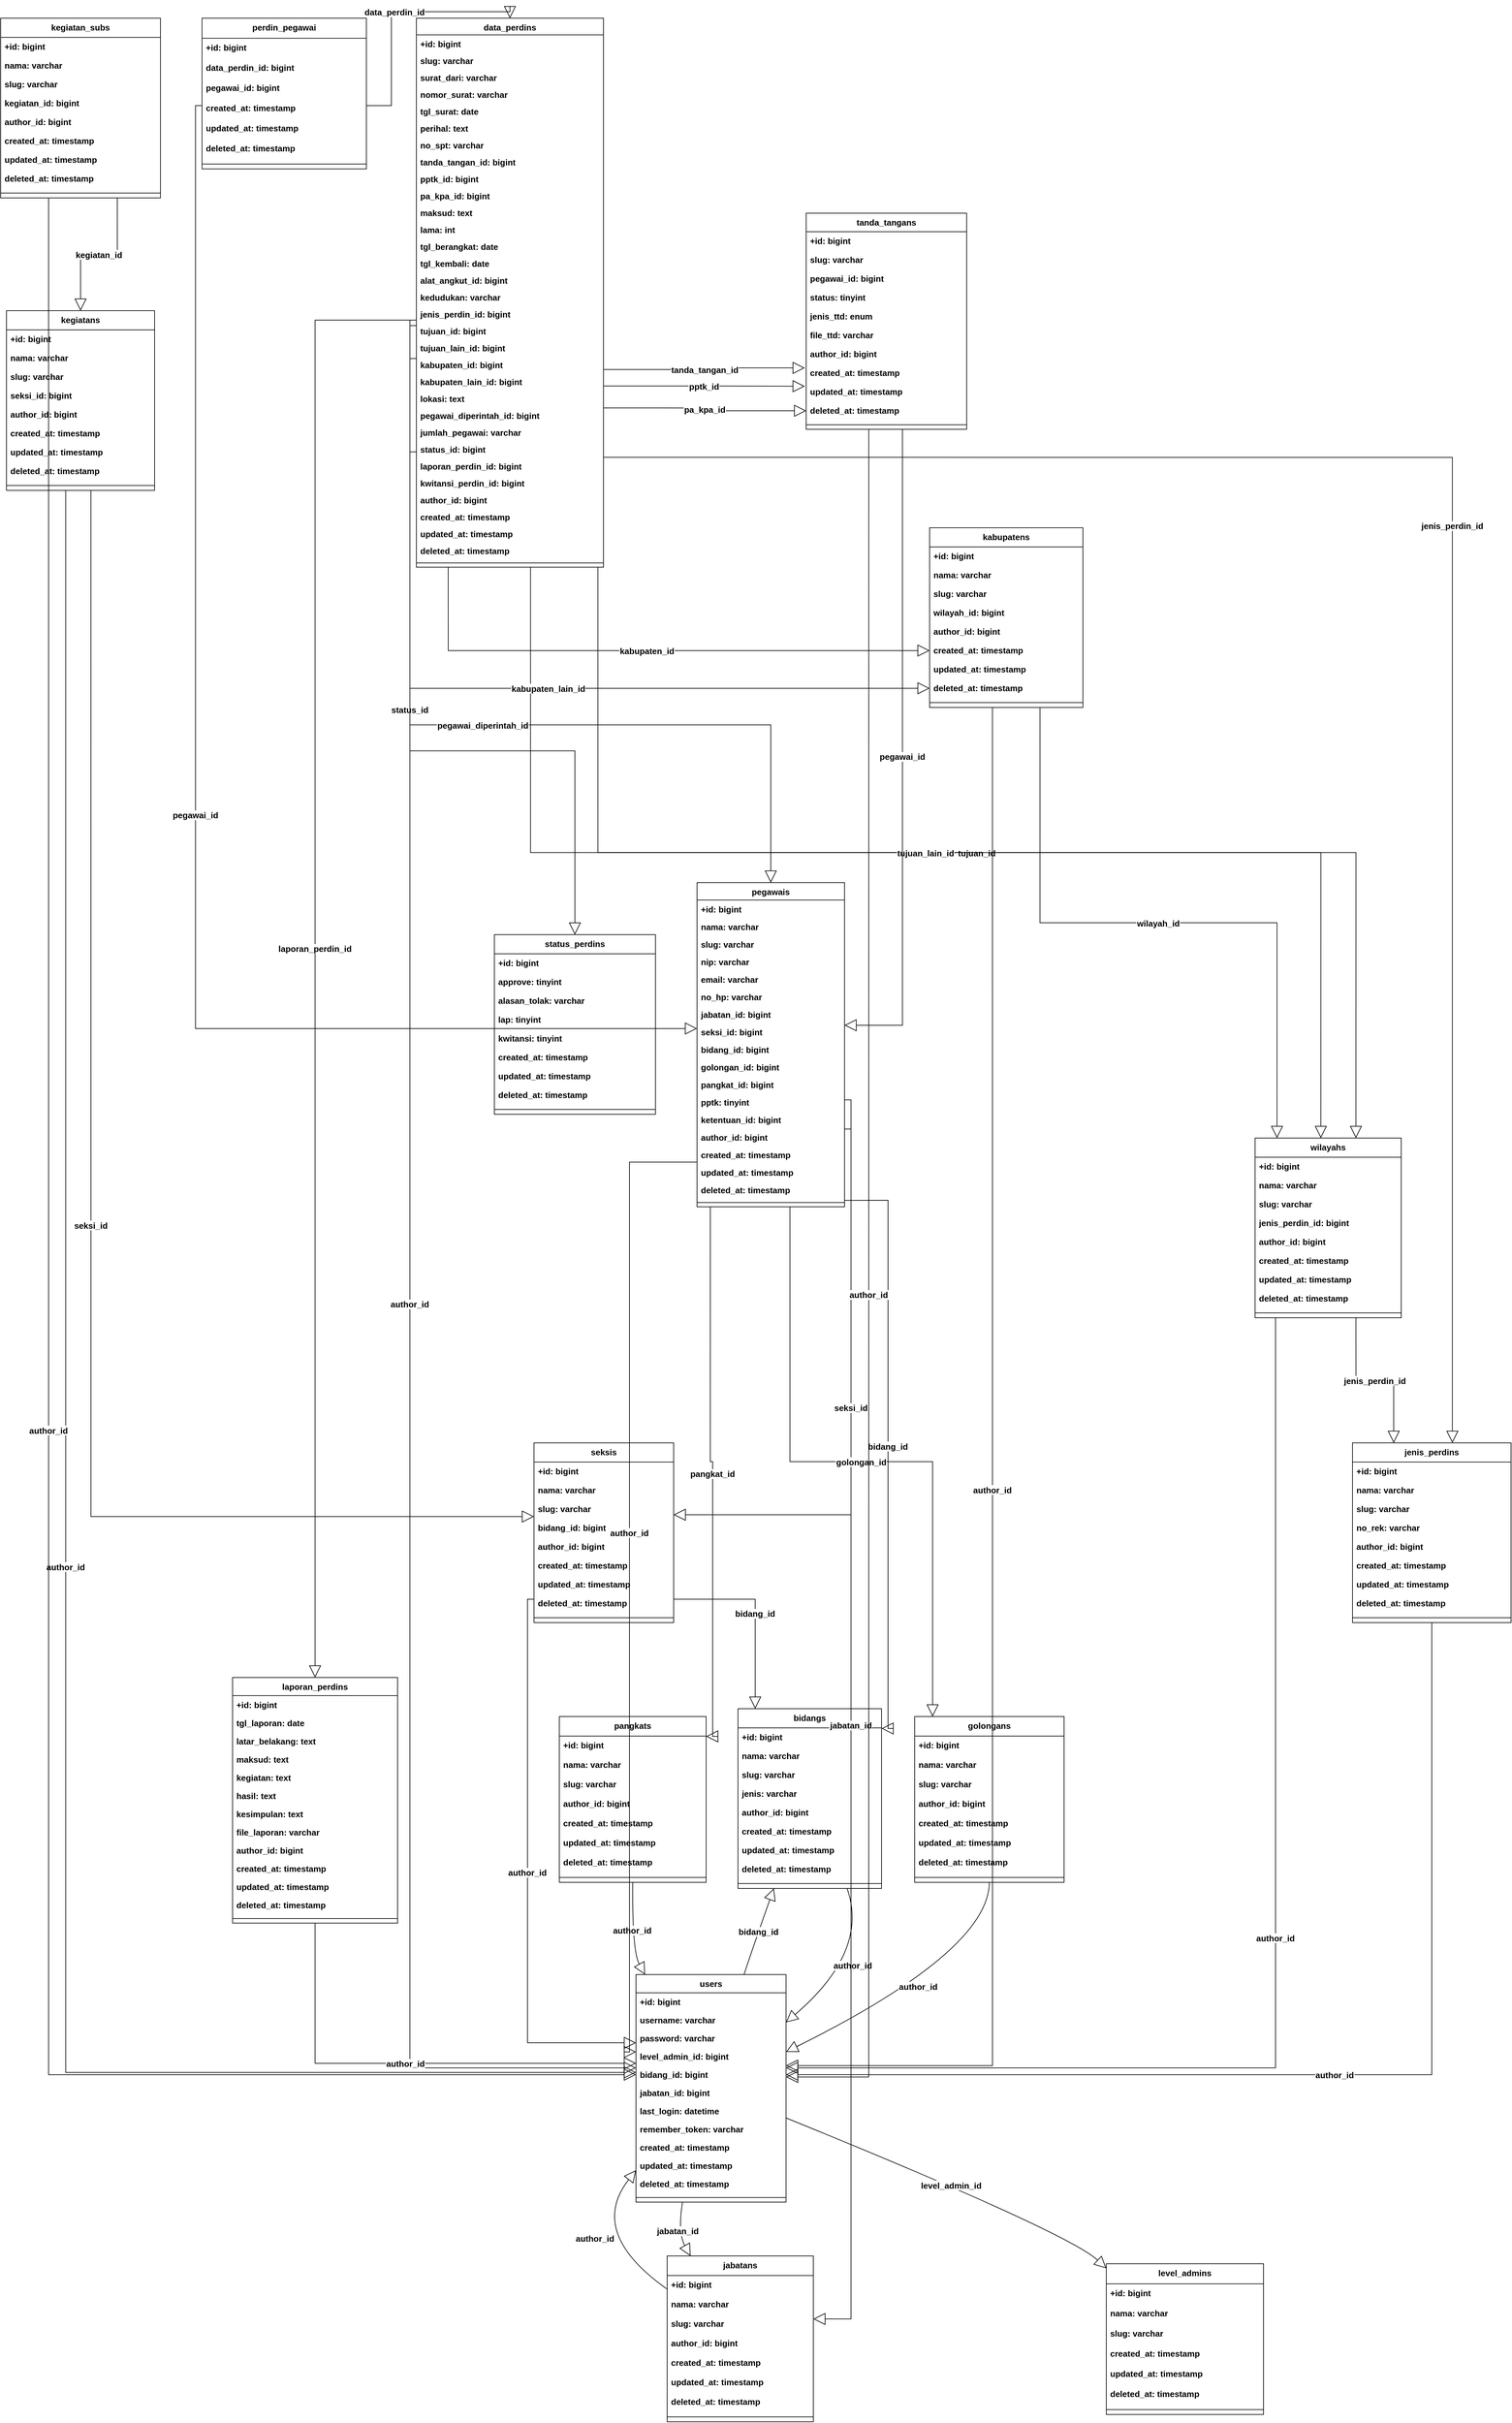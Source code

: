<mxfile version="27.0.9" pages="4">
  <diagram id="lle1pCuW3slFqzBsIgLC" name="class diagram">
    <mxGraphModel dx="2377" dy="1373" grid="1" gridSize="10" guides="1" tooltips="1" connect="1" arrows="1" fold="1" page="1" pageScale="1" pageWidth="850" pageHeight="1100" math="0" shadow="0">
      <root>
        <mxCell id="0" />
        <mxCell id="1" parent="0" />
        <mxCell id="TIJ7vTUvO3faFBL1l26D-692" value="bidangs" style="swimlane;fontStyle=1;align=center;verticalAlign=top;childLayout=stackLayout;horizontal=1;startSize=29.474;horizontalStack=0;resizeParent=1;resizeParentMax=0;resizeLast=0;collapsible=0;marginBottom=0;fontSize=13;" vertex="1" parent="1">
          <mxGeometry x="1225" y="2641" width="221" height="276.474" as="geometry" />
        </mxCell>
        <mxCell id="TIJ7vTUvO3faFBL1l26D-693" value="+id: bigint" style="text;strokeColor=none;fillColor=none;align=left;verticalAlign=top;spacingLeft=4;spacingRight=4;overflow=hidden;rotatable=0;points=[[0,0.5],[1,0.5]];portConstraint=eastwest;fontStyle=1;fontSize=13;" vertex="1" parent="TIJ7vTUvO3faFBL1l26D-692">
          <mxGeometry y="29.474" width="221" height="29" as="geometry" />
        </mxCell>
        <mxCell id="TIJ7vTUvO3faFBL1l26D-694" value="nama: varchar" style="text;strokeColor=none;fillColor=none;align=left;verticalAlign=top;spacingLeft=4;spacingRight=4;overflow=hidden;rotatable=0;points=[[0,0.5],[1,0.5]];portConstraint=eastwest;fontStyle=1;fontSize=13;" vertex="1" parent="TIJ7vTUvO3faFBL1l26D-692">
          <mxGeometry y="58.474" width="221" height="29" as="geometry" />
        </mxCell>
        <mxCell id="TIJ7vTUvO3faFBL1l26D-695" value="slug: varchar" style="text;strokeColor=none;fillColor=none;align=left;verticalAlign=top;spacingLeft=4;spacingRight=4;overflow=hidden;rotatable=0;points=[[0,0.5],[1,0.5]];portConstraint=eastwest;fontStyle=1;fontSize=13;" vertex="1" parent="TIJ7vTUvO3faFBL1l26D-692">
          <mxGeometry y="87.474" width="221" height="29" as="geometry" />
        </mxCell>
        <mxCell id="TIJ7vTUvO3faFBL1l26D-696" value="jenis: varchar" style="text;strokeColor=none;fillColor=none;align=left;verticalAlign=top;spacingLeft=4;spacingRight=4;overflow=hidden;rotatable=0;points=[[0,0.5],[1,0.5]];portConstraint=eastwest;fontStyle=1;fontSize=13;" vertex="1" parent="TIJ7vTUvO3faFBL1l26D-692">
          <mxGeometry y="116.474" width="221" height="29" as="geometry" />
        </mxCell>
        <mxCell id="TIJ7vTUvO3faFBL1l26D-697" value="author_id: bigint" style="text;strokeColor=none;fillColor=none;align=left;verticalAlign=top;spacingLeft=4;spacingRight=4;overflow=hidden;rotatable=0;points=[[0,0.5],[1,0.5]];portConstraint=eastwest;fontStyle=1;fontSize=13;" vertex="1" parent="TIJ7vTUvO3faFBL1l26D-692">
          <mxGeometry y="145.474" width="221" height="29" as="geometry" />
        </mxCell>
        <mxCell id="TIJ7vTUvO3faFBL1l26D-698" value="created_at: timestamp" style="text;strokeColor=none;fillColor=none;align=left;verticalAlign=top;spacingLeft=4;spacingRight=4;overflow=hidden;rotatable=0;points=[[0,0.5],[1,0.5]];portConstraint=eastwest;fontStyle=1;fontSize=13;" vertex="1" parent="TIJ7vTUvO3faFBL1l26D-692">
          <mxGeometry y="174.474" width="221" height="29" as="geometry" />
        </mxCell>
        <mxCell id="TIJ7vTUvO3faFBL1l26D-699" value="updated_at: timestamp" style="text;strokeColor=none;fillColor=none;align=left;verticalAlign=top;spacingLeft=4;spacingRight=4;overflow=hidden;rotatable=0;points=[[0,0.5],[1,0.5]];portConstraint=eastwest;fontStyle=1;fontSize=13;" vertex="1" parent="TIJ7vTUvO3faFBL1l26D-692">
          <mxGeometry y="203.474" width="221" height="29" as="geometry" />
        </mxCell>
        <mxCell id="TIJ7vTUvO3faFBL1l26D-700" value="deleted_at: timestamp" style="text;strokeColor=none;fillColor=none;align=left;verticalAlign=top;spacingLeft=4;spacingRight=4;overflow=hidden;rotatable=0;points=[[0,0.5],[1,0.5]];portConstraint=eastwest;fontStyle=1;fontSize=13;" vertex="1" parent="TIJ7vTUvO3faFBL1l26D-692">
          <mxGeometry y="232.474" width="221" height="29" as="geometry" />
        </mxCell>
        <mxCell id="TIJ7vTUvO3faFBL1l26D-701" style="line;strokeWidth=1;fillColor=none;align=left;verticalAlign=middle;spacingTop=-1;spacingLeft=3;spacingRight=3;rotatable=0;labelPosition=right;points=[];portConstraint=eastwest;strokeColor=inherit;fontStyle=1;fontSize=13;" vertex="1" parent="TIJ7vTUvO3faFBL1l26D-692">
          <mxGeometry y="261.474" width="221" height="15" as="geometry" />
        </mxCell>
        <mxCell id="TIJ7vTUvO3faFBL1l26D-702" value="data_perdins" style="swimlane;fontStyle=1;align=center;verticalAlign=top;childLayout=stackLayout;horizontal=1;startSize=25.6;horizontalStack=0;resizeParent=1;resizeParentMax=0;resizeLast=0;collapsible=0;marginBottom=0;fontSize=13;" vertex="1" parent="1">
          <mxGeometry x="730" y="40" width="288" height="844.6" as="geometry" />
        </mxCell>
        <mxCell id="TIJ7vTUvO3faFBL1l26D-703" value="+id: bigint" style="text;strokeColor=none;fillColor=none;align=left;verticalAlign=top;spacingLeft=4;spacingRight=4;overflow=hidden;rotatable=0;points=[[0,0.5],[1,0.5]];portConstraint=eastwest;fontStyle=1;fontSize=13;" vertex="1" parent="TIJ7vTUvO3faFBL1l26D-702">
          <mxGeometry y="25.6" width="288" height="26" as="geometry" />
        </mxCell>
        <mxCell id="TIJ7vTUvO3faFBL1l26D-704" value="slug: varchar" style="text;strokeColor=none;fillColor=none;align=left;verticalAlign=top;spacingLeft=4;spacingRight=4;overflow=hidden;rotatable=0;points=[[0,0.5],[1,0.5]];portConstraint=eastwest;fontStyle=1;fontSize=13;" vertex="1" parent="TIJ7vTUvO3faFBL1l26D-702">
          <mxGeometry y="51.6" width="288" height="26" as="geometry" />
        </mxCell>
        <mxCell id="TIJ7vTUvO3faFBL1l26D-705" value="surat_dari: varchar" style="text;strokeColor=none;fillColor=none;align=left;verticalAlign=top;spacingLeft=4;spacingRight=4;overflow=hidden;rotatable=0;points=[[0,0.5],[1,0.5]];portConstraint=eastwest;fontStyle=1;fontSize=13;" vertex="1" parent="TIJ7vTUvO3faFBL1l26D-702">
          <mxGeometry y="77.6" width="288" height="26" as="geometry" />
        </mxCell>
        <mxCell id="TIJ7vTUvO3faFBL1l26D-706" value="nomor_surat: varchar" style="text;strokeColor=none;fillColor=none;align=left;verticalAlign=top;spacingLeft=4;spacingRight=4;overflow=hidden;rotatable=0;points=[[0,0.5],[1,0.5]];portConstraint=eastwest;fontStyle=1;fontSize=13;" vertex="1" parent="TIJ7vTUvO3faFBL1l26D-702">
          <mxGeometry y="103.6" width="288" height="26" as="geometry" />
        </mxCell>
        <mxCell id="TIJ7vTUvO3faFBL1l26D-707" value="tgl_surat: date" style="text;strokeColor=none;fillColor=none;align=left;verticalAlign=top;spacingLeft=4;spacingRight=4;overflow=hidden;rotatable=0;points=[[0,0.5],[1,0.5]];portConstraint=eastwest;fontStyle=1;fontSize=13;" vertex="1" parent="TIJ7vTUvO3faFBL1l26D-702">
          <mxGeometry y="129.6" width="288" height="26" as="geometry" />
        </mxCell>
        <mxCell id="TIJ7vTUvO3faFBL1l26D-708" value="perihal: text" style="text;strokeColor=none;fillColor=none;align=left;verticalAlign=top;spacingLeft=4;spacingRight=4;overflow=hidden;rotatable=0;points=[[0,0.5],[1,0.5]];portConstraint=eastwest;fontStyle=1;fontSize=13;" vertex="1" parent="TIJ7vTUvO3faFBL1l26D-702">
          <mxGeometry y="155.6" width="288" height="26" as="geometry" />
        </mxCell>
        <mxCell id="TIJ7vTUvO3faFBL1l26D-709" value="no_spt: varchar" style="text;strokeColor=none;fillColor=none;align=left;verticalAlign=top;spacingLeft=4;spacingRight=4;overflow=hidden;rotatable=0;points=[[0,0.5],[1,0.5]];portConstraint=eastwest;fontStyle=1;fontSize=13;" vertex="1" parent="TIJ7vTUvO3faFBL1l26D-702">
          <mxGeometry y="181.6" width="288" height="26" as="geometry" />
        </mxCell>
        <mxCell id="TIJ7vTUvO3faFBL1l26D-710" value="tanda_tangan_id: bigint" style="text;strokeColor=none;fillColor=none;align=left;verticalAlign=top;spacingLeft=4;spacingRight=4;overflow=hidden;rotatable=0;points=[[0,0.5],[1,0.5]];portConstraint=eastwest;fontStyle=1;fontSize=13;" vertex="1" parent="TIJ7vTUvO3faFBL1l26D-702">
          <mxGeometry y="207.6" width="288" height="26" as="geometry" />
        </mxCell>
        <mxCell id="TIJ7vTUvO3faFBL1l26D-711" value="pptk_id: bigint" style="text;strokeColor=none;fillColor=none;align=left;verticalAlign=top;spacingLeft=4;spacingRight=4;overflow=hidden;rotatable=0;points=[[0,0.5],[1,0.5]];portConstraint=eastwest;fontStyle=1;fontSize=13;" vertex="1" parent="TIJ7vTUvO3faFBL1l26D-702">
          <mxGeometry y="233.6" width="288" height="26" as="geometry" />
        </mxCell>
        <mxCell id="TIJ7vTUvO3faFBL1l26D-712" value="pa_kpa_id: bigint" style="text;strokeColor=none;fillColor=none;align=left;verticalAlign=top;spacingLeft=4;spacingRight=4;overflow=hidden;rotatable=0;points=[[0,0.5],[1,0.5]];portConstraint=eastwest;fontStyle=1;fontSize=13;" vertex="1" parent="TIJ7vTUvO3faFBL1l26D-702">
          <mxGeometry y="259.6" width="288" height="26" as="geometry" />
        </mxCell>
        <mxCell id="TIJ7vTUvO3faFBL1l26D-713" value="maksud: text" style="text;strokeColor=none;fillColor=none;align=left;verticalAlign=top;spacingLeft=4;spacingRight=4;overflow=hidden;rotatable=0;points=[[0,0.5],[1,0.5]];portConstraint=eastwest;fontStyle=1;fontSize=13;" vertex="1" parent="TIJ7vTUvO3faFBL1l26D-702">
          <mxGeometry y="285.6" width="288" height="26" as="geometry" />
        </mxCell>
        <mxCell id="TIJ7vTUvO3faFBL1l26D-714" value="lama: int" style="text;strokeColor=none;fillColor=none;align=left;verticalAlign=top;spacingLeft=4;spacingRight=4;overflow=hidden;rotatable=0;points=[[0,0.5],[1,0.5]];portConstraint=eastwest;fontStyle=1;fontSize=13;" vertex="1" parent="TIJ7vTUvO3faFBL1l26D-702">
          <mxGeometry y="311.6" width="288" height="26" as="geometry" />
        </mxCell>
        <mxCell id="TIJ7vTUvO3faFBL1l26D-715" value="tgl_berangkat: date" style="text;strokeColor=none;fillColor=none;align=left;verticalAlign=top;spacingLeft=4;spacingRight=4;overflow=hidden;rotatable=0;points=[[0,0.5],[1,0.5]];portConstraint=eastwest;fontStyle=1;fontSize=13;" vertex="1" parent="TIJ7vTUvO3faFBL1l26D-702">
          <mxGeometry y="337.6" width="288" height="26" as="geometry" />
        </mxCell>
        <mxCell id="TIJ7vTUvO3faFBL1l26D-716" value="tgl_kembali: date" style="text;strokeColor=none;fillColor=none;align=left;verticalAlign=top;spacingLeft=4;spacingRight=4;overflow=hidden;rotatable=0;points=[[0,0.5],[1,0.5]];portConstraint=eastwest;fontStyle=1;fontSize=13;" vertex="1" parent="TIJ7vTUvO3faFBL1l26D-702">
          <mxGeometry y="363.6" width="288" height="26" as="geometry" />
        </mxCell>
        <mxCell id="TIJ7vTUvO3faFBL1l26D-717" value="alat_angkut_id: bigint" style="text;strokeColor=none;fillColor=none;align=left;verticalAlign=top;spacingLeft=4;spacingRight=4;overflow=hidden;rotatable=0;points=[[0,0.5],[1,0.5]];portConstraint=eastwest;fontStyle=1;fontSize=13;" vertex="1" parent="TIJ7vTUvO3faFBL1l26D-702">
          <mxGeometry y="389.6" width="288" height="26" as="geometry" />
        </mxCell>
        <mxCell id="TIJ7vTUvO3faFBL1l26D-718" value="kedudukan: varchar" style="text;strokeColor=none;fillColor=none;align=left;verticalAlign=top;spacingLeft=4;spacingRight=4;overflow=hidden;rotatable=0;points=[[0,0.5],[1,0.5]];portConstraint=eastwest;fontStyle=1;fontSize=13;" vertex="1" parent="TIJ7vTUvO3faFBL1l26D-702">
          <mxGeometry y="415.6" width="288" height="26" as="geometry" />
        </mxCell>
        <mxCell id="TIJ7vTUvO3faFBL1l26D-719" value="jenis_perdin_id: bigint" style="text;strokeColor=none;fillColor=none;align=left;verticalAlign=top;spacingLeft=4;spacingRight=4;overflow=hidden;rotatable=0;points=[[0,0.5],[1,0.5]];portConstraint=eastwest;fontStyle=1;fontSize=13;" vertex="1" parent="TIJ7vTUvO3faFBL1l26D-702">
          <mxGeometry y="441.6" width="288" height="26" as="geometry" />
        </mxCell>
        <mxCell id="TIJ7vTUvO3faFBL1l26D-720" value="tujuan_id: bigint" style="text;strokeColor=none;fillColor=none;align=left;verticalAlign=top;spacingLeft=4;spacingRight=4;overflow=hidden;rotatable=0;points=[[0,0.5],[1,0.5]];portConstraint=eastwest;fontStyle=1;fontSize=13;" vertex="1" parent="TIJ7vTUvO3faFBL1l26D-702">
          <mxGeometry y="467.6" width="288" height="26" as="geometry" />
        </mxCell>
        <mxCell id="TIJ7vTUvO3faFBL1l26D-721" value="tujuan_lain_id: bigint" style="text;strokeColor=none;fillColor=none;align=left;verticalAlign=top;spacingLeft=4;spacingRight=4;overflow=hidden;rotatable=0;points=[[0,0.5],[1,0.5]];portConstraint=eastwest;fontStyle=1;fontSize=13;" vertex="1" parent="TIJ7vTUvO3faFBL1l26D-702">
          <mxGeometry y="493.6" width="288" height="26" as="geometry" />
        </mxCell>
        <mxCell id="TIJ7vTUvO3faFBL1l26D-722" value="kabupaten_id: bigint" style="text;strokeColor=none;fillColor=none;align=left;verticalAlign=top;spacingLeft=4;spacingRight=4;overflow=hidden;rotatable=0;points=[[0,0.5],[1,0.5]];portConstraint=eastwest;fontStyle=1;fontSize=13;" vertex="1" parent="TIJ7vTUvO3faFBL1l26D-702">
          <mxGeometry y="519.6" width="288" height="26" as="geometry" />
        </mxCell>
        <mxCell id="TIJ7vTUvO3faFBL1l26D-723" value="kabupaten_lain_id: bigint" style="text;strokeColor=none;fillColor=none;align=left;verticalAlign=top;spacingLeft=4;spacingRight=4;overflow=hidden;rotatable=0;points=[[0,0.5],[1,0.5]];portConstraint=eastwest;fontStyle=1;fontSize=13;" vertex="1" parent="TIJ7vTUvO3faFBL1l26D-702">
          <mxGeometry y="545.6" width="288" height="26" as="geometry" />
        </mxCell>
        <mxCell id="TIJ7vTUvO3faFBL1l26D-724" value="lokasi: text" style="text;strokeColor=none;fillColor=none;align=left;verticalAlign=top;spacingLeft=4;spacingRight=4;overflow=hidden;rotatable=0;points=[[0,0.5],[1,0.5]];portConstraint=eastwest;fontStyle=1;fontSize=13;" vertex="1" parent="TIJ7vTUvO3faFBL1l26D-702">
          <mxGeometry y="571.6" width="288" height="26" as="geometry" />
        </mxCell>
        <mxCell id="TIJ7vTUvO3faFBL1l26D-725" value="pegawai_diperintah_id: bigint" style="text;strokeColor=none;fillColor=none;align=left;verticalAlign=top;spacingLeft=4;spacingRight=4;overflow=hidden;rotatable=0;points=[[0,0.5],[1,0.5]];portConstraint=eastwest;fontStyle=1;fontSize=13;" vertex="1" parent="TIJ7vTUvO3faFBL1l26D-702">
          <mxGeometry y="597.6" width="288" height="26" as="geometry" />
        </mxCell>
        <mxCell id="TIJ7vTUvO3faFBL1l26D-726" value="jumlah_pegawai: varchar" style="text;strokeColor=none;fillColor=none;align=left;verticalAlign=top;spacingLeft=4;spacingRight=4;overflow=hidden;rotatable=0;points=[[0,0.5],[1,0.5]];portConstraint=eastwest;fontStyle=1;fontSize=13;" vertex="1" parent="TIJ7vTUvO3faFBL1l26D-702">
          <mxGeometry y="623.6" width="288" height="26" as="geometry" />
        </mxCell>
        <mxCell id="TIJ7vTUvO3faFBL1l26D-727" value="status_id: bigint" style="text;strokeColor=none;fillColor=none;align=left;verticalAlign=top;spacingLeft=4;spacingRight=4;overflow=hidden;rotatable=0;points=[[0,0.5],[1,0.5]];portConstraint=eastwest;fontStyle=1;fontSize=13;" vertex="1" parent="TIJ7vTUvO3faFBL1l26D-702">
          <mxGeometry y="649.6" width="288" height="26" as="geometry" />
        </mxCell>
        <mxCell id="TIJ7vTUvO3faFBL1l26D-728" value="laporan_perdin_id: bigint" style="text;strokeColor=none;fillColor=none;align=left;verticalAlign=top;spacingLeft=4;spacingRight=4;overflow=hidden;rotatable=0;points=[[0,0.5],[1,0.5]];portConstraint=eastwest;fontStyle=1;fontSize=13;" vertex="1" parent="TIJ7vTUvO3faFBL1l26D-702">
          <mxGeometry y="675.6" width="288" height="26" as="geometry" />
        </mxCell>
        <mxCell id="TIJ7vTUvO3faFBL1l26D-729" value="kwitansi_perdin_id: bigint" style="text;strokeColor=none;fillColor=none;align=left;verticalAlign=top;spacingLeft=4;spacingRight=4;overflow=hidden;rotatable=0;points=[[0,0.5],[1,0.5]];portConstraint=eastwest;fontStyle=1;fontSize=13;" vertex="1" parent="TIJ7vTUvO3faFBL1l26D-702">
          <mxGeometry y="701.6" width="288" height="26" as="geometry" />
        </mxCell>
        <mxCell id="TIJ7vTUvO3faFBL1l26D-730" value="author_id: bigint" style="text;strokeColor=none;fillColor=none;align=left;verticalAlign=top;spacingLeft=4;spacingRight=4;overflow=hidden;rotatable=0;points=[[0,0.5],[1,0.5]];portConstraint=eastwest;fontStyle=1;fontSize=13;" vertex="1" parent="TIJ7vTUvO3faFBL1l26D-702">
          <mxGeometry y="727.6" width="288" height="26" as="geometry" />
        </mxCell>
        <mxCell id="TIJ7vTUvO3faFBL1l26D-731" value="created_at: timestamp" style="text;strokeColor=none;fillColor=none;align=left;verticalAlign=top;spacingLeft=4;spacingRight=4;overflow=hidden;rotatable=0;points=[[0,0.5],[1,0.5]];portConstraint=eastwest;fontStyle=1;fontSize=13;" vertex="1" parent="TIJ7vTUvO3faFBL1l26D-702">
          <mxGeometry y="753.6" width="288" height="26" as="geometry" />
        </mxCell>
        <mxCell id="TIJ7vTUvO3faFBL1l26D-732" value="updated_at: timestamp" style="text;strokeColor=none;fillColor=none;align=left;verticalAlign=top;spacingLeft=4;spacingRight=4;overflow=hidden;rotatable=0;points=[[0,0.5],[1,0.5]];portConstraint=eastwest;fontStyle=1;fontSize=13;" vertex="1" parent="TIJ7vTUvO3faFBL1l26D-702">
          <mxGeometry y="779.6" width="288" height="26" as="geometry" />
        </mxCell>
        <mxCell id="TIJ7vTUvO3faFBL1l26D-733" value="deleted_at: timestamp" style="text;strokeColor=none;fillColor=none;align=left;verticalAlign=top;spacingLeft=4;spacingRight=4;overflow=hidden;rotatable=0;points=[[0,0.5],[1,0.5]];portConstraint=eastwest;fontStyle=1;fontSize=13;" vertex="1" parent="TIJ7vTUvO3faFBL1l26D-702">
          <mxGeometry y="805.6" width="288" height="26" as="geometry" />
        </mxCell>
        <mxCell id="TIJ7vTUvO3faFBL1l26D-734" style="line;strokeWidth=1;fillColor=none;align=left;verticalAlign=middle;spacingTop=-1;spacingLeft=3;spacingRight=3;rotatable=0;labelPosition=right;points=[];portConstraint=eastwest;strokeColor=inherit;fontStyle=1;fontSize=13;" vertex="1" parent="TIJ7vTUvO3faFBL1l26D-702">
          <mxGeometry y="831.6" width="288" height="13" as="geometry" />
        </mxCell>
        <mxCell id="TIJ7vTUvO3faFBL1l26D-735" value="golongans" style="swimlane;fontStyle=1;align=center;verticalAlign=top;childLayout=stackLayout;horizontal=1;startSize=30.118;horizontalStack=0;resizeParent=1;resizeParentMax=0;resizeLast=0;collapsible=0;marginBottom=0;fontSize=13;" vertex="1" parent="1">
          <mxGeometry x="1497" y="2653" width="230" height="255.118" as="geometry" />
        </mxCell>
        <mxCell id="TIJ7vTUvO3faFBL1l26D-736" value="+id: bigint" style="text;strokeColor=none;fillColor=none;align=left;verticalAlign=top;spacingLeft=4;spacingRight=4;overflow=hidden;rotatable=0;points=[[0,0.5],[1,0.5]];portConstraint=eastwest;fontStyle=1;fontSize=13;" vertex="1" parent="TIJ7vTUvO3faFBL1l26D-735">
          <mxGeometry y="30.118" width="230" height="30" as="geometry" />
        </mxCell>
        <mxCell id="TIJ7vTUvO3faFBL1l26D-737" value="nama: varchar" style="text;strokeColor=none;fillColor=none;align=left;verticalAlign=top;spacingLeft=4;spacingRight=4;overflow=hidden;rotatable=0;points=[[0,0.5],[1,0.5]];portConstraint=eastwest;fontStyle=1;fontSize=13;" vertex="1" parent="TIJ7vTUvO3faFBL1l26D-735">
          <mxGeometry y="60.118" width="230" height="30" as="geometry" />
        </mxCell>
        <mxCell id="TIJ7vTUvO3faFBL1l26D-738" value="slug: varchar" style="text;strokeColor=none;fillColor=none;align=left;verticalAlign=top;spacingLeft=4;spacingRight=4;overflow=hidden;rotatable=0;points=[[0,0.5],[1,0.5]];portConstraint=eastwest;fontStyle=1;fontSize=13;" vertex="1" parent="TIJ7vTUvO3faFBL1l26D-735">
          <mxGeometry y="90.118" width="230" height="30" as="geometry" />
        </mxCell>
        <mxCell id="TIJ7vTUvO3faFBL1l26D-739" value="author_id: bigint" style="text;strokeColor=none;fillColor=none;align=left;verticalAlign=top;spacingLeft=4;spacingRight=4;overflow=hidden;rotatable=0;points=[[0,0.5],[1,0.5]];portConstraint=eastwest;fontStyle=1;fontSize=13;" vertex="1" parent="TIJ7vTUvO3faFBL1l26D-735">
          <mxGeometry y="120.118" width="230" height="30" as="geometry" />
        </mxCell>
        <mxCell id="TIJ7vTUvO3faFBL1l26D-740" value="created_at: timestamp" style="text;strokeColor=none;fillColor=none;align=left;verticalAlign=top;spacingLeft=4;spacingRight=4;overflow=hidden;rotatable=0;points=[[0,0.5],[1,0.5]];portConstraint=eastwest;fontStyle=1;fontSize=13;" vertex="1" parent="TIJ7vTUvO3faFBL1l26D-735">
          <mxGeometry y="150.118" width="230" height="30" as="geometry" />
        </mxCell>
        <mxCell id="TIJ7vTUvO3faFBL1l26D-741" value="updated_at: timestamp" style="text;strokeColor=none;fillColor=none;align=left;verticalAlign=top;spacingLeft=4;spacingRight=4;overflow=hidden;rotatable=0;points=[[0,0.5],[1,0.5]];portConstraint=eastwest;fontStyle=1;fontSize=13;" vertex="1" parent="TIJ7vTUvO3faFBL1l26D-735">
          <mxGeometry y="180.118" width="230" height="30" as="geometry" />
        </mxCell>
        <mxCell id="TIJ7vTUvO3faFBL1l26D-742" value="deleted_at: timestamp" style="text;strokeColor=none;fillColor=none;align=left;verticalAlign=top;spacingLeft=4;spacingRight=4;overflow=hidden;rotatable=0;points=[[0,0.5],[1,0.5]];portConstraint=eastwest;fontStyle=1;fontSize=13;" vertex="1" parent="TIJ7vTUvO3faFBL1l26D-735">
          <mxGeometry y="210.118" width="230" height="30" as="geometry" />
        </mxCell>
        <mxCell id="TIJ7vTUvO3faFBL1l26D-743" style="line;strokeWidth=1;fillColor=none;align=left;verticalAlign=middle;spacingTop=-1;spacingLeft=3;spacingRight=3;rotatable=0;labelPosition=right;points=[];portConstraint=eastwest;strokeColor=inherit;fontStyle=1;fontSize=13;" vertex="1" parent="TIJ7vTUvO3faFBL1l26D-735">
          <mxGeometry y="240.118" width="230" height="15" as="geometry" />
        </mxCell>
        <mxCell id="TIJ7vTUvO3faFBL1l26D-744" value="jabatans" style="swimlane;fontStyle=1;align=center;verticalAlign=top;childLayout=stackLayout;horizontal=1;startSize=30.118;horizontalStack=0;resizeParent=1;resizeParentMax=0;resizeLast=0;collapsible=0;marginBottom=0;fontSize=13;" vertex="1" parent="1">
          <mxGeometry x="1116" y="3483" width="225" height="255.118" as="geometry" />
        </mxCell>
        <mxCell id="TIJ7vTUvO3faFBL1l26D-745" value="+id: bigint" style="text;strokeColor=none;fillColor=none;align=left;verticalAlign=top;spacingLeft=4;spacingRight=4;overflow=hidden;rotatable=0;points=[[0,0.5],[1,0.5]];portConstraint=eastwest;fontStyle=1;fontSize=13;" vertex="1" parent="TIJ7vTUvO3faFBL1l26D-744">
          <mxGeometry y="30.118" width="225" height="30" as="geometry" />
        </mxCell>
        <mxCell id="TIJ7vTUvO3faFBL1l26D-746" value="nama: varchar" style="text;strokeColor=none;fillColor=none;align=left;verticalAlign=top;spacingLeft=4;spacingRight=4;overflow=hidden;rotatable=0;points=[[0,0.5],[1,0.5]];portConstraint=eastwest;fontStyle=1;fontSize=13;" vertex="1" parent="TIJ7vTUvO3faFBL1l26D-744">
          <mxGeometry y="60.118" width="225" height="30" as="geometry" />
        </mxCell>
        <mxCell id="TIJ7vTUvO3faFBL1l26D-747" value="slug: varchar" style="text;strokeColor=none;fillColor=none;align=left;verticalAlign=top;spacingLeft=4;spacingRight=4;overflow=hidden;rotatable=0;points=[[0,0.5],[1,0.5]];portConstraint=eastwest;fontStyle=1;fontSize=13;" vertex="1" parent="TIJ7vTUvO3faFBL1l26D-744">
          <mxGeometry y="90.118" width="225" height="30" as="geometry" />
        </mxCell>
        <mxCell id="TIJ7vTUvO3faFBL1l26D-748" value="author_id: bigint" style="text;strokeColor=none;fillColor=none;align=left;verticalAlign=top;spacingLeft=4;spacingRight=4;overflow=hidden;rotatable=0;points=[[0,0.5],[1,0.5]];portConstraint=eastwest;fontStyle=1;fontSize=13;" vertex="1" parent="TIJ7vTUvO3faFBL1l26D-744">
          <mxGeometry y="120.118" width="225" height="30" as="geometry" />
        </mxCell>
        <mxCell id="TIJ7vTUvO3faFBL1l26D-749" value="created_at: timestamp" style="text;strokeColor=none;fillColor=none;align=left;verticalAlign=top;spacingLeft=4;spacingRight=4;overflow=hidden;rotatable=0;points=[[0,0.5],[1,0.5]];portConstraint=eastwest;fontStyle=1;fontSize=13;" vertex="1" parent="TIJ7vTUvO3faFBL1l26D-744">
          <mxGeometry y="150.118" width="225" height="30" as="geometry" />
        </mxCell>
        <mxCell id="TIJ7vTUvO3faFBL1l26D-750" value="updated_at: timestamp" style="text;strokeColor=none;fillColor=none;align=left;verticalAlign=top;spacingLeft=4;spacingRight=4;overflow=hidden;rotatable=0;points=[[0,0.5],[1,0.5]];portConstraint=eastwest;fontStyle=1;fontSize=13;" vertex="1" parent="TIJ7vTUvO3faFBL1l26D-744">
          <mxGeometry y="180.118" width="225" height="30" as="geometry" />
        </mxCell>
        <mxCell id="TIJ7vTUvO3faFBL1l26D-751" value="deleted_at: timestamp" style="text;strokeColor=none;fillColor=none;align=left;verticalAlign=top;spacingLeft=4;spacingRight=4;overflow=hidden;rotatable=0;points=[[0,0.5],[1,0.5]];portConstraint=eastwest;fontStyle=1;fontSize=13;" vertex="1" parent="TIJ7vTUvO3faFBL1l26D-744">
          <mxGeometry y="210.118" width="225" height="30" as="geometry" />
        </mxCell>
        <mxCell id="TIJ7vTUvO3faFBL1l26D-752" style="line;strokeWidth=1;fillColor=none;align=left;verticalAlign=middle;spacingTop=-1;spacingLeft=3;spacingRight=3;rotatable=0;labelPosition=right;points=[];portConstraint=eastwest;strokeColor=inherit;fontStyle=1;fontSize=13;" vertex="1" parent="TIJ7vTUvO3faFBL1l26D-744">
          <mxGeometry y="240.118" width="225" height="15" as="geometry" />
        </mxCell>
        <mxCell id="TIJ7vTUvO3faFBL1l26D-753" value="jenis_perdins" style="swimlane;fontStyle=1;align=center;verticalAlign=top;childLayout=stackLayout;horizontal=1;startSize=29.474;horizontalStack=0;resizeParent=1;resizeParentMax=0;resizeLast=0;collapsible=0;marginBottom=0;fontSize=13;" vertex="1" parent="1">
          <mxGeometry x="2171" y="2232" width="244" height="276.474" as="geometry" />
        </mxCell>
        <mxCell id="TIJ7vTUvO3faFBL1l26D-754" value="+id: bigint" style="text;strokeColor=none;fillColor=none;align=left;verticalAlign=top;spacingLeft=4;spacingRight=4;overflow=hidden;rotatable=0;points=[[0,0.5],[1,0.5]];portConstraint=eastwest;fontStyle=1;fontSize=13;" vertex="1" parent="TIJ7vTUvO3faFBL1l26D-753">
          <mxGeometry y="29.474" width="244" height="29" as="geometry" />
        </mxCell>
        <mxCell id="TIJ7vTUvO3faFBL1l26D-755" value="nama: varchar" style="text;strokeColor=none;fillColor=none;align=left;verticalAlign=top;spacingLeft=4;spacingRight=4;overflow=hidden;rotatable=0;points=[[0,0.5],[1,0.5]];portConstraint=eastwest;fontStyle=1;fontSize=13;" vertex="1" parent="TIJ7vTUvO3faFBL1l26D-753">
          <mxGeometry y="58.474" width="244" height="29" as="geometry" />
        </mxCell>
        <mxCell id="TIJ7vTUvO3faFBL1l26D-756" value="slug: varchar" style="text;strokeColor=none;fillColor=none;align=left;verticalAlign=top;spacingLeft=4;spacingRight=4;overflow=hidden;rotatable=0;points=[[0,0.5],[1,0.5]];portConstraint=eastwest;fontStyle=1;fontSize=13;" vertex="1" parent="TIJ7vTUvO3faFBL1l26D-753">
          <mxGeometry y="87.474" width="244" height="29" as="geometry" />
        </mxCell>
        <mxCell id="TIJ7vTUvO3faFBL1l26D-757" value="no_rek: varchar" style="text;strokeColor=none;fillColor=none;align=left;verticalAlign=top;spacingLeft=4;spacingRight=4;overflow=hidden;rotatable=0;points=[[0,0.5],[1,0.5]];portConstraint=eastwest;fontStyle=1;fontSize=13;" vertex="1" parent="TIJ7vTUvO3faFBL1l26D-753">
          <mxGeometry y="116.474" width="244" height="29" as="geometry" />
        </mxCell>
        <mxCell id="TIJ7vTUvO3faFBL1l26D-758" value="author_id: bigint" style="text;strokeColor=none;fillColor=none;align=left;verticalAlign=top;spacingLeft=4;spacingRight=4;overflow=hidden;rotatable=0;points=[[0,0.5],[1,0.5]];portConstraint=eastwest;fontStyle=1;fontSize=13;" vertex="1" parent="TIJ7vTUvO3faFBL1l26D-753">
          <mxGeometry y="145.474" width="244" height="29" as="geometry" />
        </mxCell>
        <mxCell id="TIJ7vTUvO3faFBL1l26D-759" value="created_at: timestamp" style="text;strokeColor=none;fillColor=none;align=left;verticalAlign=top;spacingLeft=4;spacingRight=4;overflow=hidden;rotatable=0;points=[[0,0.5],[1,0.5]];portConstraint=eastwest;fontStyle=1;fontSize=13;" vertex="1" parent="TIJ7vTUvO3faFBL1l26D-753">
          <mxGeometry y="174.474" width="244" height="29" as="geometry" />
        </mxCell>
        <mxCell id="TIJ7vTUvO3faFBL1l26D-760" value="updated_at: timestamp" style="text;strokeColor=none;fillColor=none;align=left;verticalAlign=top;spacingLeft=4;spacingRight=4;overflow=hidden;rotatable=0;points=[[0,0.5],[1,0.5]];portConstraint=eastwest;fontStyle=1;fontSize=13;" vertex="1" parent="TIJ7vTUvO3faFBL1l26D-753">
          <mxGeometry y="203.474" width="244" height="29" as="geometry" />
        </mxCell>
        <mxCell id="TIJ7vTUvO3faFBL1l26D-761" value="deleted_at: timestamp" style="text;strokeColor=none;fillColor=none;align=left;verticalAlign=top;spacingLeft=4;spacingRight=4;overflow=hidden;rotatable=0;points=[[0,0.5],[1,0.5]];portConstraint=eastwest;fontStyle=1;fontSize=13;" vertex="1" parent="TIJ7vTUvO3faFBL1l26D-753">
          <mxGeometry y="232.474" width="244" height="29" as="geometry" />
        </mxCell>
        <mxCell id="TIJ7vTUvO3faFBL1l26D-762" style="line;strokeWidth=1;fillColor=none;align=left;verticalAlign=middle;spacingTop=-1;spacingLeft=3;spacingRight=3;rotatable=0;labelPosition=right;points=[];portConstraint=eastwest;strokeColor=inherit;fontStyle=1;fontSize=13;" vertex="1" parent="TIJ7vTUvO3faFBL1l26D-753">
          <mxGeometry y="261.474" width="244" height="15" as="geometry" />
        </mxCell>
        <mxCell id="TIJ7vTUvO3faFBL1l26D-763" value="kabupatens" style="swimlane;fontStyle=1;align=center;verticalAlign=top;childLayout=stackLayout;horizontal=1;startSize=29.474;horizontalStack=0;resizeParent=1;resizeParentMax=0;resizeLast=0;collapsible=0;marginBottom=0;fontSize=13;" vertex="1" parent="1">
          <mxGeometry x="1520" y="824" width="236" height="276.474" as="geometry" />
        </mxCell>
        <mxCell id="TIJ7vTUvO3faFBL1l26D-764" value="+id: bigint" style="text;strokeColor=none;fillColor=none;align=left;verticalAlign=top;spacingLeft=4;spacingRight=4;overflow=hidden;rotatable=0;points=[[0,0.5],[1,0.5]];portConstraint=eastwest;fontStyle=1;fontSize=13;" vertex="1" parent="TIJ7vTUvO3faFBL1l26D-763">
          <mxGeometry y="29.474" width="236" height="29" as="geometry" />
        </mxCell>
        <mxCell id="TIJ7vTUvO3faFBL1l26D-765" value="nama: varchar" style="text;strokeColor=none;fillColor=none;align=left;verticalAlign=top;spacingLeft=4;spacingRight=4;overflow=hidden;rotatable=0;points=[[0,0.5],[1,0.5]];portConstraint=eastwest;fontStyle=1;fontSize=13;" vertex="1" parent="TIJ7vTUvO3faFBL1l26D-763">
          <mxGeometry y="58.474" width="236" height="29" as="geometry" />
        </mxCell>
        <mxCell id="TIJ7vTUvO3faFBL1l26D-766" value="slug: varchar" style="text;strokeColor=none;fillColor=none;align=left;verticalAlign=top;spacingLeft=4;spacingRight=4;overflow=hidden;rotatable=0;points=[[0,0.5],[1,0.5]];portConstraint=eastwest;fontStyle=1;fontSize=13;" vertex="1" parent="TIJ7vTUvO3faFBL1l26D-763">
          <mxGeometry y="87.474" width="236" height="29" as="geometry" />
        </mxCell>
        <mxCell id="TIJ7vTUvO3faFBL1l26D-767" value="wilayah_id: bigint" style="text;strokeColor=none;fillColor=none;align=left;verticalAlign=top;spacingLeft=4;spacingRight=4;overflow=hidden;rotatable=0;points=[[0,0.5],[1,0.5]];portConstraint=eastwest;fontStyle=1;fontSize=13;" vertex="1" parent="TIJ7vTUvO3faFBL1l26D-763">
          <mxGeometry y="116.474" width="236" height="29" as="geometry" />
        </mxCell>
        <mxCell id="TIJ7vTUvO3faFBL1l26D-768" value="author_id: bigint" style="text;strokeColor=none;fillColor=none;align=left;verticalAlign=top;spacingLeft=4;spacingRight=4;overflow=hidden;rotatable=0;points=[[0,0.5],[1,0.5]];portConstraint=eastwest;fontStyle=1;fontSize=13;" vertex="1" parent="TIJ7vTUvO3faFBL1l26D-763">
          <mxGeometry y="145.474" width="236" height="29" as="geometry" />
        </mxCell>
        <mxCell id="TIJ7vTUvO3faFBL1l26D-769" value="created_at: timestamp" style="text;strokeColor=none;fillColor=none;align=left;verticalAlign=top;spacingLeft=4;spacingRight=4;overflow=hidden;rotatable=0;points=[[0,0.5],[1,0.5]];portConstraint=eastwest;fontStyle=1;fontSize=13;" vertex="1" parent="TIJ7vTUvO3faFBL1l26D-763">
          <mxGeometry y="174.474" width="236" height="29" as="geometry" />
        </mxCell>
        <mxCell id="TIJ7vTUvO3faFBL1l26D-770" value="updated_at: timestamp" style="text;strokeColor=none;fillColor=none;align=left;verticalAlign=top;spacingLeft=4;spacingRight=4;overflow=hidden;rotatable=0;points=[[0,0.5],[1,0.5]];portConstraint=eastwest;fontStyle=1;fontSize=13;" vertex="1" parent="TIJ7vTUvO3faFBL1l26D-763">
          <mxGeometry y="203.474" width="236" height="29" as="geometry" />
        </mxCell>
        <mxCell id="TIJ7vTUvO3faFBL1l26D-771" value="deleted_at: timestamp" style="text;strokeColor=none;fillColor=none;align=left;verticalAlign=top;spacingLeft=4;spacingRight=4;overflow=hidden;rotatable=0;points=[[0,0.5],[1,0.5]];portConstraint=eastwest;fontStyle=1;fontSize=13;" vertex="1" parent="TIJ7vTUvO3faFBL1l26D-763">
          <mxGeometry y="232.474" width="236" height="29" as="geometry" />
        </mxCell>
        <mxCell id="TIJ7vTUvO3faFBL1l26D-772" style="line;strokeWidth=1;fillColor=none;align=left;verticalAlign=middle;spacingTop=-1;spacingLeft=3;spacingRight=3;rotatable=0;labelPosition=right;points=[];portConstraint=eastwest;strokeColor=inherit;fontStyle=1;fontSize=13;" vertex="1" parent="TIJ7vTUvO3faFBL1l26D-763">
          <mxGeometry y="261.474" width="236" height="15" as="geometry" />
        </mxCell>
        <mxCell id="TIJ7vTUvO3faFBL1l26D-773" value="kegiatans" style="swimlane;fontStyle=1;align=center;verticalAlign=top;childLayout=stackLayout;horizontal=1;startSize=29.474;horizontalStack=0;resizeParent=1;resizeParentMax=0;resizeLast=0;collapsible=0;marginBottom=0;fontSize=13;" vertex="1" parent="1">
          <mxGeometry x="99" y="490" width="228" height="276.474" as="geometry" />
        </mxCell>
        <mxCell id="TIJ7vTUvO3faFBL1l26D-774" value="+id: bigint" style="text;strokeColor=none;fillColor=none;align=left;verticalAlign=top;spacingLeft=4;spacingRight=4;overflow=hidden;rotatable=0;points=[[0,0.5],[1,0.5]];portConstraint=eastwest;fontStyle=1;fontSize=13;" vertex="1" parent="TIJ7vTUvO3faFBL1l26D-773">
          <mxGeometry y="29.474" width="228" height="29" as="geometry" />
        </mxCell>
        <mxCell id="TIJ7vTUvO3faFBL1l26D-775" value="nama: varchar" style="text;strokeColor=none;fillColor=none;align=left;verticalAlign=top;spacingLeft=4;spacingRight=4;overflow=hidden;rotatable=0;points=[[0,0.5],[1,0.5]];portConstraint=eastwest;fontStyle=1;fontSize=13;" vertex="1" parent="TIJ7vTUvO3faFBL1l26D-773">
          <mxGeometry y="58.474" width="228" height="29" as="geometry" />
        </mxCell>
        <mxCell id="TIJ7vTUvO3faFBL1l26D-776" value="slug: varchar" style="text;strokeColor=none;fillColor=none;align=left;verticalAlign=top;spacingLeft=4;spacingRight=4;overflow=hidden;rotatable=0;points=[[0,0.5],[1,0.5]];portConstraint=eastwest;fontStyle=1;fontSize=13;" vertex="1" parent="TIJ7vTUvO3faFBL1l26D-773">
          <mxGeometry y="87.474" width="228" height="29" as="geometry" />
        </mxCell>
        <mxCell id="TIJ7vTUvO3faFBL1l26D-777" value="seksi_id: bigint" style="text;strokeColor=none;fillColor=none;align=left;verticalAlign=top;spacingLeft=4;spacingRight=4;overflow=hidden;rotatable=0;points=[[0,0.5],[1,0.5]];portConstraint=eastwest;fontStyle=1;fontSize=13;" vertex="1" parent="TIJ7vTUvO3faFBL1l26D-773">
          <mxGeometry y="116.474" width="228" height="29" as="geometry" />
        </mxCell>
        <mxCell id="TIJ7vTUvO3faFBL1l26D-778" value="author_id: bigint" style="text;strokeColor=none;fillColor=none;align=left;verticalAlign=top;spacingLeft=4;spacingRight=4;overflow=hidden;rotatable=0;points=[[0,0.5],[1,0.5]];portConstraint=eastwest;fontStyle=1;fontSize=13;" vertex="1" parent="TIJ7vTUvO3faFBL1l26D-773">
          <mxGeometry y="145.474" width="228" height="29" as="geometry" />
        </mxCell>
        <mxCell id="TIJ7vTUvO3faFBL1l26D-779" value="created_at: timestamp" style="text;strokeColor=none;fillColor=none;align=left;verticalAlign=top;spacingLeft=4;spacingRight=4;overflow=hidden;rotatable=0;points=[[0,0.5],[1,0.5]];portConstraint=eastwest;fontStyle=1;fontSize=13;" vertex="1" parent="TIJ7vTUvO3faFBL1l26D-773">
          <mxGeometry y="174.474" width="228" height="29" as="geometry" />
        </mxCell>
        <mxCell id="TIJ7vTUvO3faFBL1l26D-780" value="updated_at: timestamp" style="text;strokeColor=none;fillColor=none;align=left;verticalAlign=top;spacingLeft=4;spacingRight=4;overflow=hidden;rotatable=0;points=[[0,0.5],[1,0.5]];portConstraint=eastwest;fontStyle=1;fontSize=13;" vertex="1" parent="TIJ7vTUvO3faFBL1l26D-773">
          <mxGeometry y="203.474" width="228" height="29" as="geometry" />
        </mxCell>
        <mxCell id="TIJ7vTUvO3faFBL1l26D-781" value="deleted_at: timestamp" style="text;strokeColor=none;fillColor=none;align=left;verticalAlign=top;spacingLeft=4;spacingRight=4;overflow=hidden;rotatable=0;points=[[0,0.5],[1,0.5]];portConstraint=eastwest;fontStyle=1;fontSize=13;" vertex="1" parent="TIJ7vTUvO3faFBL1l26D-773">
          <mxGeometry y="232.474" width="228" height="29" as="geometry" />
        </mxCell>
        <mxCell id="TIJ7vTUvO3faFBL1l26D-782" style="line;strokeWidth=1;fillColor=none;align=left;verticalAlign=middle;spacingTop=-1;spacingLeft=3;spacingRight=3;rotatable=0;labelPosition=right;points=[];portConstraint=eastwest;strokeColor=inherit;fontStyle=1;fontSize=13;" vertex="1" parent="TIJ7vTUvO3faFBL1l26D-773">
          <mxGeometry y="261.474" width="228" height="15" as="geometry" />
        </mxCell>
        <mxCell id="TIJ7vTUvO3faFBL1l26D-783" value="kegiatan_subs" style="swimlane;fontStyle=1;align=center;verticalAlign=top;childLayout=stackLayout;horizontal=1;startSize=29.474;horizontalStack=0;resizeParent=1;resizeParentMax=0;resizeLast=0;collapsible=0;marginBottom=0;fontSize=13;" vertex="1" parent="1">
          <mxGeometry x="90" y="40" width="246" height="276.474" as="geometry" />
        </mxCell>
        <mxCell id="TIJ7vTUvO3faFBL1l26D-784" value="+id: bigint" style="text;strokeColor=none;fillColor=none;align=left;verticalAlign=top;spacingLeft=4;spacingRight=4;overflow=hidden;rotatable=0;points=[[0,0.5],[1,0.5]];portConstraint=eastwest;fontStyle=1;fontSize=13;" vertex="1" parent="TIJ7vTUvO3faFBL1l26D-783">
          <mxGeometry y="29.474" width="246" height="29" as="geometry" />
        </mxCell>
        <mxCell id="TIJ7vTUvO3faFBL1l26D-785" value="nama: varchar" style="text;strokeColor=none;fillColor=none;align=left;verticalAlign=top;spacingLeft=4;spacingRight=4;overflow=hidden;rotatable=0;points=[[0,0.5],[1,0.5]];portConstraint=eastwest;fontStyle=1;fontSize=13;" vertex="1" parent="TIJ7vTUvO3faFBL1l26D-783">
          <mxGeometry y="58.474" width="246" height="29" as="geometry" />
        </mxCell>
        <mxCell id="TIJ7vTUvO3faFBL1l26D-786" value="slug: varchar" style="text;strokeColor=none;fillColor=none;align=left;verticalAlign=top;spacingLeft=4;spacingRight=4;overflow=hidden;rotatable=0;points=[[0,0.5],[1,0.5]];portConstraint=eastwest;fontStyle=1;fontSize=13;" vertex="1" parent="TIJ7vTUvO3faFBL1l26D-783">
          <mxGeometry y="87.474" width="246" height="29" as="geometry" />
        </mxCell>
        <mxCell id="TIJ7vTUvO3faFBL1l26D-787" value="kegiatan_id: bigint" style="text;strokeColor=none;fillColor=none;align=left;verticalAlign=top;spacingLeft=4;spacingRight=4;overflow=hidden;rotatable=0;points=[[0,0.5],[1,0.5]];portConstraint=eastwest;fontStyle=1;fontSize=13;" vertex="1" parent="TIJ7vTUvO3faFBL1l26D-783">
          <mxGeometry y="116.474" width="246" height="29" as="geometry" />
        </mxCell>
        <mxCell id="TIJ7vTUvO3faFBL1l26D-788" value="author_id: bigint" style="text;strokeColor=none;fillColor=none;align=left;verticalAlign=top;spacingLeft=4;spacingRight=4;overflow=hidden;rotatable=0;points=[[0,0.5],[1,0.5]];portConstraint=eastwest;fontStyle=1;fontSize=13;" vertex="1" parent="TIJ7vTUvO3faFBL1l26D-783">
          <mxGeometry y="145.474" width="246" height="29" as="geometry" />
        </mxCell>
        <mxCell id="TIJ7vTUvO3faFBL1l26D-789" value="created_at: timestamp" style="text;strokeColor=none;fillColor=none;align=left;verticalAlign=top;spacingLeft=4;spacingRight=4;overflow=hidden;rotatable=0;points=[[0,0.5],[1,0.5]];portConstraint=eastwest;fontStyle=1;fontSize=13;" vertex="1" parent="TIJ7vTUvO3faFBL1l26D-783">
          <mxGeometry y="174.474" width="246" height="29" as="geometry" />
        </mxCell>
        <mxCell id="TIJ7vTUvO3faFBL1l26D-790" value="updated_at: timestamp" style="text;strokeColor=none;fillColor=none;align=left;verticalAlign=top;spacingLeft=4;spacingRight=4;overflow=hidden;rotatable=0;points=[[0,0.5],[1,0.5]];portConstraint=eastwest;fontStyle=1;fontSize=13;" vertex="1" parent="TIJ7vTUvO3faFBL1l26D-783">
          <mxGeometry y="203.474" width="246" height="29" as="geometry" />
        </mxCell>
        <mxCell id="TIJ7vTUvO3faFBL1l26D-791" value="deleted_at: timestamp" style="text;strokeColor=none;fillColor=none;align=left;verticalAlign=top;spacingLeft=4;spacingRight=4;overflow=hidden;rotatable=0;points=[[0,0.5],[1,0.5]];portConstraint=eastwest;fontStyle=1;fontSize=13;" vertex="1" parent="TIJ7vTUvO3faFBL1l26D-783">
          <mxGeometry y="232.474" width="246" height="29" as="geometry" />
        </mxCell>
        <mxCell id="TIJ7vTUvO3faFBL1l26D-792" style="line;strokeWidth=1;fillColor=none;align=left;verticalAlign=middle;spacingTop=-1;spacingLeft=3;spacingRight=3;rotatable=0;labelPosition=right;points=[];portConstraint=eastwest;strokeColor=inherit;fontStyle=1;fontSize=13;" vertex="1" parent="TIJ7vTUvO3faFBL1l26D-783">
          <mxGeometry y="261.474" width="246" height="15" as="geometry" />
        </mxCell>
        <mxCell id="TIJ7vTUvO3faFBL1l26D-793" value="laporan_perdins" style="swimlane;fontStyle=1;align=center;verticalAlign=top;childLayout=stackLayout;horizontal=1;startSize=27.852;horizontalStack=0;resizeParent=1;resizeParentMax=0;resizeLast=0;collapsible=0;marginBottom=0;fontSize=13;" vertex="1" parent="1">
          <mxGeometry x="447" y="2593" width="254" height="377.852" as="geometry" />
        </mxCell>
        <mxCell id="TIJ7vTUvO3faFBL1l26D-794" value="+id: bigint" style="text;strokeColor=none;fillColor=none;align=left;verticalAlign=top;spacingLeft=4;spacingRight=4;overflow=hidden;rotatable=0;points=[[0,0.5],[1,0.5]];portConstraint=eastwest;fontStyle=1;fontSize=13;" vertex="1" parent="TIJ7vTUvO3faFBL1l26D-793">
          <mxGeometry y="27.852" width="254" height="28" as="geometry" />
        </mxCell>
        <mxCell id="TIJ7vTUvO3faFBL1l26D-795" value="tgl_laporan: date" style="text;strokeColor=none;fillColor=none;align=left;verticalAlign=top;spacingLeft=4;spacingRight=4;overflow=hidden;rotatable=0;points=[[0,0.5],[1,0.5]];portConstraint=eastwest;fontStyle=1;fontSize=13;" vertex="1" parent="TIJ7vTUvO3faFBL1l26D-793">
          <mxGeometry y="55.852" width="254" height="28" as="geometry" />
        </mxCell>
        <mxCell id="TIJ7vTUvO3faFBL1l26D-796" value="latar_belakang: text" style="text;strokeColor=none;fillColor=none;align=left;verticalAlign=top;spacingLeft=4;spacingRight=4;overflow=hidden;rotatable=0;points=[[0,0.5],[1,0.5]];portConstraint=eastwest;fontStyle=1;fontSize=13;" vertex="1" parent="TIJ7vTUvO3faFBL1l26D-793">
          <mxGeometry y="83.852" width="254" height="28" as="geometry" />
        </mxCell>
        <mxCell id="TIJ7vTUvO3faFBL1l26D-797" value="maksud: text" style="text;strokeColor=none;fillColor=none;align=left;verticalAlign=top;spacingLeft=4;spacingRight=4;overflow=hidden;rotatable=0;points=[[0,0.5],[1,0.5]];portConstraint=eastwest;fontStyle=1;fontSize=13;" vertex="1" parent="TIJ7vTUvO3faFBL1l26D-793">
          <mxGeometry y="111.852" width="254" height="28" as="geometry" />
        </mxCell>
        <mxCell id="TIJ7vTUvO3faFBL1l26D-798" value="kegiatan: text" style="text;strokeColor=none;fillColor=none;align=left;verticalAlign=top;spacingLeft=4;spacingRight=4;overflow=hidden;rotatable=0;points=[[0,0.5],[1,0.5]];portConstraint=eastwest;fontStyle=1;fontSize=13;" vertex="1" parent="TIJ7vTUvO3faFBL1l26D-793">
          <mxGeometry y="139.852" width="254" height="28" as="geometry" />
        </mxCell>
        <mxCell id="TIJ7vTUvO3faFBL1l26D-799" value="hasil: text" style="text;strokeColor=none;fillColor=none;align=left;verticalAlign=top;spacingLeft=4;spacingRight=4;overflow=hidden;rotatable=0;points=[[0,0.5],[1,0.5]];portConstraint=eastwest;fontStyle=1;fontSize=13;" vertex="1" parent="TIJ7vTUvO3faFBL1l26D-793">
          <mxGeometry y="167.852" width="254" height="28" as="geometry" />
        </mxCell>
        <mxCell id="TIJ7vTUvO3faFBL1l26D-800" value="kesimpulan: text" style="text;strokeColor=none;fillColor=none;align=left;verticalAlign=top;spacingLeft=4;spacingRight=4;overflow=hidden;rotatable=0;points=[[0,0.5],[1,0.5]];portConstraint=eastwest;fontStyle=1;fontSize=13;" vertex="1" parent="TIJ7vTUvO3faFBL1l26D-793">
          <mxGeometry y="195.852" width="254" height="28" as="geometry" />
        </mxCell>
        <mxCell id="TIJ7vTUvO3faFBL1l26D-801" value="file_laporan: varchar" style="text;strokeColor=none;fillColor=none;align=left;verticalAlign=top;spacingLeft=4;spacingRight=4;overflow=hidden;rotatable=0;points=[[0,0.5],[1,0.5]];portConstraint=eastwest;fontStyle=1;fontSize=13;" vertex="1" parent="TIJ7vTUvO3faFBL1l26D-793">
          <mxGeometry y="223.852" width="254" height="28" as="geometry" />
        </mxCell>
        <mxCell id="TIJ7vTUvO3faFBL1l26D-802" value="author_id: bigint" style="text;strokeColor=none;fillColor=none;align=left;verticalAlign=top;spacingLeft=4;spacingRight=4;overflow=hidden;rotatable=0;points=[[0,0.5],[1,0.5]];portConstraint=eastwest;fontStyle=1;fontSize=13;" vertex="1" parent="TIJ7vTUvO3faFBL1l26D-793">
          <mxGeometry y="251.852" width="254" height="28" as="geometry" />
        </mxCell>
        <mxCell id="TIJ7vTUvO3faFBL1l26D-803" value="created_at: timestamp" style="text;strokeColor=none;fillColor=none;align=left;verticalAlign=top;spacingLeft=4;spacingRight=4;overflow=hidden;rotatable=0;points=[[0,0.5],[1,0.5]];portConstraint=eastwest;fontStyle=1;fontSize=13;" vertex="1" parent="TIJ7vTUvO3faFBL1l26D-793">
          <mxGeometry y="279.852" width="254" height="28" as="geometry" />
        </mxCell>
        <mxCell id="TIJ7vTUvO3faFBL1l26D-804" value="updated_at: timestamp" style="text;strokeColor=none;fillColor=none;align=left;verticalAlign=top;spacingLeft=4;spacingRight=4;overflow=hidden;rotatable=0;points=[[0,0.5],[1,0.5]];portConstraint=eastwest;fontStyle=1;fontSize=13;" vertex="1" parent="TIJ7vTUvO3faFBL1l26D-793">
          <mxGeometry y="307.852" width="254" height="28" as="geometry" />
        </mxCell>
        <mxCell id="TIJ7vTUvO3faFBL1l26D-805" value="deleted_at: timestamp" style="text;strokeColor=none;fillColor=none;align=left;verticalAlign=top;spacingLeft=4;spacingRight=4;overflow=hidden;rotatable=0;points=[[0,0.5],[1,0.5]];portConstraint=eastwest;fontStyle=1;fontSize=13;" vertex="1" parent="TIJ7vTUvO3faFBL1l26D-793">
          <mxGeometry y="335.852" width="254" height="28" as="geometry" />
        </mxCell>
        <mxCell id="TIJ7vTUvO3faFBL1l26D-806" style="line;strokeWidth=1;fillColor=none;align=left;verticalAlign=middle;spacingTop=-1;spacingLeft=3;spacingRight=3;rotatable=0;labelPosition=right;points=[];portConstraint=eastwest;strokeColor=inherit;fontStyle=1;fontSize=13;" vertex="1" parent="TIJ7vTUvO3faFBL1l26D-793">
          <mxGeometry y="363.852" width="254" height="14" as="geometry" />
        </mxCell>
        <mxCell id="TIJ7vTUvO3faFBL1l26D-807" value="level_admins" style="swimlane;fontStyle=1;align=center;verticalAlign=top;childLayout=stackLayout;horizontal=1;startSize=30.933;horizontalStack=0;resizeParent=1;resizeParentMax=0;resizeLast=0;collapsible=0;marginBottom=0;fontSize=13;" vertex="1" parent="1">
          <mxGeometry x="1792" y="3495" width="242" height="231.933" as="geometry" />
        </mxCell>
        <mxCell id="TIJ7vTUvO3faFBL1l26D-808" value="+id: bigint" style="text;strokeColor=none;fillColor=none;align=left;verticalAlign=top;spacingLeft=4;spacingRight=4;overflow=hidden;rotatable=0;points=[[0,0.5],[1,0.5]];portConstraint=eastwest;fontStyle=1;fontSize=13;" vertex="1" parent="TIJ7vTUvO3faFBL1l26D-807">
          <mxGeometry y="30.933" width="242" height="31" as="geometry" />
        </mxCell>
        <mxCell id="TIJ7vTUvO3faFBL1l26D-809" value="nama: varchar" style="text;strokeColor=none;fillColor=none;align=left;verticalAlign=top;spacingLeft=4;spacingRight=4;overflow=hidden;rotatable=0;points=[[0,0.5],[1,0.5]];portConstraint=eastwest;fontStyle=1;fontSize=13;" vertex="1" parent="TIJ7vTUvO3faFBL1l26D-807">
          <mxGeometry y="61.933" width="242" height="31" as="geometry" />
        </mxCell>
        <mxCell id="TIJ7vTUvO3faFBL1l26D-810" value="slug: varchar" style="text;strokeColor=none;fillColor=none;align=left;verticalAlign=top;spacingLeft=4;spacingRight=4;overflow=hidden;rotatable=0;points=[[0,0.5],[1,0.5]];portConstraint=eastwest;fontStyle=1;fontSize=13;" vertex="1" parent="TIJ7vTUvO3faFBL1l26D-807">
          <mxGeometry y="92.933" width="242" height="31" as="geometry" />
        </mxCell>
        <mxCell id="TIJ7vTUvO3faFBL1l26D-811" value="created_at: timestamp" style="text;strokeColor=none;fillColor=none;align=left;verticalAlign=top;spacingLeft=4;spacingRight=4;overflow=hidden;rotatable=0;points=[[0,0.5],[1,0.5]];portConstraint=eastwest;fontStyle=1;fontSize=13;" vertex="1" parent="TIJ7vTUvO3faFBL1l26D-807">
          <mxGeometry y="123.933" width="242" height="31" as="geometry" />
        </mxCell>
        <mxCell id="TIJ7vTUvO3faFBL1l26D-812" value="updated_at: timestamp" style="text;strokeColor=none;fillColor=none;align=left;verticalAlign=top;spacingLeft=4;spacingRight=4;overflow=hidden;rotatable=0;points=[[0,0.5],[1,0.5]];portConstraint=eastwest;fontStyle=1;fontSize=13;" vertex="1" parent="TIJ7vTUvO3faFBL1l26D-807">
          <mxGeometry y="154.933" width="242" height="31" as="geometry" />
        </mxCell>
        <mxCell id="TIJ7vTUvO3faFBL1l26D-813" value="deleted_at: timestamp" style="text;strokeColor=none;fillColor=none;align=left;verticalAlign=top;spacingLeft=4;spacingRight=4;overflow=hidden;rotatable=0;points=[[0,0.5],[1,0.5]];portConstraint=eastwest;fontStyle=1;fontSize=13;" vertex="1" parent="TIJ7vTUvO3faFBL1l26D-807">
          <mxGeometry y="185.933" width="242" height="31" as="geometry" />
        </mxCell>
        <mxCell id="TIJ7vTUvO3faFBL1l26D-814" style="line;strokeWidth=1;fillColor=none;align=left;verticalAlign=middle;spacingTop=-1;spacingLeft=3;spacingRight=3;rotatable=0;labelPosition=right;points=[];portConstraint=eastwest;strokeColor=inherit;fontStyle=1;fontSize=13;" vertex="1" parent="TIJ7vTUvO3faFBL1l26D-807">
          <mxGeometry y="216.933" width="242" height="15" as="geometry" />
        </mxCell>
        <mxCell id="TIJ7vTUvO3faFBL1l26D-815" value="pangkats" style="swimlane;fontStyle=1;align=center;verticalAlign=top;childLayout=stackLayout;horizontal=1;startSize=30.118;horizontalStack=0;resizeParent=1;resizeParentMax=0;resizeLast=0;collapsible=0;marginBottom=0;fontSize=13;" vertex="1" parent="1">
          <mxGeometry x="950" y="2653" width="226" height="255.118" as="geometry" />
        </mxCell>
        <mxCell id="TIJ7vTUvO3faFBL1l26D-816" value="+id: bigint" style="text;strokeColor=none;fillColor=none;align=left;verticalAlign=top;spacingLeft=4;spacingRight=4;overflow=hidden;rotatable=0;points=[[0,0.5],[1,0.5]];portConstraint=eastwest;fontStyle=1;fontSize=13;" vertex="1" parent="TIJ7vTUvO3faFBL1l26D-815">
          <mxGeometry y="30.118" width="226" height="30" as="geometry" />
        </mxCell>
        <mxCell id="TIJ7vTUvO3faFBL1l26D-817" value="nama: varchar" style="text;strokeColor=none;fillColor=none;align=left;verticalAlign=top;spacingLeft=4;spacingRight=4;overflow=hidden;rotatable=0;points=[[0,0.5],[1,0.5]];portConstraint=eastwest;fontStyle=1;fontSize=13;" vertex="1" parent="TIJ7vTUvO3faFBL1l26D-815">
          <mxGeometry y="60.118" width="226" height="30" as="geometry" />
        </mxCell>
        <mxCell id="TIJ7vTUvO3faFBL1l26D-818" value="slug: varchar" style="text;strokeColor=none;fillColor=none;align=left;verticalAlign=top;spacingLeft=4;spacingRight=4;overflow=hidden;rotatable=0;points=[[0,0.5],[1,0.5]];portConstraint=eastwest;fontStyle=1;fontSize=13;" vertex="1" parent="TIJ7vTUvO3faFBL1l26D-815">
          <mxGeometry y="90.118" width="226" height="30" as="geometry" />
        </mxCell>
        <mxCell id="TIJ7vTUvO3faFBL1l26D-819" value="author_id: bigint" style="text;strokeColor=none;fillColor=none;align=left;verticalAlign=top;spacingLeft=4;spacingRight=4;overflow=hidden;rotatable=0;points=[[0,0.5],[1,0.5]];portConstraint=eastwest;fontStyle=1;fontSize=13;" vertex="1" parent="TIJ7vTUvO3faFBL1l26D-815">
          <mxGeometry y="120.118" width="226" height="30" as="geometry" />
        </mxCell>
        <mxCell id="TIJ7vTUvO3faFBL1l26D-820" value="created_at: timestamp" style="text;strokeColor=none;fillColor=none;align=left;verticalAlign=top;spacingLeft=4;spacingRight=4;overflow=hidden;rotatable=0;points=[[0,0.5],[1,0.5]];portConstraint=eastwest;fontStyle=1;fontSize=13;" vertex="1" parent="TIJ7vTUvO3faFBL1l26D-815">
          <mxGeometry y="150.118" width="226" height="30" as="geometry" />
        </mxCell>
        <mxCell id="TIJ7vTUvO3faFBL1l26D-821" value="updated_at: timestamp" style="text;strokeColor=none;fillColor=none;align=left;verticalAlign=top;spacingLeft=4;spacingRight=4;overflow=hidden;rotatable=0;points=[[0,0.5],[1,0.5]];portConstraint=eastwest;fontStyle=1;fontSize=13;" vertex="1" parent="TIJ7vTUvO3faFBL1l26D-815">
          <mxGeometry y="180.118" width="226" height="30" as="geometry" />
        </mxCell>
        <mxCell id="TIJ7vTUvO3faFBL1l26D-822" value="deleted_at: timestamp" style="text;strokeColor=none;fillColor=none;align=left;verticalAlign=top;spacingLeft=4;spacingRight=4;overflow=hidden;rotatable=0;points=[[0,0.5],[1,0.5]];portConstraint=eastwest;fontStyle=1;fontSize=13;" vertex="1" parent="TIJ7vTUvO3faFBL1l26D-815">
          <mxGeometry y="210.118" width="226" height="30" as="geometry" />
        </mxCell>
        <mxCell id="TIJ7vTUvO3faFBL1l26D-823" style="line;strokeWidth=1;fillColor=none;align=left;verticalAlign=middle;spacingTop=-1;spacingLeft=3;spacingRight=3;rotatable=0;labelPosition=right;points=[];portConstraint=eastwest;strokeColor=inherit;fontStyle=1;fontSize=13;" vertex="1" parent="TIJ7vTUvO3faFBL1l26D-815">
          <mxGeometry y="240.118" width="226" height="15" as="geometry" />
        </mxCell>
        <mxCell id="TIJ7vTUvO3faFBL1l26D-824" value="pegawais" style="swimlane;fontStyle=1;align=center;verticalAlign=top;childLayout=stackLayout;horizontal=1;startSize=26.811;horizontalStack=0;resizeParent=1;resizeParentMax=0;resizeLast=0;collapsible=0;marginBottom=0;fontSize=13;" vertex="1" parent="1">
          <mxGeometry x="1162" y="1370" width="227" height="498.811" as="geometry" />
        </mxCell>
        <mxCell id="TIJ7vTUvO3faFBL1l26D-825" value="+id: bigint" style="text;strokeColor=none;fillColor=none;align=left;verticalAlign=top;spacingLeft=4;spacingRight=4;overflow=hidden;rotatable=0;points=[[0,0.5],[1,0.5]];portConstraint=eastwest;fontStyle=1;fontSize=13;" vertex="1" parent="TIJ7vTUvO3faFBL1l26D-824">
          <mxGeometry y="26.811" width="227" height="27" as="geometry" />
        </mxCell>
        <mxCell id="TIJ7vTUvO3faFBL1l26D-826" value="nama: varchar" style="text;strokeColor=none;fillColor=none;align=left;verticalAlign=top;spacingLeft=4;spacingRight=4;overflow=hidden;rotatable=0;points=[[0,0.5],[1,0.5]];portConstraint=eastwest;fontStyle=1;fontSize=13;" vertex="1" parent="TIJ7vTUvO3faFBL1l26D-824">
          <mxGeometry y="53.811" width="227" height="27" as="geometry" />
        </mxCell>
        <mxCell id="TIJ7vTUvO3faFBL1l26D-827" value="slug: varchar" style="text;strokeColor=none;fillColor=none;align=left;verticalAlign=top;spacingLeft=4;spacingRight=4;overflow=hidden;rotatable=0;points=[[0,0.5],[1,0.5]];portConstraint=eastwest;fontStyle=1;fontSize=13;" vertex="1" parent="TIJ7vTUvO3faFBL1l26D-824">
          <mxGeometry y="80.811" width="227" height="27" as="geometry" />
        </mxCell>
        <mxCell id="TIJ7vTUvO3faFBL1l26D-828" value="nip: varchar" style="text;strokeColor=none;fillColor=none;align=left;verticalAlign=top;spacingLeft=4;spacingRight=4;overflow=hidden;rotatable=0;points=[[0,0.5],[1,0.5]];portConstraint=eastwest;fontStyle=1;fontSize=13;" vertex="1" parent="TIJ7vTUvO3faFBL1l26D-824">
          <mxGeometry y="107.811" width="227" height="27" as="geometry" />
        </mxCell>
        <mxCell id="TIJ7vTUvO3faFBL1l26D-829" value="email: varchar" style="text;strokeColor=none;fillColor=none;align=left;verticalAlign=top;spacingLeft=4;spacingRight=4;overflow=hidden;rotatable=0;points=[[0,0.5],[1,0.5]];portConstraint=eastwest;fontStyle=1;fontSize=13;" vertex="1" parent="TIJ7vTUvO3faFBL1l26D-824">
          <mxGeometry y="134.811" width="227" height="27" as="geometry" />
        </mxCell>
        <mxCell id="TIJ7vTUvO3faFBL1l26D-830" value="no_hp: varchar" style="text;strokeColor=none;fillColor=none;align=left;verticalAlign=top;spacingLeft=4;spacingRight=4;overflow=hidden;rotatable=0;points=[[0,0.5],[1,0.5]];portConstraint=eastwest;fontStyle=1;fontSize=13;" vertex="1" parent="TIJ7vTUvO3faFBL1l26D-824">
          <mxGeometry y="161.811" width="227" height="27" as="geometry" />
        </mxCell>
        <mxCell id="TIJ7vTUvO3faFBL1l26D-831" value="jabatan_id: bigint" style="text;strokeColor=none;fillColor=none;align=left;verticalAlign=top;spacingLeft=4;spacingRight=4;overflow=hidden;rotatable=0;points=[[0,0.5],[1,0.5]];portConstraint=eastwest;fontStyle=1;fontSize=13;" vertex="1" parent="TIJ7vTUvO3faFBL1l26D-824">
          <mxGeometry y="188.811" width="227" height="27" as="geometry" />
        </mxCell>
        <mxCell id="TIJ7vTUvO3faFBL1l26D-832" value="seksi_id: bigint" style="text;strokeColor=none;fillColor=none;align=left;verticalAlign=top;spacingLeft=4;spacingRight=4;overflow=hidden;rotatable=0;points=[[0,0.5],[1,0.5]];portConstraint=eastwest;fontStyle=1;fontSize=13;" vertex="1" parent="TIJ7vTUvO3faFBL1l26D-824">
          <mxGeometry y="215.811" width="227" height="27" as="geometry" />
        </mxCell>
        <mxCell id="TIJ7vTUvO3faFBL1l26D-833" value="bidang_id: bigint" style="text;strokeColor=none;fillColor=none;align=left;verticalAlign=top;spacingLeft=4;spacingRight=4;overflow=hidden;rotatable=0;points=[[0,0.5],[1,0.5]];portConstraint=eastwest;fontStyle=1;fontSize=13;" vertex="1" parent="TIJ7vTUvO3faFBL1l26D-824">
          <mxGeometry y="242.811" width="227" height="27" as="geometry" />
        </mxCell>
        <mxCell id="TIJ7vTUvO3faFBL1l26D-834" value="golongan_id: bigint" style="text;strokeColor=none;fillColor=none;align=left;verticalAlign=top;spacingLeft=4;spacingRight=4;overflow=hidden;rotatable=0;points=[[0,0.5],[1,0.5]];portConstraint=eastwest;fontStyle=1;fontSize=13;" vertex="1" parent="TIJ7vTUvO3faFBL1l26D-824">
          <mxGeometry y="269.811" width="227" height="27" as="geometry" />
        </mxCell>
        <mxCell id="TIJ7vTUvO3faFBL1l26D-835" value="pangkat_id: bigint" style="text;strokeColor=none;fillColor=none;align=left;verticalAlign=top;spacingLeft=4;spacingRight=4;overflow=hidden;rotatable=0;points=[[0,0.5],[1,0.5]];portConstraint=eastwest;fontStyle=1;fontSize=13;" vertex="1" parent="TIJ7vTUvO3faFBL1l26D-824">
          <mxGeometry y="296.811" width="227" height="27" as="geometry" />
        </mxCell>
        <mxCell id="TIJ7vTUvO3faFBL1l26D-836" value="pptk: tinyint" style="text;strokeColor=none;fillColor=none;align=left;verticalAlign=top;spacingLeft=4;spacingRight=4;overflow=hidden;rotatable=0;points=[[0,0.5],[1,0.5]];portConstraint=eastwest;fontStyle=1;fontSize=13;" vertex="1" parent="TIJ7vTUvO3faFBL1l26D-824">
          <mxGeometry y="323.811" width="227" height="27" as="geometry" />
        </mxCell>
        <mxCell id="TIJ7vTUvO3faFBL1l26D-837" value="ketentuan_id: bigint" style="text;strokeColor=none;fillColor=none;align=left;verticalAlign=top;spacingLeft=4;spacingRight=4;overflow=hidden;rotatable=0;points=[[0,0.5],[1,0.5]];portConstraint=eastwest;fontStyle=1;fontSize=13;" vertex="1" parent="TIJ7vTUvO3faFBL1l26D-824">
          <mxGeometry y="350.811" width="227" height="27" as="geometry" />
        </mxCell>
        <mxCell id="TIJ7vTUvO3faFBL1l26D-838" value="author_id: bigint" style="text;strokeColor=none;fillColor=none;align=left;verticalAlign=top;spacingLeft=4;spacingRight=4;overflow=hidden;rotatable=0;points=[[0,0.5],[1,0.5]];portConstraint=eastwest;fontStyle=1;fontSize=13;" vertex="1" parent="TIJ7vTUvO3faFBL1l26D-824">
          <mxGeometry y="377.811" width="227" height="27" as="geometry" />
        </mxCell>
        <mxCell id="TIJ7vTUvO3faFBL1l26D-839" value="created_at: timestamp" style="text;strokeColor=none;fillColor=none;align=left;verticalAlign=top;spacingLeft=4;spacingRight=4;overflow=hidden;rotatable=0;points=[[0,0.5],[1,0.5]];portConstraint=eastwest;fontStyle=1;fontSize=13;" vertex="1" parent="TIJ7vTUvO3faFBL1l26D-824">
          <mxGeometry y="404.811" width="227" height="27" as="geometry" />
        </mxCell>
        <mxCell id="TIJ7vTUvO3faFBL1l26D-840" value="updated_at: timestamp" style="text;strokeColor=none;fillColor=none;align=left;verticalAlign=top;spacingLeft=4;spacingRight=4;overflow=hidden;rotatable=0;points=[[0,0.5],[1,0.5]];portConstraint=eastwest;fontStyle=1;fontSize=13;" vertex="1" parent="TIJ7vTUvO3faFBL1l26D-824">
          <mxGeometry y="431.811" width="227" height="27" as="geometry" />
        </mxCell>
        <mxCell id="TIJ7vTUvO3faFBL1l26D-841" value="deleted_at: timestamp" style="text;strokeColor=none;fillColor=none;align=left;verticalAlign=top;spacingLeft=4;spacingRight=4;overflow=hidden;rotatable=0;points=[[0,0.5],[1,0.5]];portConstraint=eastwest;fontStyle=1;fontSize=13;" vertex="1" parent="TIJ7vTUvO3faFBL1l26D-824">
          <mxGeometry y="458.811" width="227" height="27" as="geometry" />
        </mxCell>
        <mxCell id="TIJ7vTUvO3faFBL1l26D-842" style="line;strokeWidth=1;fillColor=none;align=left;verticalAlign=middle;spacingTop=-1;spacingLeft=3;spacingRight=3;rotatable=0;labelPosition=right;points=[];portConstraint=eastwest;strokeColor=inherit;fontStyle=1;fontSize=13;" vertex="1" parent="TIJ7vTUvO3faFBL1l26D-824">
          <mxGeometry y="485.811" width="227" height="13" as="geometry" />
        </mxCell>
        <mxCell id="TIJ7vTUvO3faFBL1l26D-843" value="perdin_pegawai" style="swimlane;fontStyle=1;align=center;verticalAlign=top;childLayout=stackLayout;horizontal=1;startSize=30.933;horizontalStack=0;resizeParent=1;resizeParentMax=0;resizeLast=0;collapsible=0;marginBottom=0;fontSize=13;" vertex="1" parent="1">
          <mxGeometry x="400" y="40" width="253" height="231.933" as="geometry" />
        </mxCell>
        <mxCell id="TIJ7vTUvO3faFBL1l26D-844" value="+id: bigint" style="text;strokeColor=none;fillColor=none;align=left;verticalAlign=top;spacingLeft=4;spacingRight=4;overflow=hidden;rotatable=0;points=[[0,0.5],[1,0.5]];portConstraint=eastwest;fontStyle=1;fontSize=13;" vertex="1" parent="TIJ7vTUvO3faFBL1l26D-843">
          <mxGeometry y="30.933" width="253" height="31" as="geometry" />
        </mxCell>
        <mxCell id="TIJ7vTUvO3faFBL1l26D-845" value="data_perdin_id: bigint" style="text;strokeColor=none;fillColor=none;align=left;verticalAlign=top;spacingLeft=4;spacingRight=4;overflow=hidden;rotatable=0;points=[[0,0.5],[1,0.5]];portConstraint=eastwest;fontStyle=1;fontSize=13;" vertex="1" parent="TIJ7vTUvO3faFBL1l26D-843">
          <mxGeometry y="61.933" width="253" height="31" as="geometry" />
        </mxCell>
        <mxCell id="TIJ7vTUvO3faFBL1l26D-846" value="pegawai_id: bigint" style="text;strokeColor=none;fillColor=none;align=left;verticalAlign=top;spacingLeft=4;spacingRight=4;overflow=hidden;rotatable=0;points=[[0,0.5],[1,0.5]];portConstraint=eastwest;fontStyle=1;fontSize=13;" vertex="1" parent="TIJ7vTUvO3faFBL1l26D-843">
          <mxGeometry y="92.933" width="253" height="31" as="geometry" />
        </mxCell>
        <mxCell id="TIJ7vTUvO3faFBL1l26D-847" value="created_at: timestamp" style="text;strokeColor=none;fillColor=none;align=left;verticalAlign=top;spacingLeft=4;spacingRight=4;overflow=hidden;rotatable=0;points=[[0,0.5],[1,0.5]];portConstraint=eastwest;fontStyle=1;fontSize=13;" vertex="1" parent="TIJ7vTUvO3faFBL1l26D-843">
          <mxGeometry y="123.933" width="253" height="31" as="geometry" />
        </mxCell>
        <mxCell id="TIJ7vTUvO3faFBL1l26D-848" value="updated_at: timestamp" style="text;strokeColor=none;fillColor=none;align=left;verticalAlign=top;spacingLeft=4;spacingRight=4;overflow=hidden;rotatable=0;points=[[0,0.5],[1,0.5]];portConstraint=eastwest;fontStyle=1;fontSize=13;" vertex="1" parent="TIJ7vTUvO3faFBL1l26D-843">
          <mxGeometry y="154.933" width="253" height="31" as="geometry" />
        </mxCell>
        <mxCell id="TIJ7vTUvO3faFBL1l26D-849" value="deleted_at: timestamp" style="text;strokeColor=none;fillColor=none;align=left;verticalAlign=top;spacingLeft=4;spacingRight=4;overflow=hidden;rotatable=0;points=[[0,0.5],[1,0.5]];portConstraint=eastwest;fontStyle=1;fontSize=13;" vertex="1" parent="TIJ7vTUvO3faFBL1l26D-843">
          <mxGeometry y="185.933" width="253" height="31" as="geometry" />
        </mxCell>
        <mxCell id="TIJ7vTUvO3faFBL1l26D-850" style="line;strokeWidth=1;fillColor=none;align=left;verticalAlign=middle;spacingTop=-1;spacingLeft=3;spacingRight=3;rotatable=0;labelPosition=right;points=[];portConstraint=eastwest;strokeColor=inherit;fontStyle=1;fontSize=13;" vertex="1" parent="TIJ7vTUvO3faFBL1l26D-843">
          <mxGeometry y="216.933" width="253" height="15" as="geometry" />
        </mxCell>
        <mxCell id="TIJ7vTUvO3faFBL1l26D-851" value="seksis" style="swimlane;fontStyle=1;align=center;verticalAlign=top;childLayout=stackLayout;horizontal=1;startSize=29.474;horizontalStack=0;resizeParent=1;resizeParentMax=0;resizeLast=0;collapsible=0;marginBottom=0;fontSize=13;" vertex="1" parent="1">
          <mxGeometry x="911" y="2232" width="215" height="276.474" as="geometry" />
        </mxCell>
        <mxCell id="TIJ7vTUvO3faFBL1l26D-852" value="+id: bigint" style="text;strokeColor=none;fillColor=none;align=left;verticalAlign=top;spacingLeft=4;spacingRight=4;overflow=hidden;rotatable=0;points=[[0,0.5],[1,0.5]];portConstraint=eastwest;fontStyle=1;fontSize=13;" vertex="1" parent="TIJ7vTUvO3faFBL1l26D-851">
          <mxGeometry y="29.474" width="215" height="29" as="geometry" />
        </mxCell>
        <mxCell id="TIJ7vTUvO3faFBL1l26D-853" value="nama: varchar" style="text;strokeColor=none;fillColor=none;align=left;verticalAlign=top;spacingLeft=4;spacingRight=4;overflow=hidden;rotatable=0;points=[[0,0.5],[1,0.5]];portConstraint=eastwest;fontStyle=1;fontSize=13;" vertex="1" parent="TIJ7vTUvO3faFBL1l26D-851">
          <mxGeometry y="58.474" width="215" height="29" as="geometry" />
        </mxCell>
        <mxCell id="TIJ7vTUvO3faFBL1l26D-854" value="slug: varchar" style="text;strokeColor=none;fillColor=none;align=left;verticalAlign=top;spacingLeft=4;spacingRight=4;overflow=hidden;rotatable=0;points=[[0,0.5],[1,0.5]];portConstraint=eastwest;fontStyle=1;fontSize=13;" vertex="1" parent="TIJ7vTUvO3faFBL1l26D-851">
          <mxGeometry y="87.474" width="215" height="29" as="geometry" />
        </mxCell>
        <mxCell id="TIJ7vTUvO3faFBL1l26D-855" value="bidang_id: bigint" style="text;strokeColor=none;fillColor=none;align=left;verticalAlign=top;spacingLeft=4;spacingRight=4;overflow=hidden;rotatable=0;points=[[0,0.5],[1,0.5]];portConstraint=eastwest;fontStyle=1;fontSize=13;" vertex="1" parent="TIJ7vTUvO3faFBL1l26D-851">
          <mxGeometry y="116.474" width="215" height="29" as="geometry" />
        </mxCell>
        <mxCell id="TIJ7vTUvO3faFBL1l26D-856" value="author_id: bigint" style="text;strokeColor=none;fillColor=none;align=left;verticalAlign=top;spacingLeft=4;spacingRight=4;overflow=hidden;rotatable=0;points=[[0,0.5],[1,0.5]];portConstraint=eastwest;fontStyle=1;fontSize=13;" vertex="1" parent="TIJ7vTUvO3faFBL1l26D-851">
          <mxGeometry y="145.474" width="215" height="29" as="geometry" />
        </mxCell>
        <mxCell id="TIJ7vTUvO3faFBL1l26D-857" value="created_at: timestamp" style="text;strokeColor=none;fillColor=none;align=left;verticalAlign=top;spacingLeft=4;spacingRight=4;overflow=hidden;rotatable=0;points=[[0,0.5],[1,0.5]];portConstraint=eastwest;fontStyle=1;fontSize=13;" vertex="1" parent="TIJ7vTUvO3faFBL1l26D-851">
          <mxGeometry y="174.474" width="215" height="29" as="geometry" />
        </mxCell>
        <mxCell id="TIJ7vTUvO3faFBL1l26D-858" value="updated_at: timestamp" style="text;strokeColor=none;fillColor=none;align=left;verticalAlign=top;spacingLeft=4;spacingRight=4;overflow=hidden;rotatable=0;points=[[0,0.5],[1,0.5]];portConstraint=eastwest;fontStyle=1;fontSize=13;" vertex="1" parent="TIJ7vTUvO3faFBL1l26D-851">
          <mxGeometry y="203.474" width="215" height="29" as="geometry" />
        </mxCell>
        <mxCell id="TIJ7vTUvO3faFBL1l26D-859" value="deleted_at: timestamp" style="text;strokeColor=none;fillColor=none;align=left;verticalAlign=top;spacingLeft=4;spacingRight=4;overflow=hidden;rotatable=0;points=[[0,0.5],[1,0.5]];portConstraint=eastwest;fontStyle=1;fontSize=13;" vertex="1" parent="TIJ7vTUvO3faFBL1l26D-851">
          <mxGeometry y="232.474" width="215" height="29" as="geometry" />
        </mxCell>
        <mxCell id="TIJ7vTUvO3faFBL1l26D-860" style="line;strokeWidth=1;fillColor=none;align=left;verticalAlign=middle;spacingTop=-1;spacingLeft=3;spacingRight=3;rotatable=0;labelPosition=right;points=[];portConstraint=eastwest;strokeColor=inherit;fontStyle=1;fontSize=13;" vertex="1" parent="TIJ7vTUvO3faFBL1l26D-851">
          <mxGeometry y="261.474" width="215" height="15" as="geometry" />
        </mxCell>
        <mxCell id="TIJ7vTUvO3faFBL1l26D-861" value="status_perdins" style="swimlane;fontStyle=1;align=center;verticalAlign=top;childLayout=stackLayout;horizontal=1;startSize=29.474;horizontalStack=0;resizeParent=1;resizeParentMax=0;resizeLast=0;collapsible=0;marginBottom=0;fontSize=13;" vertex="1" parent="1">
          <mxGeometry x="850" y="1450" width="248" height="276.474" as="geometry" />
        </mxCell>
        <mxCell id="TIJ7vTUvO3faFBL1l26D-862" value="+id: bigint" style="text;strokeColor=none;fillColor=none;align=left;verticalAlign=top;spacingLeft=4;spacingRight=4;overflow=hidden;rotatable=0;points=[[0,0.5],[1,0.5]];portConstraint=eastwest;fontStyle=1;fontSize=13;" vertex="1" parent="TIJ7vTUvO3faFBL1l26D-861">
          <mxGeometry y="29.474" width="248" height="29" as="geometry" />
        </mxCell>
        <mxCell id="TIJ7vTUvO3faFBL1l26D-863" value="approve: tinyint" style="text;strokeColor=none;fillColor=none;align=left;verticalAlign=top;spacingLeft=4;spacingRight=4;overflow=hidden;rotatable=0;points=[[0,0.5],[1,0.5]];portConstraint=eastwest;fontStyle=1;fontSize=13;" vertex="1" parent="TIJ7vTUvO3faFBL1l26D-861">
          <mxGeometry y="58.474" width="248" height="29" as="geometry" />
        </mxCell>
        <mxCell id="TIJ7vTUvO3faFBL1l26D-864" value="alasan_tolak: varchar" style="text;strokeColor=none;fillColor=none;align=left;verticalAlign=top;spacingLeft=4;spacingRight=4;overflow=hidden;rotatable=0;points=[[0,0.5],[1,0.5]];portConstraint=eastwest;fontStyle=1;fontSize=13;" vertex="1" parent="TIJ7vTUvO3faFBL1l26D-861">
          <mxGeometry y="87.474" width="248" height="29" as="geometry" />
        </mxCell>
        <mxCell id="TIJ7vTUvO3faFBL1l26D-865" value="lap: tinyint" style="text;strokeColor=none;fillColor=none;align=left;verticalAlign=top;spacingLeft=4;spacingRight=4;overflow=hidden;rotatable=0;points=[[0,0.5],[1,0.5]];portConstraint=eastwest;fontStyle=1;fontSize=13;" vertex="1" parent="TIJ7vTUvO3faFBL1l26D-861">
          <mxGeometry y="116.474" width="248" height="29" as="geometry" />
        </mxCell>
        <mxCell id="TIJ7vTUvO3faFBL1l26D-866" value="kwitansi: tinyint" style="text;strokeColor=none;fillColor=none;align=left;verticalAlign=top;spacingLeft=4;spacingRight=4;overflow=hidden;rotatable=0;points=[[0,0.5],[1,0.5]];portConstraint=eastwest;fontStyle=1;fontSize=13;" vertex="1" parent="TIJ7vTUvO3faFBL1l26D-861">
          <mxGeometry y="145.474" width="248" height="29" as="geometry" />
        </mxCell>
        <mxCell id="TIJ7vTUvO3faFBL1l26D-867" value="created_at: timestamp" style="text;strokeColor=none;fillColor=none;align=left;verticalAlign=top;spacingLeft=4;spacingRight=4;overflow=hidden;rotatable=0;points=[[0,0.5],[1,0.5]];portConstraint=eastwest;fontStyle=1;fontSize=13;" vertex="1" parent="TIJ7vTUvO3faFBL1l26D-861">
          <mxGeometry y="174.474" width="248" height="29" as="geometry" />
        </mxCell>
        <mxCell id="TIJ7vTUvO3faFBL1l26D-868" value="updated_at: timestamp" style="text;strokeColor=none;fillColor=none;align=left;verticalAlign=top;spacingLeft=4;spacingRight=4;overflow=hidden;rotatable=0;points=[[0,0.5],[1,0.5]];portConstraint=eastwest;fontStyle=1;fontSize=13;" vertex="1" parent="TIJ7vTUvO3faFBL1l26D-861">
          <mxGeometry y="203.474" width="248" height="29" as="geometry" />
        </mxCell>
        <mxCell id="TIJ7vTUvO3faFBL1l26D-869" value="deleted_at: timestamp" style="text;strokeColor=none;fillColor=none;align=left;verticalAlign=top;spacingLeft=4;spacingRight=4;overflow=hidden;rotatable=0;points=[[0,0.5],[1,0.5]];portConstraint=eastwest;fontStyle=1;fontSize=13;" vertex="1" parent="TIJ7vTUvO3faFBL1l26D-861">
          <mxGeometry y="232.474" width="248" height="29" as="geometry" />
        </mxCell>
        <mxCell id="TIJ7vTUvO3faFBL1l26D-870" style="line;strokeWidth=1;fillColor=none;align=left;verticalAlign=middle;spacingTop=-1;spacingLeft=3;spacingRight=3;rotatable=0;labelPosition=right;points=[];portConstraint=eastwest;strokeColor=inherit;fontStyle=1;fontSize=13;" vertex="1" parent="TIJ7vTUvO3faFBL1l26D-861">
          <mxGeometry y="261.474" width="248" height="15" as="geometry" />
        </mxCell>
        <mxCell id="TIJ7vTUvO3faFBL1l26D-871" value="tanda_tangans" style="swimlane;fontStyle=1;align=center;verticalAlign=top;childLayout=stackLayout;horizontal=1;startSize=28.522;horizontalStack=0;resizeParent=1;resizeParentMax=0;resizeLast=0;collapsible=0;marginBottom=0;fontSize=13;" vertex="1" parent="1">
          <mxGeometry x="1330" y="340" width="247" height="332.522" as="geometry" />
        </mxCell>
        <mxCell id="TIJ7vTUvO3faFBL1l26D-872" value="+id: bigint" style="text;strokeColor=none;fillColor=none;align=left;verticalAlign=top;spacingLeft=4;spacingRight=4;overflow=hidden;rotatable=0;points=[[0,0.5],[1,0.5]];portConstraint=eastwest;fontStyle=1;fontSize=13;" vertex="1" parent="TIJ7vTUvO3faFBL1l26D-871">
          <mxGeometry y="28.522" width="247" height="29" as="geometry" />
        </mxCell>
        <mxCell id="TIJ7vTUvO3faFBL1l26D-873" value="slug: varchar" style="text;strokeColor=none;fillColor=none;align=left;verticalAlign=top;spacingLeft=4;spacingRight=4;overflow=hidden;rotatable=0;points=[[0,0.5],[1,0.5]];portConstraint=eastwest;fontStyle=1;fontSize=13;" vertex="1" parent="TIJ7vTUvO3faFBL1l26D-871">
          <mxGeometry y="57.522" width="247" height="29" as="geometry" />
        </mxCell>
        <mxCell id="TIJ7vTUvO3faFBL1l26D-874" value="pegawai_id: bigint" style="text;strokeColor=none;fillColor=none;align=left;verticalAlign=top;spacingLeft=4;spacingRight=4;overflow=hidden;rotatable=0;points=[[0,0.5],[1,0.5]];portConstraint=eastwest;fontStyle=1;fontSize=13;" vertex="1" parent="TIJ7vTUvO3faFBL1l26D-871">
          <mxGeometry y="86.522" width="247" height="29" as="geometry" />
        </mxCell>
        <mxCell id="TIJ7vTUvO3faFBL1l26D-875" value="status: tinyint" style="text;strokeColor=none;fillColor=none;align=left;verticalAlign=top;spacingLeft=4;spacingRight=4;overflow=hidden;rotatable=0;points=[[0,0.5],[1,0.5]];portConstraint=eastwest;fontStyle=1;fontSize=13;" vertex="1" parent="TIJ7vTUvO3faFBL1l26D-871">
          <mxGeometry y="115.522" width="247" height="29" as="geometry" />
        </mxCell>
        <mxCell id="TIJ7vTUvO3faFBL1l26D-876" value="jenis_ttd: enum" style="text;strokeColor=none;fillColor=none;align=left;verticalAlign=top;spacingLeft=4;spacingRight=4;overflow=hidden;rotatable=0;points=[[0,0.5],[1,0.5]];portConstraint=eastwest;fontStyle=1;fontSize=13;" vertex="1" parent="TIJ7vTUvO3faFBL1l26D-871">
          <mxGeometry y="144.522" width="247" height="29" as="geometry" />
        </mxCell>
        <mxCell id="TIJ7vTUvO3faFBL1l26D-877" value="file_ttd: varchar" style="text;strokeColor=none;fillColor=none;align=left;verticalAlign=top;spacingLeft=4;spacingRight=4;overflow=hidden;rotatable=0;points=[[0,0.5],[1,0.5]];portConstraint=eastwest;fontStyle=1;fontSize=13;" vertex="1" parent="TIJ7vTUvO3faFBL1l26D-871">
          <mxGeometry y="173.522" width="247" height="29" as="geometry" />
        </mxCell>
        <mxCell id="TIJ7vTUvO3faFBL1l26D-878" value="author_id: bigint" style="text;strokeColor=none;fillColor=none;align=left;verticalAlign=top;spacingLeft=4;spacingRight=4;overflow=hidden;rotatable=0;points=[[0,0.5],[1,0.5]];portConstraint=eastwest;fontStyle=1;fontSize=13;" vertex="1" parent="TIJ7vTUvO3faFBL1l26D-871">
          <mxGeometry y="202.522" width="247" height="29" as="geometry" />
        </mxCell>
        <mxCell id="TIJ7vTUvO3faFBL1l26D-879" value="created_at: timestamp" style="text;strokeColor=none;fillColor=none;align=left;verticalAlign=top;spacingLeft=4;spacingRight=4;overflow=hidden;rotatable=0;points=[[0,0.5],[1,0.5]];portConstraint=eastwest;fontStyle=1;fontSize=13;" vertex="1" parent="TIJ7vTUvO3faFBL1l26D-871">
          <mxGeometry y="231.522" width="247" height="29" as="geometry" />
        </mxCell>
        <mxCell id="TIJ7vTUvO3faFBL1l26D-880" value="updated_at: timestamp" style="text;strokeColor=none;fillColor=none;align=left;verticalAlign=top;spacingLeft=4;spacingRight=4;overflow=hidden;rotatable=0;points=[[0,0.5],[1,0.5]];portConstraint=eastwest;fontStyle=1;fontSize=13;" vertex="1" parent="TIJ7vTUvO3faFBL1l26D-871">
          <mxGeometry y="260.522" width="247" height="29" as="geometry" />
        </mxCell>
        <mxCell id="TIJ7vTUvO3faFBL1l26D-881" value="deleted_at: timestamp" style="text;strokeColor=none;fillColor=none;align=left;verticalAlign=top;spacingLeft=4;spacingRight=4;overflow=hidden;rotatable=0;points=[[0,0.5],[1,0.5]];portConstraint=eastwest;fontStyle=1;fontSize=13;" vertex="1" parent="TIJ7vTUvO3faFBL1l26D-871">
          <mxGeometry y="289.522" width="247" height="29" as="geometry" />
        </mxCell>
        <mxCell id="TIJ7vTUvO3faFBL1l26D-882" style="line;strokeWidth=1;fillColor=none;align=left;verticalAlign=middle;spacingTop=-1;spacingLeft=3;spacingRight=3;rotatable=0;labelPosition=right;points=[];portConstraint=eastwest;strokeColor=inherit;fontStyle=1;fontSize=13;" vertex="1" parent="TIJ7vTUvO3faFBL1l26D-871">
          <mxGeometry y="318.522" width="247" height="14" as="geometry" />
        </mxCell>
        <mxCell id="TIJ7vTUvO3faFBL1l26D-883" value="users" style="swimlane;fontStyle=1;align=center;verticalAlign=top;childLayout=stackLayout;horizontal=1;startSize=28.16;horizontalStack=0;resizeParent=1;resizeParentMax=0;resizeLast=0;collapsible=0;marginBottom=0;fontSize=13;" vertex="1" parent="1">
          <mxGeometry x="1068" y="3050" width="231" height="350.16" as="geometry" />
        </mxCell>
        <mxCell id="TIJ7vTUvO3faFBL1l26D-884" value="+id: bigint" style="text;strokeColor=none;fillColor=none;align=left;verticalAlign=top;spacingLeft=4;spacingRight=4;overflow=hidden;rotatable=0;points=[[0,0.5],[1,0.5]];portConstraint=eastwest;fontStyle=1;fontSize=13;" vertex="1" parent="TIJ7vTUvO3faFBL1l26D-883">
          <mxGeometry y="28.16" width="231" height="28" as="geometry" />
        </mxCell>
        <mxCell id="TIJ7vTUvO3faFBL1l26D-885" value="username: varchar" style="text;strokeColor=none;fillColor=none;align=left;verticalAlign=top;spacingLeft=4;spacingRight=4;overflow=hidden;rotatable=0;points=[[0,0.5],[1,0.5]];portConstraint=eastwest;fontStyle=1;fontSize=13;" vertex="1" parent="TIJ7vTUvO3faFBL1l26D-883">
          <mxGeometry y="56.16" width="231" height="28" as="geometry" />
        </mxCell>
        <mxCell id="TIJ7vTUvO3faFBL1l26D-886" value="password: varchar" style="text;strokeColor=none;fillColor=none;align=left;verticalAlign=top;spacingLeft=4;spacingRight=4;overflow=hidden;rotatable=0;points=[[0,0.5],[1,0.5]];portConstraint=eastwest;fontStyle=1;fontSize=13;" vertex="1" parent="TIJ7vTUvO3faFBL1l26D-883">
          <mxGeometry y="84.16" width="231" height="28" as="geometry" />
        </mxCell>
        <mxCell id="TIJ7vTUvO3faFBL1l26D-887" value="level_admin_id: bigint" style="text;strokeColor=none;fillColor=none;align=left;verticalAlign=top;spacingLeft=4;spacingRight=4;overflow=hidden;rotatable=0;points=[[0,0.5],[1,0.5]];portConstraint=eastwest;fontStyle=1;fontSize=13;" vertex="1" parent="TIJ7vTUvO3faFBL1l26D-883">
          <mxGeometry y="112.16" width="231" height="28" as="geometry" />
        </mxCell>
        <mxCell id="TIJ7vTUvO3faFBL1l26D-888" value="bidang_id: bigint" style="text;strokeColor=none;fillColor=none;align=left;verticalAlign=top;spacingLeft=4;spacingRight=4;overflow=hidden;rotatable=0;points=[[0,0.5],[1,0.5]];portConstraint=eastwest;fontStyle=1;fontSize=13;" vertex="1" parent="TIJ7vTUvO3faFBL1l26D-883">
          <mxGeometry y="140.16" width="231" height="28" as="geometry" />
        </mxCell>
        <mxCell id="TIJ7vTUvO3faFBL1l26D-889" value="jabatan_id: bigint" style="text;strokeColor=none;fillColor=none;align=left;verticalAlign=top;spacingLeft=4;spacingRight=4;overflow=hidden;rotatable=0;points=[[0,0.5],[1,0.5]];portConstraint=eastwest;fontStyle=1;fontSize=13;" vertex="1" parent="TIJ7vTUvO3faFBL1l26D-883">
          <mxGeometry y="168.16" width="231" height="28" as="geometry" />
        </mxCell>
        <mxCell id="TIJ7vTUvO3faFBL1l26D-890" value="last_login: datetime" style="text;strokeColor=none;fillColor=none;align=left;verticalAlign=top;spacingLeft=4;spacingRight=4;overflow=hidden;rotatable=0;points=[[0,0.5],[1,0.5]];portConstraint=eastwest;fontStyle=1;fontSize=13;" vertex="1" parent="TIJ7vTUvO3faFBL1l26D-883">
          <mxGeometry y="196.16" width="231" height="28" as="geometry" />
        </mxCell>
        <mxCell id="TIJ7vTUvO3faFBL1l26D-891" value="remember_token: varchar" style="text;strokeColor=none;fillColor=none;align=left;verticalAlign=top;spacingLeft=4;spacingRight=4;overflow=hidden;rotatable=0;points=[[0,0.5],[1,0.5]];portConstraint=eastwest;fontStyle=1;fontSize=13;" vertex="1" parent="TIJ7vTUvO3faFBL1l26D-883">
          <mxGeometry y="224.16" width="231" height="28" as="geometry" />
        </mxCell>
        <mxCell id="TIJ7vTUvO3faFBL1l26D-892" value="created_at: timestamp" style="text;strokeColor=none;fillColor=none;align=left;verticalAlign=top;spacingLeft=4;spacingRight=4;overflow=hidden;rotatable=0;points=[[0,0.5],[1,0.5]];portConstraint=eastwest;fontStyle=1;fontSize=13;" vertex="1" parent="TIJ7vTUvO3faFBL1l26D-883">
          <mxGeometry y="252.16" width="231" height="28" as="geometry" />
        </mxCell>
        <mxCell id="TIJ7vTUvO3faFBL1l26D-893" value="updated_at: timestamp" style="text;strokeColor=none;fillColor=none;align=left;verticalAlign=top;spacingLeft=4;spacingRight=4;overflow=hidden;rotatable=0;points=[[0,0.5],[1,0.5]];portConstraint=eastwest;fontStyle=1;fontSize=13;" vertex="1" parent="TIJ7vTUvO3faFBL1l26D-883">
          <mxGeometry y="280.16" width="231" height="28" as="geometry" />
        </mxCell>
        <mxCell id="TIJ7vTUvO3faFBL1l26D-894" value="deleted_at: timestamp" style="text;strokeColor=none;fillColor=none;align=left;verticalAlign=top;spacingLeft=4;spacingRight=4;overflow=hidden;rotatable=0;points=[[0,0.5],[1,0.5]];portConstraint=eastwest;fontStyle=1;fontSize=13;" vertex="1" parent="TIJ7vTUvO3faFBL1l26D-883">
          <mxGeometry y="308.16" width="231" height="28" as="geometry" />
        </mxCell>
        <mxCell id="TIJ7vTUvO3faFBL1l26D-895" style="line;strokeWidth=1;fillColor=none;align=left;verticalAlign=middle;spacingTop=-1;spacingLeft=3;spacingRight=3;rotatable=0;labelPosition=right;points=[];portConstraint=eastwest;strokeColor=inherit;fontStyle=1;fontSize=13;" vertex="1" parent="TIJ7vTUvO3faFBL1l26D-883">
          <mxGeometry y="336.16" width="231" height="14" as="geometry" />
        </mxCell>
        <mxCell id="TIJ7vTUvO3faFBL1l26D-896" value="wilayahs" style="swimlane;fontStyle=1;align=center;verticalAlign=top;childLayout=stackLayout;horizontal=1;startSize=29.474;horizontalStack=0;resizeParent=1;resizeParentMax=0;resizeLast=0;collapsible=0;marginBottom=0;fontSize=13;" vertex="1" parent="1">
          <mxGeometry x="2021" y="1763" width="225" height="276.474" as="geometry" />
        </mxCell>
        <mxCell id="TIJ7vTUvO3faFBL1l26D-897" value="+id: bigint" style="text;strokeColor=none;fillColor=none;align=left;verticalAlign=top;spacingLeft=4;spacingRight=4;overflow=hidden;rotatable=0;points=[[0,0.5],[1,0.5]];portConstraint=eastwest;fontStyle=1;fontSize=13;" vertex="1" parent="TIJ7vTUvO3faFBL1l26D-896">
          <mxGeometry y="29.474" width="225" height="29" as="geometry" />
        </mxCell>
        <mxCell id="TIJ7vTUvO3faFBL1l26D-898" value="nama: varchar" style="text;strokeColor=none;fillColor=none;align=left;verticalAlign=top;spacingLeft=4;spacingRight=4;overflow=hidden;rotatable=0;points=[[0,0.5],[1,0.5]];portConstraint=eastwest;fontStyle=1;fontSize=13;" vertex="1" parent="TIJ7vTUvO3faFBL1l26D-896">
          <mxGeometry y="58.474" width="225" height="29" as="geometry" />
        </mxCell>
        <mxCell id="TIJ7vTUvO3faFBL1l26D-899" value="slug: varchar" style="text;strokeColor=none;fillColor=none;align=left;verticalAlign=top;spacingLeft=4;spacingRight=4;overflow=hidden;rotatable=0;points=[[0,0.5],[1,0.5]];portConstraint=eastwest;fontStyle=1;fontSize=13;" vertex="1" parent="TIJ7vTUvO3faFBL1l26D-896">
          <mxGeometry y="87.474" width="225" height="29" as="geometry" />
        </mxCell>
        <mxCell id="TIJ7vTUvO3faFBL1l26D-900" value="jenis_perdin_id: bigint" style="text;strokeColor=none;fillColor=none;align=left;verticalAlign=top;spacingLeft=4;spacingRight=4;overflow=hidden;rotatable=0;points=[[0,0.5],[1,0.5]];portConstraint=eastwest;fontStyle=1;fontSize=13;" vertex="1" parent="TIJ7vTUvO3faFBL1l26D-896">
          <mxGeometry y="116.474" width="225" height="29" as="geometry" />
        </mxCell>
        <mxCell id="TIJ7vTUvO3faFBL1l26D-901" value="author_id: bigint" style="text;strokeColor=none;fillColor=none;align=left;verticalAlign=top;spacingLeft=4;spacingRight=4;overflow=hidden;rotatable=0;points=[[0,0.5],[1,0.5]];portConstraint=eastwest;fontStyle=1;fontSize=13;" vertex="1" parent="TIJ7vTUvO3faFBL1l26D-896">
          <mxGeometry y="145.474" width="225" height="29" as="geometry" />
        </mxCell>
        <mxCell id="TIJ7vTUvO3faFBL1l26D-902" value="created_at: timestamp" style="text;strokeColor=none;fillColor=none;align=left;verticalAlign=top;spacingLeft=4;spacingRight=4;overflow=hidden;rotatable=0;points=[[0,0.5],[1,0.5]];portConstraint=eastwest;fontStyle=1;fontSize=13;" vertex="1" parent="TIJ7vTUvO3faFBL1l26D-896">
          <mxGeometry y="174.474" width="225" height="29" as="geometry" />
        </mxCell>
        <mxCell id="TIJ7vTUvO3faFBL1l26D-903" value="updated_at: timestamp" style="text;strokeColor=none;fillColor=none;align=left;verticalAlign=top;spacingLeft=4;spacingRight=4;overflow=hidden;rotatable=0;points=[[0,0.5],[1,0.5]];portConstraint=eastwest;fontStyle=1;fontSize=13;" vertex="1" parent="TIJ7vTUvO3faFBL1l26D-896">
          <mxGeometry y="203.474" width="225" height="29" as="geometry" />
        </mxCell>
        <mxCell id="TIJ7vTUvO3faFBL1l26D-904" value="deleted_at: timestamp" style="text;strokeColor=none;fillColor=none;align=left;verticalAlign=top;spacingLeft=4;spacingRight=4;overflow=hidden;rotatable=0;points=[[0,0.5],[1,0.5]];portConstraint=eastwest;fontStyle=1;fontSize=13;" vertex="1" parent="TIJ7vTUvO3faFBL1l26D-896">
          <mxGeometry y="232.474" width="225" height="29" as="geometry" />
        </mxCell>
        <mxCell id="TIJ7vTUvO3faFBL1l26D-905" style="line;strokeWidth=1;fillColor=none;align=left;verticalAlign=middle;spacingTop=-1;spacingLeft=3;spacingRight=3;rotatable=0;labelPosition=right;points=[];portConstraint=eastwest;strokeColor=inherit;fontStyle=1;fontSize=13;" vertex="1" parent="TIJ7vTUvO3faFBL1l26D-896">
          <mxGeometry y="261.474" width="225" height="15" as="geometry" />
        </mxCell>
        <mxCell id="TIJ7vTUvO3faFBL1l26D-906" value="author_id" style="curved=1;startArrow=none;endArrow=block;endSize=16;endFill=0;exitX=0.76;exitY=1;entryX=1;entryY=0.21;rounded=0;fontStyle=1;fontSize=13;" edge="1" parent="1" source="TIJ7vTUvO3faFBL1l26D-692" target="TIJ7vTUvO3faFBL1l26D-883">
          <mxGeometry relative="1" as="geometry">
            <Array as="points">
              <mxPoint x="1427" y="3014" />
            </Array>
          </mxGeometry>
        </mxCell>
        <mxCell id="TIJ7vTUvO3faFBL1l26D-907" value="tanda_tangan_id" style="startArrow=none;endArrow=block;endSize=16;endFill=0;exitX=1;exitY=0.64;entryX=-0.009;entryY=0.225;rounded=0;edgeStyle=orthogonalEdgeStyle;fontStyle=1;fontSize=13;entryDx=0;entryDy=0;entryPerimeter=0;" edge="1" parent="1" source="TIJ7vTUvO3faFBL1l26D-702" target="TIJ7vTUvO3faFBL1l26D-879">
          <mxGeometry relative="1" as="geometry" />
        </mxCell>
        <mxCell id="TIJ7vTUvO3faFBL1l26D-908" value="pptk_id" style="startArrow=none;endArrow=block;endSize=16;endFill=0;exitX=1;exitY=0.67;entryX=-0.009;entryY=0.199;rounded=0;edgeStyle=orthogonalEdgeStyle;fontStyle=1;fontSize=13;entryDx=0;entryDy=0;entryPerimeter=0;" edge="1" parent="1" source="TIJ7vTUvO3faFBL1l26D-702" target="TIJ7vTUvO3faFBL1l26D-880">
          <mxGeometry relative="1" as="geometry" />
        </mxCell>
        <mxCell id="TIJ7vTUvO3faFBL1l26D-909" value="pa_kpa_id" style="startArrow=none;endArrow=block;endSize=16;endFill=0;exitX=1;exitY=0.71;rounded=0;edgeStyle=orthogonalEdgeStyle;fontStyle=1;fontSize=13;" edge="1" parent="1" source="TIJ7vTUvO3faFBL1l26D-702" target="TIJ7vTUvO3faFBL1l26D-881">
          <mxGeometry relative="1" as="geometry" />
        </mxCell>
        <mxCell id="TIJ7vTUvO3faFBL1l26D-910" value="jenis_perdin_id" style="startArrow=none;endArrow=block;endSize=16;endFill=0;exitX=1;exitY=0.8;entryX=0.63;entryY=0;rounded=0;edgeStyle=orthogonalEdgeStyle;fontStyle=1;fontSize=13;" edge="1" parent="1" source="TIJ7vTUvO3faFBL1l26D-702" target="TIJ7vTUvO3faFBL1l26D-753">
          <mxGeometry relative="1" as="geometry" />
        </mxCell>
        <mxCell id="TIJ7vTUvO3faFBL1l26D-911" value="tujuan_id" style="startArrow=none;endArrow=block;endSize=16;endFill=0;exitX=0.97;exitY=1;entryX=0.69;entryY=0;rounded=0;edgeStyle=orthogonalEdgeStyle;fontStyle=1;fontSize=13;" edge="1" parent="1" source="TIJ7vTUvO3faFBL1l26D-702" target="TIJ7vTUvO3faFBL1l26D-896">
          <mxGeometry relative="1" as="geometry" />
        </mxCell>
        <mxCell id="TIJ7vTUvO3faFBL1l26D-912" value="tujuan_lain_id" style="startArrow=none;endArrow=block;endSize=16;endFill=0;exitX=0.61;exitY=1;entryX=0.45;entryY=0;rounded=0;edgeStyle=orthogonalEdgeStyle;fontStyle=1;fontSize=13;" edge="1" parent="1" source="TIJ7vTUvO3faFBL1l26D-702" target="TIJ7vTUvO3faFBL1l26D-896">
          <mxGeometry relative="1" as="geometry" />
        </mxCell>
        <mxCell id="TIJ7vTUvO3faFBL1l26D-913" value="kabupaten_id" style="startArrow=none;endArrow=block;endSize=16;endFill=0;exitX=0.17;exitY=1;entryX=0;entryY=0.5;rounded=0;edgeStyle=orthogonalEdgeStyle;fontStyle=1;fontSize=13;entryDx=0;entryDy=0;" edge="1" parent="1" source="TIJ7vTUvO3faFBL1l26D-702" target="TIJ7vTUvO3faFBL1l26D-769">
          <mxGeometry relative="1" as="geometry" />
        </mxCell>
        <mxCell id="TIJ7vTUvO3faFBL1l26D-914" value="kabupaten_lain_id" style="startArrow=none;endArrow=block;endSize=16;endFill=0;exitX=0;exitY=0.79;entryX=0;entryY=0.5;rounded=0;edgeStyle=orthogonalEdgeStyle;fontStyle=1;fontSize=13;entryDx=0;entryDy=0;" edge="1" parent="1" source="TIJ7vTUvO3faFBL1l26D-702" target="TIJ7vTUvO3faFBL1l26D-771">
          <mxGeometry relative="1" as="geometry" />
        </mxCell>
        <mxCell id="TIJ7vTUvO3faFBL1l26D-915" value="pegawai_diperintah_id" style="startArrow=none;endArrow=block;endSize=16;endFill=0;exitX=0;exitY=0.62;entryX=0.5;entryY=0;rounded=0;edgeStyle=orthogonalEdgeStyle;fontStyle=1;fontSize=13;" edge="1" parent="1" source="TIJ7vTUvO3faFBL1l26D-702" target="TIJ7vTUvO3faFBL1l26D-824">
          <mxGeometry relative="1" as="geometry" />
        </mxCell>
        <mxCell id="TIJ7vTUvO3faFBL1l26D-916" value="status_id" style="startArrow=none;endArrow=block;endSize=16;endFill=0;exitX=0;exitY=0.56;entryX=0.5;entryY=0;rounded=0;edgeStyle=orthogonalEdgeStyle;fontStyle=1;fontSize=13;" edge="1" parent="1" source="TIJ7vTUvO3faFBL1l26D-702" target="TIJ7vTUvO3faFBL1l26D-861">
          <mxGeometry relative="1" as="geometry" />
        </mxCell>
        <mxCell id="TIJ7vTUvO3faFBL1l26D-917" value="laporan_perdin_id" style="startArrow=none;endArrow=block;endSize=16;endFill=0;exitX=0;exitY=0.55;entryX=0.5;entryY=0;rounded=0;edgeStyle=orthogonalEdgeStyle;fontStyle=1;fontSize=13;" edge="1" parent="1" source="TIJ7vTUvO3faFBL1l26D-702" target="TIJ7vTUvO3faFBL1l26D-793">
          <mxGeometry relative="1" as="geometry" />
        </mxCell>
        <mxCell id="TIJ7vTUvO3faFBL1l26D-918" value="author_id" style="startArrow=none;endArrow=block;endSize=16;endFill=0;exitX=0;exitY=0.55;entryX=0;entryY=0.41;rounded=0;edgeStyle=orthogonalEdgeStyle;fontStyle=1;fontSize=13;" edge="1" parent="1" source="TIJ7vTUvO3faFBL1l26D-702" target="TIJ7vTUvO3faFBL1l26D-883">
          <mxGeometry relative="1" as="geometry" />
        </mxCell>
        <mxCell id="TIJ7vTUvO3faFBL1l26D-919" value="author_id" style="curved=1;startArrow=none;endArrow=block;endSize=16;endFill=0;exitX=0.5;exitY=1;entryX=1;entryY=0.34;rounded=0;fontStyle=1;fontSize=13;" edge="1" parent="1" source="TIJ7vTUvO3faFBL1l26D-735" target="TIJ7vTUvO3faFBL1l26D-883">
          <mxGeometry relative="1" as="geometry">
            <Array as="points">
              <mxPoint x="1611" y="3014" />
            </Array>
          </mxGeometry>
        </mxCell>
        <mxCell id="TIJ7vTUvO3faFBL1l26D-920" value="author_id" style="curved=1;startArrow=none;endArrow=block;endSize=16;endFill=0;exitX=0;exitY=0.2;entryX=0;entryY=0.86;rounded=0;fontStyle=1;fontSize=13;" edge="1" parent="1" source="TIJ7vTUvO3faFBL1l26D-744" target="TIJ7vTUvO3faFBL1l26D-883">
          <mxGeometry relative="1" as="geometry">
            <Array as="points">
              <mxPoint x="993" y="3447" />
            </Array>
          </mxGeometry>
        </mxCell>
        <mxCell id="TIJ7vTUvO3faFBL1l26D-921" value="author_id" style="startArrow=none;endArrow=block;endSize=16;endFill=0;exitX=0.5;exitY=1;entryX=1;entryY=0.44;rounded=0;edgeStyle=orthogonalEdgeStyle;fontStyle=1;fontSize=13;" edge="1" parent="1" source="TIJ7vTUvO3faFBL1l26D-753" target="TIJ7vTUvO3faFBL1l26D-883">
          <mxGeometry relative="1" as="geometry" />
        </mxCell>
        <mxCell id="TIJ7vTUvO3faFBL1l26D-922" value="wilayah_id" style="startArrow=none;endArrow=block;endSize=16;endFill=0;exitX=0.72;exitY=1;entryX=0.15;entryY=0;rounded=0;edgeStyle=orthogonalEdgeStyle;fontStyle=1;fontSize=13;" edge="1" parent="1" source="TIJ7vTUvO3faFBL1l26D-763" target="TIJ7vTUvO3faFBL1l26D-896">
          <mxGeometry relative="1" as="geometry" />
        </mxCell>
        <mxCell id="TIJ7vTUvO3faFBL1l26D-923" value="author_id" style="startArrow=none;endArrow=block;endSize=16;endFill=0;exitX=0.41;exitY=1;entryX=1;entryY=0.4;rounded=0;edgeStyle=orthogonalEdgeStyle;fontStyle=1;fontSize=13;" edge="1" parent="1" source="TIJ7vTUvO3faFBL1l26D-763" target="TIJ7vTUvO3faFBL1l26D-883">
          <mxGeometry relative="1" as="geometry" />
        </mxCell>
        <mxCell id="TIJ7vTUvO3faFBL1l26D-924" value="seksi_id" style="startArrow=none;endArrow=block;endSize=16;endFill=0;exitX=0.57;exitY=1;entryX=0;entryY=0.41;rounded=0;edgeStyle=orthogonalEdgeStyle;fontStyle=1;fontSize=13;" edge="1" parent="1" source="TIJ7vTUvO3faFBL1l26D-773" target="TIJ7vTUvO3faFBL1l26D-851">
          <mxGeometry relative="1" as="geometry" />
        </mxCell>
        <mxCell id="TIJ7vTUvO3faFBL1l26D-925" value="author_id" style="startArrow=none;endArrow=block;endSize=16;endFill=0;exitX=0.4;exitY=1;entryX=0;entryY=0.43;rounded=0;edgeStyle=orthogonalEdgeStyle;fontStyle=1;fontSize=13;" edge="1" parent="1" source="TIJ7vTUvO3faFBL1l26D-773" target="TIJ7vTUvO3faFBL1l26D-883">
          <mxGeometry relative="1" as="geometry" />
        </mxCell>
        <mxCell id="TIJ7vTUvO3faFBL1l26D-926" value="kegiatan_id" style="startArrow=none;endArrow=block;endSize=16;endFill=0;exitX=0.73;exitY=1;entryX=0.5;entryY=0;rounded=0;edgeStyle=orthogonalEdgeStyle;fontStyle=1;fontSize=13;" edge="1" parent="1" source="TIJ7vTUvO3faFBL1l26D-783" target="TIJ7vTUvO3faFBL1l26D-773">
          <mxGeometry relative="1" as="geometry" />
        </mxCell>
        <mxCell id="TIJ7vTUvO3faFBL1l26D-927" value="author_id" style="startArrow=none;endArrow=block;endSize=16;endFill=0;exitX=0.3;exitY=1;entryX=0;entryY=0.44;rounded=0;edgeStyle=orthogonalEdgeStyle;fontStyle=1;fontSize=13;" edge="1" parent="1" source="TIJ7vTUvO3faFBL1l26D-783" target="TIJ7vTUvO3faFBL1l26D-883">
          <mxGeometry relative="1" as="geometry" />
        </mxCell>
        <mxCell id="TIJ7vTUvO3faFBL1l26D-928" value="author_id" style="startArrow=none;endArrow=block;endSize=16;endFill=0;exitX=0.5;exitY=1;entryX=0;entryY=0.39;rounded=0;edgeStyle=orthogonalEdgeStyle;fontStyle=1;fontSize=13;" edge="1" parent="1" source="TIJ7vTUvO3faFBL1l26D-793" target="TIJ7vTUvO3faFBL1l26D-883">
          <mxGeometry relative="1" as="geometry" />
        </mxCell>
        <mxCell id="TIJ7vTUvO3faFBL1l26D-929" value="author_id" style="curved=1;startArrow=none;endArrow=block;endSize=16;endFill=0;exitX=0.5;exitY=1;entryX=0.06;entryY=0;rounded=0;fontStyle=1;fontSize=13;" edge="1" parent="1" source="TIJ7vTUvO3faFBL1l26D-815" target="TIJ7vTUvO3faFBL1l26D-883">
          <mxGeometry relative="1" as="geometry">
            <Array as="points">
              <mxPoint x="1062" y="3014" />
            </Array>
          </mxGeometry>
        </mxCell>
        <mxCell id="TIJ7vTUvO3faFBL1l26D-930" value="jabatan_id" style="startArrow=none;endArrow=block;endSize=16;endFill=0;exitX=1;exitY=0.67;entryX=1;entryY=0.38;rounded=0;edgeStyle=orthogonalEdgeStyle;fontStyle=1;fontSize=13;" edge="1" parent="1" source="TIJ7vTUvO3faFBL1l26D-824" target="TIJ7vTUvO3faFBL1l26D-744">
          <mxGeometry relative="1" as="geometry" />
        </mxCell>
        <mxCell id="TIJ7vTUvO3faFBL1l26D-931" value="seksi_id" style="startArrow=none;endArrow=block;endSize=16;endFill=0;exitX=1;exitY=0.76;entryX=1;entryY=0.4;rounded=0;edgeStyle=orthogonalEdgeStyle;fontStyle=1;fontSize=13;" edge="1" parent="1" source="TIJ7vTUvO3faFBL1l26D-824" target="TIJ7vTUvO3faFBL1l26D-851">
          <mxGeometry relative="1" as="geometry" />
        </mxCell>
        <mxCell id="TIJ7vTUvO3faFBL1l26D-932" value="bidang_id" style="startArrow=none;endArrow=block;endSize=16;endFill=0;exitX=1;exitY=0.98;entryX=1;entryY=0.11;rounded=0;edgeStyle=orthogonalEdgeStyle;fontStyle=1;fontSize=13;" edge="1" parent="1" source="TIJ7vTUvO3faFBL1l26D-824" target="TIJ7vTUvO3faFBL1l26D-692">
          <mxGeometry relative="1" as="geometry" />
        </mxCell>
        <mxCell id="TIJ7vTUvO3faFBL1l26D-933" value="golongan_id" style="startArrow=none;endArrow=block;endSize=16;endFill=0;exitX=0.63;exitY=1;entryX=0.12;entryY=0;rounded=0;edgeStyle=orthogonalEdgeStyle;fontStyle=1;fontSize=13;" edge="1" parent="1" source="TIJ7vTUvO3faFBL1l26D-824" target="TIJ7vTUvO3faFBL1l26D-735">
          <mxGeometry relative="1" as="geometry" />
        </mxCell>
        <mxCell id="TIJ7vTUvO3faFBL1l26D-934" value="pangkat_id" style="startArrow=none;endArrow=block;endSize=16;endFill=0;exitX=0.09;exitY=1;entryX=1;entryY=0.12;rounded=0;edgeStyle=orthogonalEdgeStyle;fontStyle=1;fontSize=13;" edge="1" parent="1" source="TIJ7vTUvO3faFBL1l26D-824" target="TIJ7vTUvO3faFBL1l26D-815">
          <mxGeometry relative="1" as="geometry" />
        </mxCell>
        <mxCell id="TIJ7vTUvO3faFBL1l26D-935" value="author_id" style="startArrow=none;endArrow=block;endSize=16;endFill=0;exitX=0;exitY=0.59;entryX=0;entryY=0.34;rounded=0;edgeStyle=orthogonalEdgeStyle;fontStyle=1;fontSize=13;" edge="1" parent="1" source="TIJ7vTUvO3faFBL1l26D-824" target="TIJ7vTUvO3faFBL1l26D-883">
          <mxGeometry relative="1" as="geometry">
            <Array as="points">
              <mxPoint x="1162" y="1800" />
              <mxPoint x="1058" y="1800" />
              <mxPoint x="1058" y="3169" />
            </Array>
          </mxGeometry>
        </mxCell>
        <mxCell id="TIJ7vTUvO3faFBL1l26D-936" value="data_perdin_id" style="startArrow=none;endArrow=block;endSize=16;endFill=0;exitX=1;exitY=0.58;entryX=0.5;entryY=0;rounded=0;edgeStyle=orthogonalEdgeStyle;fontStyle=1;fontSize=13;" edge="1" parent="1" source="TIJ7vTUvO3faFBL1l26D-843" target="TIJ7vTUvO3faFBL1l26D-702">
          <mxGeometry relative="1" as="geometry" />
        </mxCell>
        <mxCell id="TIJ7vTUvO3faFBL1l26D-937" value="pegawai_id" style="startArrow=none;endArrow=block;endSize=16;endFill=0;exitX=0;exitY=0.58;entryX=0;entryY=0.45;rounded=0;edgeStyle=orthogonalEdgeStyle;fontStyle=1;fontSize=13;" edge="1" parent="1" source="TIJ7vTUvO3faFBL1l26D-843" target="TIJ7vTUvO3faFBL1l26D-824">
          <mxGeometry relative="1" as="geometry" />
        </mxCell>
        <mxCell id="TIJ7vTUvO3faFBL1l26D-938" value="bidang_id" style="startArrow=none;endArrow=block;endSize=16;endFill=0;exitX=1;exitY=0.87;entryX=0.12;entryY=0;rounded=0;edgeStyle=orthogonalEdgeStyle;fontStyle=1;fontSize=13;" edge="1" parent="1" source="TIJ7vTUvO3faFBL1l26D-851" target="TIJ7vTUvO3faFBL1l26D-692">
          <mxGeometry relative="1" as="geometry" />
        </mxCell>
        <mxCell id="TIJ7vTUvO3faFBL1l26D-939" value="author_id" style="startArrow=none;endArrow=block;endSize=16;endFill=0;exitX=0;exitY=0.87;entryX=0;entryY=0.3;rounded=0;edgeStyle=orthogonalEdgeStyle;fontStyle=1;fontSize=13;" edge="1" parent="1" source="TIJ7vTUvO3faFBL1l26D-851" target="TIJ7vTUvO3faFBL1l26D-883">
          <mxGeometry relative="1" as="geometry" />
        </mxCell>
        <mxCell id="TIJ7vTUvO3faFBL1l26D-940" value="pegawai_id" style="startArrow=none;endArrow=block;endSize=16;endFill=0;exitX=0.6;exitY=1;entryX=1;entryY=0.44;rounded=0;edgeStyle=orthogonalEdgeStyle;fontStyle=1;fontSize=13;" edge="1" parent="1" source="TIJ7vTUvO3faFBL1l26D-871" target="TIJ7vTUvO3faFBL1l26D-824">
          <mxGeometry relative="1" as="geometry" />
        </mxCell>
        <mxCell id="TIJ7vTUvO3faFBL1l26D-941" value="author_id" style="startArrow=none;endArrow=block;endSize=16;endFill=0;exitX=0.39;exitY=1;entryX=1;entryY=0.45;rounded=0;edgeStyle=orthogonalEdgeStyle;fontStyle=1;fontSize=13;" edge="1" parent="1" source="TIJ7vTUvO3faFBL1l26D-871" target="TIJ7vTUvO3faFBL1l26D-883">
          <mxGeometry relative="1" as="geometry" />
        </mxCell>
        <mxCell id="TIJ7vTUvO3faFBL1l26D-942" value="level_admin_id" style="curved=1;startArrow=none;endArrow=block;endSize=16;endFill=0;exitX=1;exitY=0.63;entryX=0;entryY=0.03;rounded=0;fontStyle=1;fontSize=13;" edge="1" parent="1" source="TIJ7vTUvO3faFBL1l26D-883" target="TIJ7vTUvO3faFBL1l26D-807">
          <mxGeometry relative="1" as="geometry">
            <Array as="points">
              <mxPoint x="1733" y="3447" />
            </Array>
          </mxGeometry>
        </mxCell>
        <mxCell id="TIJ7vTUvO3faFBL1l26D-943" value="bidang_id" style="curved=1;startArrow=none;endArrow=block;endSize=16;endFill=0;exitX=0.72;exitY=0;entryX=0.25;entryY=1;rounded=0;fontStyle=1;fontSize=13;" edge="1" parent="1" source="TIJ7vTUvO3faFBL1l26D-883" target="TIJ7vTUvO3faFBL1l26D-692">
          <mxGeometry relative="1" as="geometry">
            <Array as="points">
              <mxPoint x="1246" y="3014" />
            </Array>
          </mxGeometry>
        </mxCell>
        <mxCell id="TIJ7vTUvO3faFBL1l26D-944" value="jabatan_id" style="curved=1;startArrow=none;endArrow=block;endSize=16;endFill=0;exitX=0.31;exitY=1;entryX=0.16;entryY=0;rounded=0;fontStyle=1;fontSize=13;" edge="1" parent="1" source="TIJ7vTUvO3faFBL1l26D-883" target="TIJ7vTUvO3faFBL1l26D-744">
          <mxGeometry relative="1" as="geometry">
            <Array as="points">
              <mxPoint x="1132" y="3447" />
            </Array>
          </mxGeometry>
        </mxCell>
        <mxCell id="TIJ7vTUvO3faFBL1l26D-945" value="jenis_perdin_id" style="startArrow=none;endArrow=block;endSize=16;endFill=0;exitX=0.69;exitY=1;entryX=0.26;entryY=0;rounded=0;edgeStyle=orthogonalEdgeStyle;fontStyle=1;fontSize=13;" edge="1" parent="1" source="TIJ7vTUvO3faFBL1l26D-896" target="TIJ7vTUvO3faFBL1l26D-753">
          <mxGeometry relative="1" as="geometry" />
        </mxCell>
        <mxCell id="TIJ7vTUvO3faFBL1l26D-946" value="author_id" style="startArrow=none;endArrow=block;endSize=16;endFill=0;exitX=0.14;exitY=1;entryX=1;entryY=0.41;rounded=0;edgeStyle=orthogonalEdgeStyle;fontStyle=1;fontSize=13;" edge="1" parent="1" source="TIJ7vTUvO3faFBL1l26D-896" target="TIJ7vTUvO3faFBL1l26D-883">
          <mxGeometry relative="1" as="geometry" />
        </mxCell>
      </root>
    </mxGraphModel>
  </diagram>
  <diagram id="CIkLX2xUr0pL9fq0xU-B" name="Class 2">
    <mxGraphModel dx="4074" dy="2354" grid="1" gridSize="10" guides="1" tooltips="1" connect="1" arrows="1" fold="1" page="1" pageScale="1" pageWidth="850" pageHeight="1100" math="0" shadow="0">
      <root>
        <mxCell id="0" />
        <mxCell id="1" parent="0" />
        <mxCell id="D6Bd38nb-l6RfO6TjZ75-15" value="level_admins" style="swimlane;fontStyle=1;align=center;verticalAlign=top;childLayout=stackLayout;horizontal=1;startSize=30.933;horizontalStack=0;resizeParent=1;resizeParentMax=0;resizeLast=0;collapsible=0;marginBottom=0;strokeWidth=1;fontSize=13;" vertex="1" parent="1">
          <mxGeometry x="1780" y="1661.23" width="242" height="231.933" as="geometry" />
        </mxCell>
        <mxCell id="D6Bd38nb-l6RfO6TjZ75-16" value="+id: bigint" style="text;strokeColor=none;fillColor=none;align=left;verticalAlign=top;spacingLeft=4;spacingRight=4;overflow=hidden;rotatable=0;points=[[0,0.5],[1,0.5]];portConstraint=eastwest;strokeWidth=1;fontSize=13;" vertex="1" parent="D6Bd38nb-l6RfO6TjZ75-15">
          <mxGeometry y="30.933" width="242" height="31" as="geometry" />
        </mxCell>
        <mxCell id="D6Bd38nb-l6RfO6TjZ75-17" value="nama: varchar" style="text;strokeColor=none;fillColor=none;align=left;verticalAlign=top;spacingLeft=4;spacingRight=4;overflow=hidden;rotatable=0;points=[[0,0.5],[1,0.5]];portConstraint=eastwest;strokeWidth=1;fontSize=13;" vertex="1" parent="D6Bd38nb-l6RfO6TjZ75-15">
          <mxGeometry y="61.933" width="242" height="31" as="geometry" />
        </mxCell>
        <mxCell id="D6Bd38nb-l6RfO6TjZ75-18" value="slug: varchar" style="text;strokeColor=none;fillColor=none;align=left;verticalAlign=top;spacingLeft=4;spacingRight=4;overflow=hidden;rotatable=0;points=[[0,0.5],[1,0.5]];portConstraint=eastwest;strokeWidth=1;fontSize=13;" vertex="1" parent="D6Bd38nb-l6RfO6TjZ75-15">
          <mxGeometry y="92.933" width="242" height="31" as="geometry" />
        </mxCell>
        <mxCell id="D6Bd38nb-l6RfO6TjZ75-19" value="created_at: timestamp" style="text;strokeColor=none;fillColor=none;align=left;verticalAlign=top;spacingLeft=4;spacingRight=4;overflow=hidden;rotatable=0;points=[[0,0.5],[1,0.5]];portConstraint=eastwest;strokeWidth=1;fontSize=13;" vertex="1" parent="D6Bd38nb-l6RfO6TjZ75-15">
          <mxGeometry y="123.933" width="242" height="31" as="geometry" />
        </mxCell>
        <mxCell id="D6Bd38nb-l6RfO6TjZ75-20" value="updated_at: timestamp" style="text;strokeColor=none;fillColor=none;align=left;verticalAlign=top;spacingLeft=4;spacingRight=4;overflow=hidden;rotatable=0;points=[[0,0.5],[1,0.5]];portConstraint=eastwest;strokeWidth=1;fontSize=13;" vertex="1" parent="D6Bd38nb-l6RfO6TjZ75-15">
          <mxGeometry y="154.933" width="242" height="31" as="geometry" />
        </mxCell>
        <mxCell id="D6Bd38nb-l6RfO6TjZ75-21" value="deleted_at: timestamp" style="text;strokeColor=none;fillColor=none;align=left;verticalAlign=top;spacingLeft=4;spacingRight=4;overflow=hidden;rotatable=0;points=[[0,0.5],[1,0.5]];portConstraint=eastwest;strokeWidth=1;fontSize=13;" vertex="1" parent="D6Bd38nb-l6RfO6TjZ75-15">
          <mxGeometry y="185.933" width="242" height="31" as="geometry" />
        </mxCell>
        <mxCell id="D6Bd38nb-l6RfO6TjZ75-22" style="line;strokeWidth=1;fillColor=none;align=left;verticalAlign=middle;spacingTop=-1;spacingLeft=3;spacingRight=3;rotatable=0;labelPosition=right;points=[];portConstraint=eastwest;strokeColor=inherit;fontSize=13;" vertex="1" parent="D6Bd38nb-l6RfO6TjZ75-15">
          <mxGeometry y="216.933" width="242" height="15" as="geometry" />
        </mxCell>
        <mxCell id="D6Bd38nb-l6RfO6TjZ75-23" value="bidangs" style="swimlane;fontStyle=1;align=center;verticalAlign=top;childLayout=stackLayout;horizontal=1;startSize=28.952;horizontalStack=0;resizeParent=1;resizeParentMax=0;resizeLast=0;collapsible=0;marginBottom=0;strokeWidth=1;fontSize=13;" vertex="1" parent="1">
          <mxGeometry x="1530" y="110" width="221" height="303.952" as="geometry" />
        </mxCell>
        <mxCell id="D6Bd38nb-l6RfO6TjZ75-24" value="+id: bigint" style="text;strokeColor=none;fillColor=none;align=left;verticalAlign=top;spacingLeft=4;spacingRight=4;overflow=hidden;rotatable=0;points=[[0,0.5],[1,0.5]];portConstraint=eastwest;strokeWidth=1;fontSize=13;" vertex="1" parent="D6Bd38nb-l6RfO6TjZ75-23">
          <mxGeometry y="28.952" width="221" height="29" as="geometry" />
        </mxCell>
        <mxCell id="D6Bd38nb-l6RfO6TjZ75-25" value="nama: varchar" style="text;strokeColor=none;fillColor=none;align=left;verticalAlign=top;spacingLeft=4;spacingRight=4;overflow=hidden;rotatable=0;points=[[0,0.5],[1,0.5]];portConstraint=eastwest;strokeWidth=1;fontSize=13;" vertex="1" parent="D6Bd38nb-l6RfO6TjZ75-23">
          <mxGeometry y="57.952" width="221" height="29" as="geometry" />
        </mxCell>
        <mxCell id="D6Bd38nb-l6RfO6TjZ75-26" value="slug: varchar" style="text;strokeColor=none;fillColor=none;align=left;verticalAlign=top;spacingLeft=4;spacingRight=4;overflow=hidden;rotatable=0;points=[[0,0.5],[1,0.5]];portConstraint=eastwest;strokeWidth=1;fontSize=13;" vertex="1" parent="D6Bd38nb-l6RfO6TjZ75-23">
          <mxGeometry y="86.952" width="221" height="29" as="geometry" />
        </mxCell>
        <mxCell id="D6Bd38nb-l6RfO6TjZ75-27" value="jenis: varchar" style="text;strokeColor=none;fillColor=none;align=left;verticalAlign=top;spacingLeft=4;spacingRight=4;overflow=hidden;rotatable=0;points=[[0,0.5],[1,0.5]];portConstraint=eastwest;strokeWidth=1;fontSize=13;" vertex="1" parent="D6Bd38nb-l6RfO6TjZ75-23">
          <mxGeometry y="115.952" width="221" height="29" as="geometry" />
        </mxCell>
        <mxCell id="D6Bd38nb-l6RfO6TjZ75-28" value="created_at: timestamp" style="text;strokeColor=none;fillColor=none;align=left;verticalAlign=top;spacingLeft=4;spacingRight=4;overflow=hidden;rotatable=0;points=[[0,0.5],[1,0.5]];portConstraint=eastwest;strokeWidth=1;fontSize=13;" vertex="1" parent="D6Bd38nb-l6RfO6TjZ75-23">
          <mxGeometry y="144.952" width="221" height="29" as="geometry" />
        </mxCell>
        <mxCell id="D6Bd38nb-l6RfO6TjZ75-29" value="updated_at: timestamp" style="text;strokeColor=none;fillColor=none;align=left;verticalAlign=top;spacingLeft=4;spacingRight=4;overflow=hidden;rotatable=0;points=[[0,0.5],[1,0.5]];portConstraint=eastwest;strokeWidth=1;fontSize=13;" vertex="1" parent="D6Bd38nb-l6RfO6TjZ75-23">
          <mxGeometry y="173.952" width="221" height="29" as="geometry" />
        </mxCell>
        <mxCell id="D6Bd38nb-l6RfO6TjZ75-30" value="deleted_at: timestamp" style="text;strokeColor=none;fillColor=none;align=left;verticalAlign=top;spacingLeft=4;spacingRight=4;overflow=hidden;rotatable=0;points=[[0,0.5],[1,0.5]];portConstraint=eastwest;strokeWidth=1;fontSize=13;" vertex="1" parent="D6Bd38nb-l6RfO6TjZ75-23">
          <mxGeometry y="202.952" width="221" height="29" as="geometry" />
        </mxCell>
        <mxCell id="D6Bd38nb-l6RfO6TjZ75-31" value="--" style="text;strokeColor=none;fillColor=none;align=left;verticalAlign=top;spacingLeft=4;spacingRight=4;overflow=hidden;rotatable=0;points=[[0,0.5],[1,0.5]];portConstraint=eastwest;strokeWidth=1;fontSize=13;" vertex="1" parent="D6Bd38nb-l6RfO6TjZ75-23">
          <mxGeometry y="231.952" width="221" height="29" as="geometry" />
        </mxCell>
        <mxCell id="D6Bd38nb-l6RfO6TjZ75-32" value="author_id: bigint" style="text;strokeColor=none;fillColor=none;align=left;verticalAlign=top;spacingLeft=4;spacingRight=4;overflow=hidden;rotatable=0;points=[[0,0.5],[1,0.5]];portConstraint=eastwest;strokeWidth=1;fontSize=13;" vertex="1" parent="D6Bd38nb-l6RfO6TjZ75-23">
          <mxGeometry y="260.952" width="221" height="29" as="geometry" />
        </mxCell>
        <mxCell id="D6Bd38nb-l6RfO6TjZ75-33" style="line;strokeWidth=1;fillColor=none;align=left;verticalAlign=middle;spacingTop=-1;spacingLeft=3;spacingRight=3;rotatable=0;labelPosition=right;points=[];portConstraint=eastwest;strokeColor=inherit;fontSize=13;" vertex="1" parent="D6Bd38nb-l6RfO6TjZ75-23">
          <mxGeometry y="289.952" width="221" height="14" as="geometry" />
        </mxCell>
        <mxCell id="D6Bd38nb-l6RfO6TjZ75-34" value="jabatans" style="swimlane;fontStyle=1;align=center;verticalAlign=top;childLayout=stackLayout;horizontal=1;startSize=29.474;horizontalStack=0;resizeParent=1;resizeParentMax=0;resizeLast=0;collapsible=0;marginBottom=0;strokeWidth=1;fontSize=13;" vertex="1" parent="1">
          <mxGeometry x="1760" y="1190" width="225" height="276.474" as="geometry" />
        </mxCell>
        <mxCell id="D6Bd38nb-l6RfO6TjZ75-35" value="+id: bigint" style="text;strokeColor=none;fillColor=none;align=left;verticalAlign=top;spacingLeft=4;spacingRight=4;overflow=hidden;rotatable=0;points=[[0,0.5],[1,0.5]];portConstraint=eastwest;strokeWidth=1;fontSize=13;" vertex="1" parent="D6Bd38nb-l6RfO6TjZ75-34">
          <mxGeometry y="29.474" width="225" height="29" as="geometry" />
        </mxCell>
        <mxCell id="D6Bd38nb-l6RfO6TjZ75-36" value="nama: varchar" style="text;strokeColor=none;fillColor=none;align=left;verticalAlign=top;spacingLeft=4;spacingRight=4;overflow=hidden;rotatable=0;points=[[0,0.5],[1,0.5]];portConstraint=eastwest;strokeWidth=1;fontSize=13;" vertex="1" parent="D6Bd38nb-l6RfO6TjZ75-34">
          <mxGeometry y="58.474" width="225" height="29" as="geometry" />
        </mxCell>
        <mxCell id="D6Bd38nb-l6RfO6TjZ75-37" value="slug: varchar" style="text;strokeColor=none;fillColor=none;align=left;verticalAlign=top;spacingLeft=4;spacingRight=4;overflow=hidden;rotatable=0;points=[[0,0.5],[1,0.5]];portConstraint=eastwest;strokeWidth=1;fontSize=13;" vertex="1" parent="D6Bd38nb-l6RfO6TjZ75-34">
          <mxGeometry y="87.474" width="225" height="29" as="geometry" />
        </mxCell>
        <mxCell id="D6Bd38nb-l6RfO6TjZ75-38" value="created_at: timestamp" style="text;strokeColor=none;fillColor=none;align=left;verticalAlign=top;spacingLeft=4;spacingRight=4;overflow=hidden;rotatable=0;points=[[0,0.5],[1,0.5]];portConstraint=eastwest;strokeWidth=1;fontSize=13;" vertex="1" parent="D6Bd38nb-l6RfO6TjZ75-34">
          <mxGeometry y="116.474" width="225" height="29" as="geometry" />
        </mxCell>
        <mxCell id="D6Bd38nb-l6RfO6TjZ75-39" value="updated_at: timestamp" style="text;strokeColor=none;fillColor=none;align=left;verticalAlign=top;spacingLeft=4;spacingRight=4;overflow=hidden;rotatable=0;points=[[0,0.5],[1,0.5]];portConstraint=eastwest;strokeWidth=1;fontSize=13;" vertex="1" parent="D6Bd38nb-l6RfO6TjZ75-34">
          <mxGeometry y="145.474" width="225" height="29" as="geometry" />
        </mxCell>
        <mxCell id="D6Bd38nb-l6RfO6TjZ75-40" value="deleted_at: timestamp" style="text;strokeColor=none;fillColor=none;align=left;verticalAlign=top;spacingLeft=4;spacingRight=4;overflow=hidden;rotatable=0;points=[[0,0.5],[1,0.5]];portConstraint=eastwest;strokeWidth=1;fontSize=13;" vertex="1" parent="D6Bd38nb-l6RfO6TjZ75-34">
          <mxGeometry y="174.474" width="225" height="29" as="geometry" />
        </mxCell>
        <mxCell id="D6Bd38nb-l6RfO6TjZ75-41" value="--" style="text;strokeColor=none;fillColor=none;align=left;verticalAlign=top;spacingLeft=4;spacingRight=4;overflow=hidden;rotatable=0;points=[[0,0.5],[1,0.5]];portConstraint=eastwest;strokeWidth=1;fontSize=13;" vertex="1" parent="D6Bd38nb-l6RfO6TjZ75-34">
          <mxGeometry y="203.474" width="225" height="29" as="geometry" />
        </mxCell>
        <mxCell id="D6Bd38nb-l6RfO6TjZ75-42" value="author_id: bigint" style="text;strokeColor=none;fillColor=none;align=left;verticalAlign=top;spacingLeft=4;spacingRight=4;overflow=hidden;rotatable=0;points=[[0,0.5],[1,0.5]];portConstraint=eastwest;strokeWidth=1;fontSize=13;" vertex="1" parent="D6Bd38nb-l6RfO6TjZ75-34">
          <mxGeometry y="232.474" width="225" height="29" as="geometry" />
        </mxCell>
        <mxCell id="D6Bd38nb-l6RfO6TjZ75-43" style="line;strokeWidth=1;fillColor=none;align=left;verticalAlign=middle;spacingTop=-1;spacingLeft=3;spacingRight=3;rotatable=0;labelPosition=right;points=[];portConstraint=eastwest;strokeColor=inherit;fontSize=13;" vertex="1" parent="D6Bd38nb-l6RfO6TjZ75-34">
          <mxGeometry y="261.474" width="225" height="15" as="geometry" />
        </mxCell>
        <mxCell id="D6Bd38nb-l6RfO6TjZ75-44" value="pegawais" style="swimlane;fontStyle=1;align=center;verticalAlign=top;childLayout=stackLayout;horizontal=1;startSize=26.667;horizontalStack=0;resizeParent=1;resizeParentMax=0;resizeLast=0;collapsible=0;marginBottom=0;strokeWidth=1;fontSize=13;" vertex="1" parent="1">
          <mxGeometry x="1058" y="977.95" width="227" height="525.667" as="geometry" />
        </mxCell>
        <mxCell id="D6Bd38nb-l6RfO6TjZ75-45" value="+id: bigint" style="text;strokeColor=none;fillColor=none;align=left;verticalAlign=top;spacingLeft=4;spacingRight=4;overflow=hidden;rotatable=0;points=[[0,0.5],[1,0.5]];portConstraint=eastwest;strokeWidth=1;fontSize=13;" vertex="1" parent="D6Bd38nb-l6RfO6TjZ75-44">
          <mxGeometry y="26.667" width="227" height="27" as="geometry" />
        </mxCell>
        <mxCell id="D6Bd38nb-l6RfO6TjZ75-46" value="nama: varchar" style="text;strokeColor=none;fillColor=none;align=left;verticalAlign=top;spacingLeft=4;spacingRight=4;overflow=hidden;rotatable=0;points=[[0,0.5],[1,0.5]];portConstraint=eastwest;strokeWidth=1;fontSize=13;" vertex="1" parent="D6Bd38nb-l6RfO6TjZ75-44">
          <mxGeometry y="53.667" width="227" height="27" as="geometry" />
        </mxCell>
        <mxCell id="D6Bd38nb-l6RfO6TjZ75-47" value="slug: varchar" style="text;strokeColor=none;fillColor=none;align=left;verticalAlign=top;spacingLeft=4;spacingRight=4;overflow=hidden;rotatable=0;points=[[0,0.5],[1,0.5]];portConstraint=eastwest;strokeWidth=1;fontSize=13;" vertex="1" parent="D6Bd38nb-l6RfO6TjZ75-44">
          <mxGeometry y="80.667" width="227" height="27" as="geometry" />
        </mxCell>
        <mxCell id="D6Bd38nb-l6RfO6TjZ75-48" value="nip: varchar" style="text;strokeColor=none;fillColor=none;align=left;verticalAlign=top;spacingLeft=4;spacingRight=4;overflow=hidden;rotatable=0;points=[[0,0.5],[1,0.5]];portConstraint=eastwest;strokeWidth=1;fontSize=13;" vertex="1" parent="D6Bd38nb-l6RfO6TjZ75-44">
          <mxGeometry y="107.667" width="227" height="27" as="geometry" />
        </mxCell>
        <mxCell id="D6Bd38nb-l6RfO6TjZ75-49" value="email: varchar" style="text;strokeColor=none;fillColor=none;align=left;verticalAlign=top;spacingLeft=4;spacingRight=4;overflow=hidden;rotatable=0;points=[[0,0.5],[1,0.5]];portConstraint=eastwest;strokeWidth=1;fontSize=13;" vertex="1" parent="D6Bd38nb-l6RfO6TjZ75-44">
          <mxGeometry y="134.667" width="227" height="27" as="geometry" />
        </mxCell>
        <mxCell id="D6Bd38nb-l6RfO6TjZ75-50" value="no_hp: varchar" style="text;strokeColor=none;fillColor=none;align=left;verticalAlign=top;spacingLeft=4;spacingRight=4;overflow=hidden;rotatable=0;points=[[0,0.5],[1,0.5]];portConstraint=eastwest;strokeWidth=1;fontSize=13;" vertex="1" parent="D6Bd38nb-l6RfO6TjZ75-44">
          <mxGeometry y="161.667" width="227" height="27" as="geometry" />
        </mxCell>
        <mxCell id="D6Bd38nb-l6RfO6TjZ75-51" value="pptk: tinyint" style="text;strokeColor=none;fillColor=none;align=left;verticalAlign=top;spacingLeft=4;spacingRight=4;overflow=hidden;rotatable=0;points=[[0,0.5],[1,0.5]];portConstraint=eastwest;strokeWidth=1;fontSize=13;" vertex="1" parent="D6Bd38nb-l6RfO6TjZ75-44">
          <mxGeometry y="188.667" width="227" height="27" as="geometry" />
        </mxCell>
        <mxCell id="D6Bd38nb-l6RfO6TjZ75-52" value="created_at: timestamp" style="text;strokeColor=none;fillColor=none;align=left;verticalAlign=top;spacingLeft=4;spacingRight=4;overflow=hidden;rotatable=0;points=[[0,0.5],[1,0.5]];portConstraint=eastwest;strokeWidth=1;fontSize=13;" vertex="1" parent="D6Bd38nb-l6RfO6TjZ75-44">
          <mxGeometry y="215.667" width="227" height="27" as="geometry" />
        </mxCell>
        <mxCell id="D6Bd38nb-l6RfO6TjZ75-53" value="updated_at: timestamp" style="text;strokeColor=none;fillColor=none;align=left;verticalAlign=top;spacingLeft=4;spacingRight=4;overflow=hidden;rotatable=0;points=[[0,0.5],[1,0.5]];portConstraint=eastwest;strokeWidth=1;fontSize=13;" vertex="1" parent="D6Bd38nb-l6RfO6TjZ75-44">
          <mxGeometry y="242.667" width="227" height="27" as="geometry" />
        </mxCell>
        <mxCell id="D6Bd38nb-l6RfO6TjZ75-54" value="deleted_at: timestamp" style="text;strokeColor=none;fillColor=none;align=left;verticalAlign=top;spacingLeft=4;spacingRight=4;overflow=hidden;rotatable=0;points=[[0,0.5],[1,0.5]];portConstraint=eastwest;strokeWidth=1;fontSize=13;" vertex="1" parent="D6Bd38nb-l6RfO6TjZ75-44">
          <mxGeometry y="269.667" width="227" height="27" as="geometry" />
        </mxCell>
        <mxCell id="D6Bd38nb-l6RfO6TjZ75-55" value="--" style="text;strokeColor=none;fillColor=none;align=left;verticalAlign=top;spacingLeft=4;spacingRight=4;overflow=hidden;rotatable=0;points=[[0,0.5],[1,0.5]];portConstraint=eastwest;strokeWidth=1;fontSize=13;" vertex="1" parent="D6Bd38nb-l6RfO6TjZ75-44">
          <mxGeometry y="296.667" width="227" height="27" as="geometry" />
        </mxCell>
        <mxCell id="D6Bd38nb-l6RfO6TjZ75-56" value="jabatan_id: bigint" style="text;strokeColor=none;fillColor=none;align=left;verticalAlign=top;spacingLeft=4;spacingRight=4;overflow=hidden;rotatable=0;points=[[0,0.5],[1,0.5]];portConstraint=eastwest;strokeWidth=1;fontSize=13;" vertex="1" parent="D6Bd38nb-l6RfO6TjZ75-44">
          <mxGeometry y="323.667" width="227" height="27" as="geometry" />
        </mxCell>
        <mxCell id="D6Bd38nb-l6RfO6TjZ75-57" value="seksi_id: bigint" style="text;strokeColor=none;fillColor=none;align=left;verticalAlign=top;spacingLeft=4;spacingRight=4;overflow=hidden;rotatable=0;points=[[0,0.5],[1,0.5]];portConstraint=eastwest;strokeWidth=1;fontSize=13;" vertex="1" parent="D6Bd38nb-l6RfO6TjZ75-44">
          <mxGeometry y="350.667" width="227" height="27" as="geometry" />
        </mxCell>
        <mxCell id="D6Bd38nb-l6RfO6TjZ75-58" value="bidang_id: bigint" style="text;strokeColor=none;fillColor=none;align=left;verticalAlign=top;spacingLeft=4;spacingRight=4;overflow=hidden;rotatable=0;points=[[0,0.5],[1,0.5]];portConstraint=eastwest;strokeWidth=1;fontSize=13;" vertex="1" parent="D6Bd38nb-l6RfO6TjZ75-44">
          <mxGeometry y="377.667" width="227" height="27" as="geometry" />
        </mxCell>
        <mxCell id="D6Bd38nb-l6RfO6TjZ75-59" value="golongan_id: bigint" style="text;strokeColor=none;fillColor=none;align=left;verticalAlign=top;spacingLeft=4;spacingRight=4;overflow=hidden;rotatable=0;points=[[0,0.5],[1,0.5]];portConstraint=eastwest;strokeWidth=1;fontSize=13;" vertex="1" parent="D6Bd38nb-l6RfO6TjZ75-44">
          <mxGeometry y="404.667" width="227" height="27" as="geometry" />
        </mxCell>
        <mxCell id="D6Bd38nb-l6RfO6TjZ75-60" value="pangkat_id: bigint" style="text;strokeColor=none;fillColor=none;align=left;verticalAlign=top;spacingLeft=4;spacingRight=4;overflow=hidden;rotatable=0;points=[[0,0.5],[1,0.5]];portConstraint=eastwest;strokeWidth=1;fontSize=13;" vertex="1" parent="D6Bd38nb-l6RfO6TjZ75-44">
          <mxGeometry y="431.667" width="227" height="27" as="geometry" />
        </mxCell>
        <mxCell id="D6Bd38nb-l6RfO6TjZ75-61" value="ketentuan_id: bigint" style="text;strokeColor=none;fillColor=none;align=left;verticalAlign=top;spacingLeft=4;spacingRight=4;overflow=hidden;rotatable=0;points=[[0,0.5],[1,0.5]];portConstraint=eastwest;strokeWidth=1;fontSize=13;" vertex="1" parent="D6Bd38nb-l6RfO6TjZ75-44">
          <mxGeometry y="458.667" width="227" height="27" as="geometry" />
        </mxCell>
        <mxCell id="D6Bd38nb-l6RfO6TjZ75-62" value="author_id: bigint" style="text;strokeColor=none;fillColor=none;align=left;verticalAlign=top;spacingLeft=4;spacingRight=4;overflow=hidden;rotatable=0;points=[[0,0.5],[1,0.5]];portConstraint=eastwest;strokeWidth=1;fontSize=13;" vertex="1" parent="D6Bd38nb-l6RfO6TjZ75-44">
          <mxGeometry y="485.667" width="227" height="27" as="geometry" />
        </mxCell>
        <mxCell id="D6Bd38nb-l6RfO6TjZ75-63" style="line;strokeWidth=1;fillColor=none;align=left;verticalAlign=middle;spacingTop=-1;spacingLeft=3;spacingRight=3;rotatable=0;labelPosition=right;points=[];portConstraint=eastwest;strokeColor=inherit;fontSize=13;" vertex="1" parent="D6Bd38nb-l6RfO6TjZ75-44">
          <mxGeometry y="512.667" width="227" height="13" as="geometry" />
        </mxCell>
        <mxCell id="D6Bd38nb-l6RfO6TjZ75-64" value="golongans" style="swimlane;fontStyle=1;align=center;verticalAlign=top;childLayout=stackLayout;horizontal=1;startSize=29.474;horizontalStack=0;resizeParent=1;resizeParentMax=0;resizeLast=0;collapsible=0;marginBottom=0;strokeWidth=1;fontSize=13;" vertex="1" parent="1">
          <mxGeometry x="1396" y="1410" width="230" height="276.474" as="geometry" />
        </mxCell>
        <mxCell id="D6Bd38nb-l6RfO6TjZ75-65" value="+id: bigint" style="text;strokeColor=none;fillColor=none;align=left;verticalAlign=top;spacingLeft=4;spacingRight=4;overflow=hidden;rotatable=0;points=[[0,0.5],[1,0.5]];portConstraint=eastwest;strokeWidth=1;fontSize=13;" vertex="1" parent="D6Bd38nb-l6RfO6TjZ75-64">
          <mxGeometry y="29.474" width="230" height="29" as="geometry" />
        </mxCell>
        <mxCell id="D6Bd38nb-l6RfO6TjZ75-66" value="nama: varchar" style="text;strokeColor=none;fillColor=none;align=left;verticalAlign=top;spacingLeft=4;spacingRight=4;overflow=hidden;rotatable=0;points=[[0,0.5],[1,0.5]];portConstraint=eastwest;strokeWidth=1;fontSize=13;" vertex="1" parent="D6Bd38nb-l6RfO6TjZ75-64">
          <mxGeometry y="58.474" width="230" height="29" as="geometry" />
        </mxCell>
        <mxCell id="D6Bd38nb-l6RfO6TjZ75-67" value="slug: varchar" style="text;strokeColor=none;fillColor=none;align=left;verticalAlign=top;spacingLeft=4;spacingRight=4;overflow=hidden;rotatable=0;points=[[0,0.5],[1,0.5]];portConstraint=eastwest;strokeWidth=1;fontSize=13;" vertex="1" parent="D6Bd38nb-l6RfO6TjZ75-64">
          <mxGeometry y="87.474" width="230" height="29" as="geometry" />
        </mxCell>
        <mxCell id="D6Bd38nb-l6RfO6TjZ75-68" value="created_at: timestamp" style="text;strokeColor=none;fillColor=none;align=left;verticalAlign=top;spacingLeft=4;spacingRight=4;overflow=hidden;rotatable=0;points=[[0,0.5],[1,0.5]];portConstraint=eastwest;strokeWidth=1;fontSize=13;" vertex="1" parent="D6Bd38nb-l6RfO6TjZ75-64">
          <mxGeometry y="116.474" width="230" height="29" as="geometry" />
        </mxCell>
        <mxCell id="D6Bd38nb-l6RfO6TjZ75-69" value="updated_at: timestamp" style="text;strokeColor=none;fillColor=none;align=left;verticalAlign=top;spacingLeft=4;spacingRight=4;overflow=hidden;rotatable=0;points=[[0,0.5],[1,0.5]];portConstraint=eastwest;strokeWidth=1;fontSize=13;" vertex="1" parent="D6Bd38nb-l6RfO6TjZ75-64">
          <mxGeometry y="145.474" width="230" height="29" as="geometry" />
        </mxCell>
        <mxCell id="D6Bd38nb-l6RfO6TjZ75-70" value="deleted_at: timestamp" style="text;strokeColor=none;fillColor=none;align=left;verticalAlign=top;spacingLeft=4;spacingRight=4;overflow=hidden;rotatable=0;points=[[0,0.5],[1,0.5]];portConstraint=eastwest;strokeWidth=1;fontSize=13;" vertex="1" parent="D6Bd38nb-l6RfO6TjZ75-64">
          <mxGeometry y="174.474" width="230" height="29" as="geometry" />
        </mxCell>
        <mxCell id="D6Bd38nb-l6RfO6TjZ75-71" value="--" style="text;strokeColor=none;fillColor=none;align=left;verticalAlign=top;spacingLeft=4;spacingRight=4;overflow=hidden;rotatable=0;points=[[0,0.5],[1,0.5]];portConstraint=eastwest;strokeWidth=1;fontSize=13;" vertex="1" parent="D6Bd38nb-l6RfO6TjZ75-64">
          <mxGeometry y="203.474" width="230" height="29" as="geometry" />
        </mxCell>
        <mxCell id="D6Bd38nb-l6RfO6TjZ75-72" value="author_id: bigint" style="text;strokeColor=none;fillColor=none;align=left;verticalAlign=top;spacingLeft=4;spacingRight=4;overflow=hidden;rotatable=0;points=[[0,0.5],[1,0.5]];portConstraint=eastwest;strokeWidth=1;fontSize=13;" vertex="1" parent="D6Bd38nb-l6RfO6TjZ75-64">
          <mxGeometry y="232.474" width="230" height="29" as="geometry" />
        </mxCell>
        <mxCell id="D6Bd38nb-l6RfO6TjZ75-73" style="line;strokeWidth=1;fillColor=none;align=left;verticalAlign=middle;spacingTop=-1;spacingLeft=3;spacingRight=3;rotatable=0;labelPosition=right;points=[];portConstraint=eastwest;strokeColor=inherit;fontSize=13;" vertex="1" parent="D6Bd38nb-l6RfO6TjZ75-64">
          <mxGeometry y="261.474" width="230" height="15" as="geometry" />
        </mxCell>
        <mxCell id="D6Bd38nb-l6RfO6TjZ75-74" value="pangkats" style="swimlane;fontStyle=1;align=center;verticalAlign=top;childLayout=stackLayout;horizontal=1;startSize=29.474;horizontalStack=0;resizeParent=1;resizeParentMax=0;resizeLast=0;collapsible=0;marginBottom=0;strokeWidth=1;fontSize=13;" vertex="1" parent="1">
          <mxGeometry x="1398" y="1072" width="226" height="276.474" as="geometry" />
        </mxCell>
        <mxCell id="D6Bd38nb-l6RfO6TjZ75-75" value="+id: bigint" style="text;strokeColor=none;fillColor=none;align=left;verticalAlign=top;spacingLeft=4;spacingRight=4;overflow=hidden;rotatable=0;points=[[0,0.5],[1,0.5]];portConstraint=eastwest;strokeWidth=1;fontSize=13;" vertex="1" parent="D6Bd38nb-l6RfO6TjZ75-74">
          <mxGeometry y="29.474" width="226" height="29" as="geometry" />
        </mxCell>
        <mxCell id="D6Bd38nb-l6RfO6TjZ75-76" value="nama: varchar" style="text;strokeColor=none;fillColor=none;align=left;verticalAlign=top;spacingLeft=4;spacingRight=4;overflow=hidden;rotatable=0;points=[[0,0.5],[1,0.5]];portConstraint=eastwest;strokeWidth=1;fontSize=13;" vertex="1" parent="D6Bd38nb-l6RfO6TjZ75-74">
          <mxGeometry y="58.474" width="226" height="29" as="geometry" />
        </mxCell>
        <mxCell id="D6Bd38nb-l6RfO6TjZ75-77" value="slug: varchar" style="text;strokeColor=none;fillColor=none;align=left;verticalAlign=top;spacingLeft=4;spacingRight=4;overflow=hidden;rotatable=0;points=[[0,0.5],[1,0.5]];portConstraint=eastwest;strokeWidth=1;fontSize=13;" vertex="1" parent="D6Bd38nb-l6RfO6TjZ75-74">
          <mxGeometry y="87.474" width="226" height="29" as="geometry" />
        </mxCell>
        <mxCell id="D6Bd38nb-l6RfO6TjZ75-78" value="created_at: timestamp" style="text;strokeColor=none;fillColor=none;align=left;verticalAlign=top;spacingLeft=4;spacingRight=4;overflow=hidden;rotatable=0;points=[[0,0.5],[1,0.5]];portConstraint=eastwest;strokeWidth=1;fontSize=13;" vertex="1" parent="D6Bd38nb-l6RfO6TjZ75-74">
          <mxGeometry y="116.474" width="226" height="29" as="geometry" />
        </mxCell>
        <mxCell id="D6Bd38nb-l6RfO6TjZ75-79" value="updated_at: timestamp" style="text;strokeColor=none;fillColor=none;align=left;verticalAlign=top;spacingLeft=4;spacingRight=4;overflow=hidden;rotatable=0;points=[[0,0.5],[1,0.5]];portConstraint=eastwest;strokeWidth=1;fontSize=13;" vertex="1" parent="D6Bd38nb-l6RfO6TjZ75-74">
          <mxGeometry y="145.474" width="226" height="29" as="geometry" />
        </mxCell>
        <mxCell id="D6Bd38nb-l6RfO6TjZ75-80" value="deleted_at: timestamp" style="text;strokeColor=none;fillColor=none;align=left;verticalAlign=top;spacingLeft=4;spacingRight=4;overflow=hidden;rotatable=0;points=[[0,0.5],[1,0.5]];portConstraint=eastwest;strokeWidth=1;fontSize=13;" vertex="1" parent="D6Bd38nb-l6RfO6TjZ75-74">
          <mxGeometry y="174.474" width="226" height="29" as="geometry" />
        </mxCell>
        <mxCell id="D6Bd38nb-l6RfO6TjZ75-81" value="--" style="text;strokeColor=none;fillColor=none;align=left;verticalAlign=top;spacingLeft=4;spacingRight=4;overflow=hidden;rotatable=0;points=[[0,0.5],[1,0.5]];portConstraint=eastwest;strokeWidth=1;fontSize=13;" vertex="1" parent="D6Bd38nb-l6RfO6TjZ75-74">
          <mxGeometry y="203.474" width="226" height="29" as="geometry" />
        </mxCell>
        <mxCell id="D6Bd38nb-l6RfO6TjZ75-82" value="author_id: bigint" style="text;strokeColor=none;fillColor=none;align=left;verticalAlign=top;spacingLeft=4;spacingRight=4;overflow=hidden;rotatable=0;points=[[0,0.5],[1,0.5]];portConstraint=eastwest;strokeWidth=1;fontSize=13;" vertex="1" parent="D6Bd38nb-l6RfO6TjZ75-74">
          <mxGeometry y="232.474" width="226" height="29" as="geometry" />
        </mxCell>
        <mxCell id="D6Bd38nb-l6RfO6TjZ75-83" style="line;strokeWidth=1;fillColor=none;align=left;verticalAlign=middle;spacingTop=-1;spacingLeft=3;spacingRight=3;rotatable=0;labelPosition=right;points=[];portConstraint=eastwest;strokeColor=inherit;fontSize=13;" vertex="1" parent="D6Bd38nb-l6RfO6TjZ75-74">
          <mxGeometry y="261.474" width="226" height="15" as="geometry" />
        </mxCell>
        <mxCell id="D6Bd38nb-l6RfO6TjZ75-84" value="seksis" style="swimlane;fontStyle=1;align=center;verticalAlign=top;childLayout=stackLayout;horizontal=1;startSize=28.952;horizontalStack=0;resizeParent=1;resizeParentMax=0;resizeLast=0;collapsible=0;marginBottom=0;strokeWidth=1;fontSize=13;" vertex="1" parent="1">
          <mxGeometry x="1070" y="560" width="215" height="303.952" as="geometry" />
        </mxCell>
        <mxCell id="D6Bd38nb-l6RfO6TjZ75-85" value="+id: bigint" style="text;strokeColor=none;fillColor=none;align=left;verticalAlign=top;spacingLeft=4;spacingRight=4;overflow=hidden;rotatable=0;points=[[0,0.5],[1,0.5]];portConstraint=eastwest;strokeWidth=1;fontSize=13;" vertex="1" parent="D6Bd38nb-l6RfO6TjZ75-84">
          <mxGeometry y="28.952" width="215" height="29" as="geometry" />
        </mxCell>
        <mxCell id="D6Bd38nb-l6RfO6TjZ75-86" value="nama: varchar" style="text;strokeColor=none;fillColor=none;align=left;verticalAlign=top;spacingLeft=4;spacingRight=4;overflow=hidden;rotatable=0;points=[[0,0.5],[1,0.5]];portConstraint=eastwest;strokeWidth=1;fontSize=13;" vertex="1" parent="D6Bd38nb-l6RfO6TjZ75-84">
          <mxGeometry y="57.952" width="215" height="29" as="geometry" />
        </mxCell>
        <mxCell id="D6Bd38nb-l6RfO6TjZ75-87" value="slug: varchar" style="text;strokeColor=none;fillColor=none;align=left;verticalAlign=top;spacingLeft=4;spacingRight=4;overflow=hidden;rotatable=0;points=[[0,0.5],[1,0.5]];portConstraint=eastwest;strokeWidth=1;fontSize=13;" vertex="1" parent="D6Bd38nb-l6RfO6TjZ75-84">
          <mxGeometry y="86.952" width="215" height="29" as="geometry" />
        </mxCell>
        <mxCell id="D6Bd38nb-l6RfO6TjZ75-88" value="created_at: timestamp" style="text;strokeColor=none;fillColor=none;align=left;verticalAlign=top;spacingLeft=4;spacingRight=4;overflow=hidden;rotatable=0;points=[[0,0.5],[1,0.5]];portConstraint=eastwest;strokeWidth=1;fontSize=13;" vertex="1" parent="D6Bd38nb-l6RfO6TjZ75-84">
          <mxGeometry y="115.952" width="215" height="29" as="geometry" />
        </mxCell>
        <mxCell id="D6Bd38nb-l6RfO6TjZ75-89" value="updated_at: timestamp" style="text;strokeColor=none;fillColor=none;align=left;verticalAlign=top;spacingLeft=4;spacingRight=4;overflow=hidden;rotatable=0;points=[[0,0.5],[1,0.5]];portConstraint=eastwest;strokeWidth=1;fontSize=13;" vertex="1" parent="D6Bd38nb-l6RfO6TjZ75-84">
          <mxGeometry y="144.952" width="215" height="29" as="geometry" />
        </mxCell>
        <mxCell id="D6Bd38nb-l6RfO6TjZ75-90" value="deleted_at: timestamp" style="text;strokeColor=none;fillColor=none;align=left;verticalAlign=top;spacingLeft=4;spacingRight=4;overflow=hidden;rotatable=0;points=[[0,0.5],[1,0.5]];portConstraint=eastwest;strokeWidth=1;fontSize=13;" vertex="1" parent="D6Bd38nb-l6RfO6TjZ75-84">
          <mxGeometry y="173.952" width="215" height="29" as="geometry" />
        </mxCell>
        <mxCell id="D6Bd38nb-l6RfO6TjZ75-91" value="--" style="text;strokeColor=none;fillColor=none;align=left;verticalAlign=top;spacingLeft=4;spacingRight=4;overflow=hidden;rotatable=0;points=[[0,0.5],[1,0.5]];portConstraint=eastwest;strokeWidth=1;fontSize=13;" vertex="1" parent="D6Bd38nb-l6RfO6TjZ75-84">
          <mxGeometry y="202.952" width="215" height="29" as="geometry" />
        </mxCell>
        <mxCell id="D6Bd38nb-l6RfO6TjZ75-92" value="bidang_id: bigint" style="text;strokeColor=none;fillColor=none;align=left;verticalAlign=top;spacingLeft=4;spacingRight=4;overflow=hidden;rotatable=0;points=[[0,0.5],[1,0.5]];portConstraint=eastwest;strokeWidth=1;fontSize=13;" vertex="1" parent="D6Bd38nb-l6RfO6TjZ75-84">
          <mxGeometry y="231.952" width="215" height="29" as="geometry" />
        </mxCell>
        <mxCell id="D6Bd38nb-l6RfO6TjZ75-93" value="author_id: bigint" style="text;strokeColor=none;fillColor=none;align=left;verticalAlign=top;spacingLeft=4;spacingRight=4;overflow=hidden;rotatable=0;points=[[0,0.5],[1,0.5]];portConstraint=eastwest;strokeWidth=1;fontSize=13;" vertex="1" parent="D6Bd38nb-l6RfO6TjZ75-84">
          <mxGeometry y="260.952" width="215" height="29" as="geometry" />
        </mxCell>
        <mxCell id="D6Bd38nb-l6RfO6TjZ75-94" style="line;strokeWidth=1;fillColor=none;align=left;verticalAlign=middle;spacingTop=-1;spacingLeft=3;spacingRight=3;rotatable=0;labelPosition=right;points=[];portConstraint=eastwest;strokeColor=inherit;fontSize=13;" vertex="1" parent="D6Bd38nb-l6RfO6TjZ75-84">
          <mxGeometry y="289.952" width="215" height="14" as="geometry" />
        </mxCell>
        <mxCell id="D6Bd38nb-l6RfO6TjZ75-95" value="tanda_tangans" style="swimlane;fontStyle=1;align=center;verticalAlign=top;childLayout=stackLayout;horizontal=1;startSize=28.16;horizontalStack=0;resizeParent=1;resizeParentMax=0;resizeLast=0;collapsible=0;marginBottom=0;strokeWidth=1;fontSize=13;" vertex="1" parent="1">
          <mxGeometry x="530" y="1543" width="247" height="350.16" as="geometry" />
        </mxCell>
        <mxCell id="D6Bd38nb-l6RfO6TjZ75-96" value="+id: bigint" style="text;strokeColor=none;fillColor=none;align=left;verticalAlign=top;spacingLeft=4;spacingRight=4;overflow=hidden;rotatable=0;points=[[0,0.5],[1,0.5]];portConstraint=eastwest;strokeWidth=1;fontSize=13;" vertex="1" parent="D6Bd38nb-l6RfO6TjZ75-95">
          <mxGeometry y="28.16" width="247" height="28" as="geometry" />
        </mxCell>
        <mxCell id="D6Bd38nb-l6RfO6TjZ75-97" value="slug: varchar" style="text;strokeColor=none;fillColor=none;align=left;verticalAlign=top;spacingLeft=4;spacingRight=4;overflow=hidden;rotatable=0;points=[[0,0.5],[1,0.5]];portConstraint=eastwest;strokeWidth=1;fontSize=13;" vertex="1" parent="D6Bd38nb-l6RfO6TjZ75-95">
          <mxGeometry y="56.16" width="247" height="28" as="geometry" />
        </mxCell>
        <mxCell id="D6Bd38nb-l6RfO6TjZ75-98" value="status: tinyint" style="text;strokeColor=none;fillColor=none;align=left;verticalAlign=top;spacingLeft=4;spacingRight=4;overflow=hidden;rotatable=0;points=[[0,0.5],[1,0.5]];portConstraint=eastwest;strokeWidth=1;fontSize=13;" vertex="1" parent="D6Bd38nb-l6RfO6TjZ75-95">
          <mxGeometry y="84.16" width="247" height="28" as="geometry" />
        </mxCell>
        <mxCell id="D6Bd38nb-l6RfO6TjZ75-99" value="jenis_ttd: enum" style="text;strokeColor=none;fillColor=none;align=left;verticalAlign=top;spacingLeft=4;spacingRight=4;overflow=hidden;rotatable=0;points=[[0,0.5],[1,0.5]];portConstraint=eastwest;strokeWidth=1;fontSize=13;" vertex="1" parent="D6Bd38nb-l6RfO6TjZ75-95">
          <mxGeometry y="112.16" width="247" height="28" as="geometry" />
        </mxCell>
        <mxCell id="D6Bd38nb-l6RfO6TjZ75-100" value="file_ttd: varchar" style="text;strokeColor=none;fillColor=none;align=left;verticalAlign=top;spacingLeft=4;spacingRight=4;overflow=hidden;rotatable=0;points=[[0,0.5],[1,0.5]];portConstraint=eastwest;strokeWidth=1;fontSize=13;" vertex="1" parent="D6Bd38nb-l6RfO6TjZ75-95">
          <mxGeometry y="140.16" width="247" height="28" as="geometry" />
        </mxCell>
        <mxCell id="D6Bd38nb-l6RfO6TjZ75-101" value="created_at: timestamp" style="text;strokeColor=none;fillColor=none;align=left;verticalAlign=top;spacingLeft=4;spacingRight=4;overflow=hidden;rotatable=0;points=[[0,0.5],[1,0.5]];portConstraint=eastwest;strokeWidth=1;fontSize=13;" vertex="1" parent="D6Bd38nb-l6RfO6TjZ75-95">
          <mxGeometry y="168.16" width="247" height="28" as="geometry" />
        </mxCell>
        <mxCell id="D6Bd38nb-l6RfO6TjZ75-102" value="updated_at: timestamp" style="text;strokeColor=none;fillColor=none;align=left;verticalAlign=top;spacingLeft=4;spacingRight=4;overflow=hidden;rotatable=0;points=[[0,0.5],[1,0.5]];portConstraint=eastwest;strokeWidth=1;fontSize=13;" vertex="1" parent="D6Bd38nb-l6RfO6TjZ75-95">
          <mxGeometry y="196.16" width="247" height="28" as="geometry" />
        </mxCell>
        <mxCell id="D6Bd38nb-l6RfO6TjZ75-103" value="deleted_at: timestamp" style="text;strokeColor=none;fillColor=none;align=left;verticalAlign=top;spacingLeft=4;spacingRight=4;overflow=hidden;rotatable=0;points=[[0,0.5],[1,0.5]];portConstraint=eastwest;strokeWidth=1;fontSize=13;" vertex="1" parent="D6Bd38nb-l6RfO6TjZ75-95">
          <mxGeometry y="224.16" width="247" height="28" as="geometry" />
        </mxCell>
        <mxCell id="D6Bd38nb-l6RfO6TjZ75-104" value="--" style="text;strokeColor=none;fillColor=none;align=left;verticalAlign=top;spacingLeft=4;spacingRight=4;overflow=hidden;rotatable=0;points=[[0,0.5],[1,0.5]];portConstraint=eastwest;strokeWidth=1;fontSize=13;" vertex="1" parent="D6Bd38nb-l6RfO6TjZ75-95">
          <mxGeometry y="252.16" width="247" height="28" as="geometry" />
        </mxCell>
        <mxCell id="D6Bd38nb-l6RfO6TjZ75-105" value="pegawai_id: bigint" style="text;strokeColor=none;fillColor=none;align=left;verticalAlign=top;spacingLeft=4;spacingRight=4;overflow=hidden;rotatable=0;points=[[0,0.5],[1,0.5]];portConstraint=eastwest;strokeWidth=1;fontSize=13;" vertex="1" parent="D6Bd38nb-l6RfO6TjZ75-95">
          <mxGeometry y="280.16" width="247" height="28" as="geometry" />
        </mxCell>
        <mxCell id="D6Bd38nb-l6RfO6TjZ75-106" value="author_id: bigint" style="text;strokeColor=none;fillColor=none;align=left;verticalAlign=top;spacingLeft=4;spacingRight=4;overflow=hidden;rotatable=0;points=[[0,0.5],[1,0.5]];portConstraint=eastwest;strokeWidth=1;fontSize=13;" vertex="1" parent="D6Bd38nb-l6RfO6TjZ75-95">
          <mxGeometry y="308.16" width="247" height="28" as="geometry" />
        </mxCell>
        <mxCell id="D6Bd38nb-l6RfO6TjZ75-107" style="line;strokeWidth=1;fillColor=none;align=left;verticalAlign=middle;spacingTop=-1;spacingLeft=3;spacingRight=3;rotatable=0;labelPosition=right;points=[];portConstraint=eastwest;strokeColor=inherit;fontSize=13;" vertex="1" parent="D6Bd38nb-l6RfO6TjZ75-95">
          <mxGeometry y="336.16" width="247" height="14" as="geometry" />
        </mxCell>
        <mxCell id="D6Bd38nb-l6RfO6TjZ75-108" value="jenis_perdins" style="swimlane;fontStyle=1;align=center;verticalAlign=top;childLayout=stackLayout;horizontal=1;startSize=28.952;horizontalStack=0;resizeParent=1;resizeParentMax=0;resizeLast=0;collapsible=0;marginBottom=0;strokeWidth=1;fontSize=13;" vertex="1" parent="1">
          <mxGeometry x="1370" y="1820" width="244" height="303.952" as="geometry" />
        </mxCell>
        <mxCell id="D6Bd38nb-l6RfO6TjZ75-109" value="+id: bigint" style="text;strokeColor=none;fillColor=none;align=left;verticalAlign=top;spacingLeft=4;spacingRight=4;overflow=hidden;rotatable=0;points=[[0,0.5],[1,0.5]];portConstraint=eastwest;strokeWidth=1;fontSize=13;" vertex="1" parent="D6Bd38nb-l6RfO6TjZ75-108">
          <mxGeometry y="28.952" width="244" height="29" as="geometry" />
        </mxCell>
        <mxCell id="D6Bd38nb-l6RfO6TjZ75-110" value="nama: varchar" style="text;strokeColor=none;fillColor=none;align=left;verticalAlign=top;spacingLeft=4;spacingRight=4;overflow=hidden;rotatable=0;points=[[0,0.5],[1,0.5]];portConstraint=eastwest;strokeWidth=1;fontSize=13;" vertex="1" parent="D6Bd38nb-l6RfO6TjZ75-108">
          <mxGeometry y="57.952" width="244" height="29" as="geometry" />
        </mxCell>
        <mxCell id="D6Bd38nb-l6RfO6TjZ75-111" value="slug: varchar" style="text;strokeColor=none;fillColor=none;align=left;verticalAlign=top;spacingLeft=4;spacingRight=4;overflow=hidden;rotatable=0;points=[[0,0.5],[1,0.5]];portConstraint=eastwest;strokeWidth=1;fontSize=13;" vertex="1" parent="D6Bd38nb-l6RfO6TjZ75-108">
          <mxGeometry y="86.952" width="244" height="29" as="geometry" />
        </mxCell>
        <mxCell id="D6Bd38nb-l6RfO6TjZ75-112" value="no_rek: varchar" style="text;strokeColor=none;fillColor=none;align=left;verticalAlign=top;spacingLeft=4;spacingRight=4;overflow=hidden;rotatable=0;points=[[0,0.5],[1,0.5]];portConstraint=eastwest;strokeWidth=1;fontSize=13;" vertex="1" parent="D6Bd38nb-l6RfO6TjZ75-108">
          <mxGeometry y="115.952" width="244" height="29" as="geometry" />
        </mxCell>
        <mxCell id="D6Bd38nb-l6RfO6TjZ75-113" value="created_at: timestamp" style="text;strokeColor=none;fillColor=none;align=left;verticalAlign=top;spacingLeft=4;spacingRight=4;overflow=hidden;rotatable=0;points=[[0,0.5],[1,0.5]];portConstraint=eastwest;strokeWidth=1;fontSize=13;" vertex="1" parent="D6Bd38nb-l6RfO6TjZ75-108">
          <mxGeometry y="144.952" width="244" height="29" as="geometry" />
        </mxCell>
        <mxCell id="D6Bd38nb-l6RfO6TjZ75-114" value="updated_at: timestamp" style="text;strokeColor=none;fillColor=none;align=left;verticalAlign=top;spacingLeft=4;spacingRight=4;overflow=hidden;rotatable=0;points=[[0,0.5],[1,0.5]];portConstraint=eastwest;strokeWidth=1;fontSize=13;" vertex="1" parent="D6Bd38nb-l6RfO6TjZ75-108">
          <mxGeometry y="173.952" width="244" height="29" as="geometry" />
        </mxCell>
        <mxCell id="D6Bd38nb-l6RfO6TjZ75-115" value="deleted_at: timestamp" style="text;strokeColor=none;fillColor=none;align=left;verticalAlign=top;spacingLeft=4;spacingRight=4;overflow=hidden;rotatable=0;points=[[0,0.5],[1,0.5]];portConstraint=eastwest;strokeWidth=1;fontSize=13;" vertex="1" parent="D6Bd38nb-l6RfO6TjZ75-108">
          <mxGeometry y="202.952" width="244" height="29" as="geometry" />
        </mxCell>
        <mxCell id="D6Bd38nb-l6RfO6TjZ75-116" value="--" style="text;strokeColor=none;fillColor=none;align=left;verticalAlign=top;spacingLeft=4;spacingRight=4;overflow=hidden;rotatable=0;points=[[0,0.5],[1,0.5]];portConstraint=eastwest;strokeWidth=1;fontSize=13;" vertex="1" parent="D6Bd38nb-l6RfO6TjZ75-108">
          <mxGeometry y="231.952" width="244" height="29" as="geometry" />
        </mxCell>
        <mxCell id="D6Bd38nb-l6RfO6TjZ75-117" value="author_id: bigint" style="text;strokeColor=none;fillColor=none;align=left;verticalAlign=top;spacingLeft=4;spacingRight=4;overflow=hidden;rotatable=0;points=[[0,0.5],[1,0.5]];portConstraint=eastwest;strokeWidth=1;fontSize=13;" vertex="1" parent="D6Bd38nb-l6RfO6TjZ75-108">
          <mxGeometry y="260.952" width="244" height="29" as="geometry" />
        </mxCell>
        <mxCell id="D6Bd38nb-l6RfO6TjZ75-118" style="line;strokeWidth=1;fillColor=none;align=left;verticalAlign=middle;spacingTop=-1;spacingLeft=3;spacingRight=3;rotatable=0;labelPosition=right;points=[];portConstraint=eastwest;strokeColor=inherit;fontSize=13;" vertex="1" parent="D6Bd38nb-l6RfO6TjZ75-108">
          <mxGeometry y="289.952" width="244" height="14" as="geometry" />
        </mxCell>
        <mxCell id="D6Bd38nb-l6RfO6TjZ75-119" value="wilayahs" style="swimlane;fontStyle=1;align=center;verticalAlign=top;childLayout=stackLayout;horizontal=1;startSize=28.952;horizontalStack=0;resizeParent=1;resizeParentMax=0;resizeLast=0;collapsible=0;marginBottom=0;strokeWidth=1;fontSize=13;" vertex="1" parent="1">
          <mxGeometry x="1060" y="1610" width="225" height="303.952" as="geometry" />
        </mxCell>
        <mxCell id="D6Bd38nb-l6RfO6TjZ75-120" value="+id: bigint" style="text;strokeColor=none;fillColor=none;align=left;verticalAlign=top;spacingLeft=4;spacingRight=4;overflow=hidden;rotatable=0;points=[[0,0.5],[1,0.5]];portConstraint=eastwest;strokeWidth=1;fontSize=13;" vertex="1" parent="D6Bd38nb-l6RfO6TjZ75-119">
          <mxGeometry y="28.952" width="225" height="29" as="geometry" />
        </mxCell>
        <mxCell id="D6Bd38nb-l6RfO6TjZ75-121" value="nama: varchar" style="text;strokeColor=none;fillColor=none;align=left;verticalAlign=top;spacingLeft=4;spacingRight=4;overflow=hidden;rotatable=0;points=[[0,0.5],[1,0.5]];portConstraint=eastwest;strokeWidth=1;fontSize=13;" vertex="1" parent="D6Bd38nb-l6RfO6TjZ75-119">
          <mxGeometry y="57.952" width="225" height="29" as="geometry" />
        </mxCell>
        <mxCell id="D6Bd38nb-l6RfO6TjZ75-122" value="slug: varchar" style="text;strokeColor=none;fillColor=none;align=left;verticalAlign=top;spacingLeft=4;spacingRight=4;overflow=hidden;rotatable=0;points=[[0,0.5],[1,0.5]];portConstraint=eastwest;strokeWidth=1;fontSize=13;" vertex="1" parent="D6Bd38nb-l6RfO6TjZ75-119">
          <mxGeometry y="86.952" width="225" height="29" as="geometry" />
        </mxCell>
        <mxCell id="D6Bd38nb-l6RfO6TjZ75-123" value="created_at: timestamp" style="text;strokeColor=none;fillColor=none;align=left;verticalAlign=top;spacingLeft=4;spacingRight=4;overflow=hidden;rotatable=0;points=[[0,0.5],[1,0.5]];portConstraint=eastwest;strokeWidth=1;fontSize=13;" vertex="1" parent="D6Bd38nb-l6RfO6TjZ75-119">
          <mxGeometry y="115.952" width="225" height="29" as="geometry" />
        </mxCell>
        <mxCell id="D6Bd38nb-l6RfO6TjZ75-124" value="updated_at: timestamp" style="text;strokeColor=none;fillColor=none;align=left;verticalAlign=top;spacingLeft=4;spacingRight=4;overflow=hidden;rotatable=0;points=[[0,0.5],[1,0.5]];portConstraint=eastwest;strokeWidth=1;fontSize=13;" vertex="1" parent="D6Bd38nb-l6RfO6TjZ75-119">
          <mxGeometry y="144.952" width="225" height="29" as="geometry" />
        </mxCell>
        <mxCell id="D6Bd38nb-l6RfO6TjZ75-125" value="deleted_at: timestamp" style="text;strokeColor=none;fillColor=none;align=left;verticalAlign=top;spacingLeft=4;spacingRight=4;overflow=hidden;rotatable=0;points=[[0,0.5],[1,0.5]];portConstraint=eastwest;strokeWidth=1;fontSize=13;" vertex="1" parent="D6Bd38nb-l6RfO6TjZ75-119">
          <mxGeometry y="173.952" width="225" height="29" as="geometry" />
        </mxCell>
        <mxCell id="D6Bd38nb-l6RfO6TjZ75-126" value="--" style="text;strokeColor=none;fillColor=none;align=left;verticalAlign=top;spacingLeft=4;spacingRight=4;overflow=hidden;rotatable=0;points=[[0,0.5],[1,0.5]];portConstraint=eastwest;strokeWidth=1;fontSize=13;" vertex="1" parent="D6Bd38nb-l6RfO6TjZ75-119">
          <mxGeometry y="202.952" width="225" height="29" as="geometry" />
        </mxCell>
        <mxCell id="D6Bd38nb-l6RfO6TjZ75-127" value="jenis_perdin_id: bigint" style="text;strokeColor=none;fillColor=none;align=left;verticalAlign=top;spacingLeft=4;spacingRight=4;overflow=hidden;rotatable=0;points=[[0,0.5],[1,0.5]];portConstraint=eastwest;strokeWidth=1;fontSize=13;" vertex="1" parent="D6Bd38nb-l6RfO6TjZ75-119">
          <mxGeometry y="231.952" width="225" height="29" as="geometry" />
        </mxCell>
        <mxCell id="D6Bd38nb-l6RfO6TjZ75-128" value="author_id: bigint" style="text;strokeColor=none;fillColor=none;align=left;verticalAlign=top;spacingLeft=4;spacingRight=4;overflow=hidden;rotatable=0;points=[[0,0.5],[1,0.5]];portConstraint=eastwest;strokeWidth=1;fontSize=13;" vertex="1" parent="D6Bd38nb-l6RfO6TjZ75-119">
          <mxGeometry y="260.952" width="225" height="29" as="geometry" />
        </mxCell>
        <mxCell id="D6Bd38nb-l6RfO6TjZ75-129" style="line;strokeWidth=1;fillColor=none;align=left;verticalAlign=middle;spacingTop=-1;spacingLeft=3;spacingRight=3;rotatable=0;labelPosition=right;points=[];portConstraint=eastwest;strokeColor=inherit;fontSize=13;" vertex="1" parent="D6Bd38nb-l6RfO6TjZ75-119">
          <mxGeometry y="289.952" width="225" height="14" as="geometry" />
        </mxCell>
        <mxCell id="D6Bd38nb-l6RfO6TjZ75-130" value="kabupatens" style="swimlane;fontStyle=1;align=center;verticalAlign=top;childLayout=stackLayout;horizontal=1;startSize=28.952;horizontalStack=0;resizeParent=1;resizeParentMax=0;resizeLast=0;collapsible=0;marginBottom=0;strokeWidth=1;fontSize=13;" vertex="1" parent="1">
          <mxGeometry x="535" y="920" width="236" height="303.952" as="geometry" />
        </mxCell>
        <mxCell id="D6Bd38nb-l6RfO6TjZ75-131" value="+id: bigint" style="text;strokeColor=none;fillColor=none;align=left;verticalAlign=top;spacingLeft=4;spacingRight=4;overflow=hidden;rotatable=0;points=[[0,0.5],[1,0.5]];portConstraint=eastwest;strokeWidth=1;fontSize=13;" vertex="1" parent="D6Bd38nb-l6RfO6TjZ75-130">
          <mxGeometry y="28.952" width="236" height="29" as="geometry" />
        </mxCell>
        <mxCell id="D6Bd38nb-l6RfO6TjZ75-132" value="nama: varchar" style="text;strokeColor=none;fillColor=none;align=left;verticalAlign=top;spacingLeft=4;spacingRight=4;overflow=hidden;rotatable=0;points=[[0,0.5],[1,0.5]];portConstraint=eastwest;strokeWidth=1;fontSize=13;" vertex="1" parent="D6Bd38nb-l6RfO6TjZ75-130">
          <mxGeometry y="57.952" width="236" height="29" as="geometry" />
        </mxCell>
        <mxCell id="D6Bd38nb-l6RfO6TjZ75-133" value="slug: varchar" style="text;strokeColor=none;fillColor=none;align=left;verticalAlign=top;spacingLeft=4;spacingRight=4;overflow=hidden;rotatable=0;points=[[0,0.5],[1,0.5]];portConstraint=eastwest;strokeWidth=1;fontSize=13;" vertex="1" parent="D6Bd38nb-l6RfO6TjZ75-130">
          <mxGeometry y="86.952" width="236" height="29" as="geometry" />
        </mxCell>
        <mxCell id="D6Bd38nb-l6RfO6TjZ75-134" value="created_at: timestamp" style="text;strokeColor=none;fillColor=none;align=left;verticalAlign=top;spacingLeft=4;spacingRight=4;overflow=hidden;rotatable=0;points=[[0,0.5],[1,0.5]];portConstraint=eastwest;strokeWidth=1;fontSize=13;" vertex="1" parent="D6Bd38nb-l6RfO6TjZ75-130">
          <mxGeometry y="115.952" width="236" height="29" as="geometry" />
        </mxCell>
        <mxCell id="D6Bd38nb-l6RfO6TjZ75-135" value="updated_at: timestamp" style="text;strokeColor=none;fillColor=none;align=left;verticalAlign=top;spacingLeft=4;spacingRight=4;overflow=hidden;rotatable=0;points=[[0,0.5],[1,0.5]];portConstraint=eastwest;strokeWidth=1;fontSize=13;" vertex="1" parent="D6Bd38nb-l6RfO6TjZ75-130">
          <mxGeometry y="144.952" width="236" height="29" as="geometry" />
        </mxCell>
        <mxCell id="D6Bd38nb-l6RfO6TjZ75-136" value="deleted_at: timestamp" style="text;strokeColor=none;fillColor=none;align=left;verticalAlign=top;spacingLeft=4;spacingRight=4;overflow=hidden;rotatable=0;points=[[0,0.5],[1,0.5]];portConstraint=eastwest;strokeWidth=1;fontSize=13;" vertex="1" parent="D6Bd38nb-l6RfO6TjZ75-130">
          <mxGeometry y="173.952" width="236" height="29" as="geometry" />
        </mxCell>
        <mxCell id="D6Bd38nb-l6RfO6TjZ75-137" value="--" style="text;strokeColor=none;fillColor=none;align=left;verticalAlign=top;spacingLeft=4;spacingRight=4;overflow=hidden;rotatable=0;points=[[0,0.5],[1,0.5]];portConstraint=eastwest;strokeWidth=1;fontSize=13;" vertex="1" parent="D6Bd38nb-l6RfO6TjZ75-130">
          <mxGeometry y="202.952" width="236" height="29" as="geometry" />
        </mxCell>
        <mxCell id="D6Bd38nb-l6RfO6TjZ75-138" value="wilayah_id: bigint" style="text;strokeColor=none;fillColor=none;align=left;verticalAlign=top;spacingLeft=4;spacingRight=4;overflow=hidden;rotatable=0;points=[[0,0.5],[1,0.5]];portConstraint=eastwest;strokeWidth=1;fontSize=13;" vertex="1" parent="D6Bd38nb-l6RfO6TjZ75-130">
          <mxGeometry y="231.952" width="236" height="29" as="geometry" />
        </mxCell>
        <mxCell id="D6Bd38nb-l6RfO6TjZ75-139" value="author_id: bigint" style="text;strokeColor=none;fillColor=none;align=left;verticalAlign=top;spacingLeft=4;spacingRight=4;overflow=hidden;rotatable=0;points=[[0,0.5],[1,0.5]];portConstraint=eastwest;strokeWidth=1;fontSize=13;" vertex="1" parent="D6Bd38nb-l6RfO6TjZ75-130">
          <mxGeometry y="260.952" width="236" height="29" as="geometry" />
        </mxCell>
        <mxCell id="D6Bd38nb-l6RfO6TjZ75-140" style="line;strokeWidth=1;fillColor=none;align=left;verticalAlign=middle;spacingTop=-1;spacingLeft=3;spacingRight=3;rotatable=0;labelPosition=right;points=[];portConstraint=eastwest;strokeColor=inherit;fontSize=13;" vertex="1" parent="D6Bd38nb-l6RfO6TjZ75-130">
          <mxGeometry y="289.952" width="236" height="14" as="geometry" />
        </mxCell>
        <mxCell id="D6Bd38nb-l6RfO6TjZ75-141" value="kegiatans" style="swimlane;fontStyle=1;align=center;verticalAlign=top;childLayout=stackLayout;horizontal=1;startSize=28.952;horizontalStack=0;resizeParent=1;resizeParentMax=0;resizeLast=0;collapsible=0;marginBottom=0;strokeWidth=1;fontSize=13;" vertex="1" parent="1">
          <mxGeometry x="740" y="102" width="228" height="303.952" as="geometry" />
        </mxCell>
        <mxCell id="D6Bd38nb-l6RfO6TjZ75-142" value="+id: bigint" style="text;strokeColor=none;fillColor=none;align=left;verticalAlign=top;spacingLeft=4;spacingRight=4;overflow=hidden;rotatable=0;points=[[0,0.5],[1,0.5]];portConstraint=eastwest;strokeWidth=1;fontSize=13;" vertex="1" parent="D6Bd38nb-l6RfO6TjZ75-141">
          <mxGeometry y="28.952" width="228" height="29" as="geometry" />
        </mxCell>
        <mxCell id="D6Bd38nb-l6RfO6TjZ75-143" value="nama: varchar" style="text;strokeColor=none;fillColor=none;align=left;verticalAlign=top;spacingLeft=4;spacingRight=4;overflow=hidden;rotatable=0;points=[[0,0.5],[1,0.5]];portConstraint=eastwest;strokeWidth=1;fontSize=13;" vertex="1" parent="D6Bd38nb-l6RfO6TjZ75-141">
          <mxGeometry y="57.952" width="228" height="29" as="geometry" />
        </mxCell>
        <mxCell id="D6Bd38nb-l6RfO6TjZ75-144" value="slug: varchar" style="text;strokeColor=none;fillColor=none;align=left;verticalAlign=top;spacingLeft=4;spacingRight=4;overflow=hidden;rotatable=0;points=[[0,0.5],[1,0.5]];portConstraint=eastwest;strokeWidth=1;fontSize=13;" vertex="1" parent="D6Bd38nb-l6RfO6TjZ75-141">
          <mxGeometry y="86.952" width="228" height="29" as="geometry" />
        </mxCell>
        <mxCell id="D6Bd38nb-l6RfO6TjZ75-145" value="created_at: timestamp" style="text;strokeColor=none;fillColor=none;align=left;verticalAlign=top;spacingLeft=4;spacingRight=4;overflow=hidden;rotatable=0;points=[[0,0.5],[1,0.5]];portConstraint=eastwest;strokeWidth=1;fontSize=13;" vertex="1" parent="D6Bd38nb-l6RfO6TjZ75-141">
          <mxGeometry y="115.952" width="228" height="29" as="geometry" />
        </mxCell>
        <mxCell id="D6Bd38nb-l6RfO6TjZ75-146" value="updated_at: timestamp" style="text;strokeColor=none;fillColor=none;align=left;verticalAlign=top;spacingLeft=4;spacingRight=4;overflow=hidden;rotatable=0;points=[[0,0.5],[1,0.5]];portConstraint=eastwest;strokeWidth=1;fontSize=13;" vertex="1" parent="D6Bd38nb-l6RfO6TjZ75-141">
          <mxGeometry y="144.952" width="228" height="29" as="geometry" />
        </mxCell>
        <mxCell id="D6Bd38nb-l6RfO6TjZ75-147" value="deleted_at: timestamp" style="text;strokeColor=none;fillColor=none;align=left;verticalAlign=top;spacingLeft=4;spacingRight=4;overflow=hidden;rotatable=0;points=[[0,0.5],[1,0.5]];portConstraint=eastwest;strokeWidth=1;fontSize=13;" vertex="1" parent="D6Bd38nb-l6RfO6TjZ75-141">
          <mxGeometry y="173.952" width="228" height="29" as="geometry" />
        </mxCell>
        <mxCell id="D6Bd38nb-l6RfO6TjZ75-148" value="--" style="text;strokeColor=none;fillColor=none;align=left;verticalAlign=top;spacingLeft=4;spacingRight=4;overflow=hidden;rotatable=0;points=[[0,0.5],[1,0.5]];portConstraint=eastwest;strokeWidth=1;fontSize=13;" vertex="1" parent="D6Bd38nb-l6RfO6TjZ75-141">
          <mxGeometry y="202.952" width="228" height="29" as="geometry" />
        </mxCell>
        <mxCell id="D6Bd38nb-l6RfO6TjZ75-149" value="seksi_id: bigint" style="text;strokeColor=none;fillColor=none;align=left;verticalAlign=top;spacingLeft=4;spacingRight=4;overflow=hidden;rotatable=0;points=[[0,0.5],[1,0.5]];portConstraint=eastwest;strokeWidth=1;fontSize=13;" vertex="1" parent="D6Bd38nb-l6RfO6TjZ75-141">
          <mxGeometry y="231.952" width="228" height="29" as="geometry" />
        </mxCell>
        <mxCell id="D6Bd38nb-l6RfO6TjZ75-150" value="author_id: bigint" style="text;strokeColor=none;fillColor=none;align=left;verticalAlign=top;spacingLeft=4;spacingRight=4;overflow=hidden;rotatable=0;points=[[0,0.5],[1,0.5]];portConstraint=eastwest;strokeWidth=1;fontSize=13;" vertex="1" parent="D6Bd38nb-l6RfO6TjZ75-141">
          <mxGeometry y="260.952" width="228" height="29" as="geometry" />
        </mxCell>
        <mxCell id="D6Bd38nb-l6RfO6TjZ75-151" style="line;strokeWidth=1;fillColor=none;align=left;verticalAlign=middle;spacingTop=-1;spacingLeft=3;spacingRight=3;rotatable=0;labelPosition=right;points=[];portConstraint=eastwest;strokeColor=inherit;fontSize=13;" vertex="1" parent="D6Bd38nb-l6RfO6TjZ75-141">
          <mxGeometry y="289.952" width="228" height="14" as="geometry" />
        </mxCell>
        <mxCell id="D6Bd38nb-l6RfO6TjZ75-152" value="kegiatan_subs" style="swimlane;fontStyle=1;align=center;verticalAlign=top;childLayout=stackLayout;horizontal=1;startSize=28.952;horizontalStack=0;resizeParent=1;resizeParentMax=0;resizeLast=0;collapsible=0;marginBottom=0;strokeWidth=1;fontSize=13;" vertex="1" parent="1">
          <mxGeometry x="400" y="102" width="246" height="303.952" as="geometry" />
        </mxCell>
        <mxCell id="D6Bd38nb-l6RfO6TjZ75-153" value="+id: bigint" style="text;strokeColor=none;fillColor=none;align=left;verticalAlign=top;spacingLeft=4;spacingRight=4;overflow=hidden;rotatable=0;points=[[0,0.5],[1,0.5]];portConstraint=eastwest;strokeWidth=1;fontSize=13;" vertex="1" parent="D6Bd38nb-l6RfO6TjZ75-152">
          <mxGeometry y="28.952" width="246" height="29" as="geometry" />
        </mxCell>
        <mxCell id="D6Bd38nb-l6RfO6TjZ75-154" value="nama: varchar" style="text;strokeColor=none;fillColor=none;align=left;verticalAlign=top;spacingLeft=4;spacingRight=4;overflow=hidden;rotatable=0;points=[[0,0.5],[1,0.5]];portConstraint=eastwest;strokeWidth=1;fontSize=13;" vertex="1" parent="D6Bd38nb-l6RfO6TjZ75-152">
          <mxGeometry y="57.952" width="246" height="29" as="geometry" />
        </mxCell>
        <mxCell id="D6Bd38nb-l6RfO6TjZ75-155" value="slug: varchar" style="text;strokeColor=none;fillColor=none;align=left;verticalAlign=top;spacingLeft=4;spacingRight=4;overflow=hidden;rotatable=0;points=[[0,0.5],[1,0.5]];portConstraint=eastwest;strokeWidth=1;fontSize=13;" vertex="1" parent="D6Bd38nb-l6RfO6TjZ75-152">
          <mxGeometry y="86.952" width="246" height="29" as="geometry" />
        </mxCell>
        <mxCell id="D6Bd38nb-l6RfO6TjZ75-156" value="created_at: timestamp" style="text;strokeColor=none;fillColor=none;align=left;verticalAlign=top;spacingLeft=4;spacingRight=4;overflow=hidden;rotatable=0;points=[[0,0.5],[1,0.5]];portConstraint=eastwest;strokeWidth=1;fontSize=13;" vertex="1" parent="D6Bd38nb-l6RfO6TjZ75-152">
          <mxGeometry y="115.952" width="246" height="29" as="geometry" />
        </mxCell>
        <mxCell id="D6Bd38nb-l6RfO6TjZ75-157" value="updated_at: timestamp" style="text;strokeColor=none;fillColor=none;align=left;verticalAlign=top;spacingLeft=4;spacingRight=4;overflow=hidden;rotatable=0;points=[[0,0.5],[1,0.5]];portConstraint=eastwest;strokeWidth=1;fontSize=13;" vertex="1" parent="D6Bd38nb-l6RfO6TjZ75-152">
          <mxGeometry y="144.952" width="246" height="29" as="geometry" />
        </mxCell>
        <mxCell id="D6Bd38nb-l6RfO6TjZ75-158" value="deleted_at: timestamp" style="text;strokeColor=none;fillColor=none;align=left;verticalAlign=top;spacingLeft=4;spacingRight=4;overflow=hidden;rotatable=0;points=[[0,0.5],[1,0.5]];portConstraint=eastwest;strokeWidth=1;fontSize=13;" vertex="1" parent="D6Bd38nb-l6RfO6TjZ75-152">
          <mxGeometry y="173.952" width="246" height="29" as="geometry" />
        </mxCell>
        <mxCell id="D6Bd38nb-l6RfO6TjZ75-159" value="--" style="text;strokeColor=none;fillColor=none;align=left;verticalAlign=top;spacingLeft=4;spacingRight=4;overflow=hidden;rotatable=0;points=[[0,0.5],[1,0.5]];portConstraint=eastwest;strokeWidth=1;fontSize=13;" vertex="1" parent="D6Bd38nb-l6RfO6TjZ75-152">
          <mxGeometry y="202.952" width="246" height="29" as="geometry" />
        </mxCell>
        <mxCell id="D6Bd38nb-l6RfO6TjZ75-160" value="kegiatan_id: bigint" style="text;strokeColor=none;fillColor=none;align=left;verticalAlign=top;spacingLeft=4;spacingRight=4;overflow=hidden;rotatable=0;points=[[0,0.5],[1,0.5]];portConstraint=eastwest;strokeWidth=1;fontSize=13;" vertex="1" parent="D6Bd38nb-l6RfO6TjZ75-152">
          <mxGeometry y="231.952" width="246" height="29" as="geometry" />
        </mxCell>
        <mxCell id="D6Bd38nb-l6RfO6TjZ75-161" value="author_id: bigint" style="text;strokeColor=none;fillColor=none;align=left;verticalAlign=top;spacingLeft=4;spacingRight=4;overflow=hidden;rotatable=0;points=[[0,0.5],[1,0.5]];portConstraint=eastwest;strokeWidth=1;fontSize=13;" vertex="1" parent="D6Bd38nb-l6RfO6TjZ75-152">
          <mxGeometry y="260.952" width="246" height="29" as="geometry" />
        </mxCell>
        <mxCell id="D6Bd38nb-l6RfO6TjZ75-162" style="line;strokeWidth=1;fillColor=none;align=left;verticalAlign=middle;spacingTop=-1;spacingLeft=3;spacingRight=3;rotatable=0;labelPosition=right;points=[];portConstraint=eastwest;strokeColor=inherit;fontSize=13;" vertex="1" parent="D6Bd38nb-l6RfO6TjZ75-152">
          <mxGeometry y="289.952" width="246" height="14" as="geometry" />
        </mxCell>
        <mxCell id="D6Bd38nb-l6RfO6TjZ75-163" value="laporan_perdins" style="swimlane;fontStyle=1;align=center;verticalAlign=top;childLayout=stackLayout;horizontal=1;startSize=27.586;horizontalStack=0;resizeParent=1;resizeParentMax=0;resizeLast=0;collapsible=0;marginBottom=0;strokeWidth=1;fontSize=13;" vertex="1" parent="1">
          <mxGeometry x="1060" y="102" width="254" height="405.586" as="geometry" />
        </mxCell>
        <mxCell id="D6Bd38nb-l6RfO6TjZ75-164" value="+id: bigint" style="text;strokeColor=none;fillColor=none;align=left;verticalAlign=top;spacingLeft=4;spacingRight=4;overflow=hidden;rotatable=0;points=[[0,0.5],[1,0.5]];portConstraint=eastwest;strokeWidth=1;fontSize=13;" vertex="1" parent="D6Bd38nb-l6RfO6TjZ75-163">
          <mxGeometry y="27.586" width="254" height="28" as="geometry" />
        </mxCell>
        <mxCell id="D6Bd38nb-l6RfO6TjZ75-165" value="tgl_laporan: date" style="text;strokeColor=none;fillColor=none;align=left;verticalAlign=top;spacingLeft=4;spacingRight=4;overflow=hidden;rotatable=0;points=[[0,0.5],[1,0.5]];portConstraint=eastwest;strokeWidth=1;fontSize=13;" vertex="1" parent="D6Bd38nb-l6RfO6TjZ75-163">
          <mxGeometry y="55.586" width="254" height="28" as="geometry" />
        </mxCell>
        <mxCell id="D6Bd38nb-l6RfO6TjZ75-166" value="latar_belakang: text" style="text;strokeColor=none;fillColor=none;align=left;verticalAlign=top;spacingLeft=4;spacingRight=4;overflow=hidden;rotatable=0;points=[[0,0.5],[1,0.5]];portConstraint=eastwest;strokeWidth=1;fontSize=13;" vertex="1" parent="D6Bd38nb-l6RfO6TjZ75-163">
          <mxGeometry y="83.586" width="254" height="28" as="geometry" />
        </mxCell>
        <mxCell id="D6Bd38nb-l6RfO6TjZ75-167" value="maksud: text" style="text;strokeColor=none;fillColor=none;align=left;verticalAlign=top;spacingLeft=4;spacingRight=4;overflow=hidden;rotatable=0;points=[[0,0.5],[1,0.5]];portConstraint=eastwest;strokeWidth=1;fontSize=13;" vertex="1" parent="D6Bd38nb-l6RfO6TjZ75-163">
          <mxGeometry y="111.586" width="254" height="28" as="geometry" />
        </mxCell>
        <mxCell id="D6Bd38nb-l6RfO6TjZ75-168" value="kegiatan: text" style="text;strokeColor=none;fillColor=none;align=left;verticalAlign=top;spacingLeft=4;spacingRight=4;overflow=hidden;rotatable=0;points=[[0,0.5],[1,0.5]];portConstraint=eastwest;strokeWidth=1;fontSize=13;" vertex="1" parent="D6Bd38nb-l6RfO6TjZ75-163">
          <mxGeometry y="139.586" width="254" height="28" as="geometry" />
        </mxCell>
        <mxCell id="D6Bd38nb-l6RfO6TjZ75-169" value="hasil: text" style="text;strokeColor=none;fillColor=none;align=left;verticalAlign=top;spacingLeft=4;spacingRight=4;overflow=hidden;rotatable=0;points=[[0,0.5],[1,0.5]];portConstraint=eastwest;strokeWidth=1;fontSize=13;" vertex="1" parent="D6Bd38nb-l6RfO6TjZ75-163">
          <mxGeometry y="167.586" width="254" height="28" as="geometry" />
        </mxCell>
        <mxCell id="D6Bd38nb-l6RfO6TjZ75-170" value="kesimpulan: text" style="text;strokeColor=none;fillColor=none;align=left;verticalAlign=top;spacingLeft=4;spacingRight=4;overflow=hidden;rotatable=0;points=[[0,0.5],[1,0.5]];portConstraint=eastwest;strokeWidth=1;fontSize=13;" vertex="1" parent="D6Bd38nb-l6RfO6TjZ75-163">
          <mxGeometry y="195.586" width="254" height="28" as="geometry" />
        </mxCell>
        <mxCell id="D6Bd38nb-l6RfO6TjZ75-171" value="file_laporan: varchar" style="text;strokeColor=none;fillColor=none;align=left;verticalAlign=top;spacingLeft=4;spacingRight=4;overflow=hidden;rotatable=0;points=[[0,0.5],[1,0.5]];portConstraint=eastwest;strokeWidth=1;fontSize=13;" vertex="1" parent="D6Bd38nb-l6RfO6TjZ75-163">
          <mxGeometry y="223.586" width="254" height="28" as="geometry" />
        </mxCell>
        <mxCell id="D6Bd38nb-l6RfO6TjZ75-172" value="created_at: timestamp" style="text;strokeColor=none;fillColor=none;align=left;verticalAlign=top;spacingLeft=4;spacingRight=4;overflow=hidden;rotatable=0;points=[[0,0.5],[1,0.5]];portConstraint=eastwest;strokeWidth=1;fontSize=13;" vertex="1" parent="D6Bd38nb-l6RfO6TjZ75-163">
          <mxGeometry y="251.586" width="254" height="28" as="geometry" />
        </mxCell>
        <mxCell id="D6Bd38nb-l6RfO6TjZ75-173" value="updated_at: timestamp" style="text;strokeColor=none;fillColor=none;align=left;verticalAlign=top;spacingLeft=4;spacingRight=4;overflow=hidden;rotatable=0;points=[[0,0.5],[1,0.5]];portConstraint=eastwest;strokeWidth=1;fontSize=13;" vertex="1" parent="D6Bd38nb-l6RfO6TjZ75-163">
          <mxGeometry y="279.586" width="254" height="28" as="geometry" />
        </mxCell>
        <mxCell id="D6Bd38nb-l6RfO6TjZ75-174" value="deleted_at: timestamp" style="text;strokeColor=none;fillColor=none;align=left;verticalAlign=top;spacingLeft=4;spacingRight=4;overflow=hidden;rotatable=0;points=[[0,0.5],[1,0.5]];portConstraint=eastwest;strokeWidth=1;fontSize=13;" vertex="1" parent="D6Bd38nb-l6RfO6TjZ75-163">
          <mxGeometry y="307.586" width="254" height="28" as="geometry" />
        </mxCell>
        <mxCell id="D6Bd38nb-l6RfO6TjZ75-175" value="--" style="text;strokeColor=none;fillColor=none;align=left;verticalAlign=top;spacingLeft=4;spacingRight=4;overflow=hidden;rotatable=0;points=[[0,0.5],[1,0.5]];portConstraint=eastwest;strokeWidth=1;fontSize=13;" vertex="1" parent="D6Bd38nb-l6RfO6TjZ75-163">
          <mxGeometry y="335.586" width="254" height="28" as="geometry" />
        </mxCell>
        <mxCell id="D6Bd38nb-l6RfO6TjZ75-176" value="author_id: bigint" style="text;strokeColor=none;fillColor=none;align=left;verticalAlign=top;spacingLeft=4;spacingRight=4;overflow=hidden;rotatable=0;points=[[0,0.5],[1,0.5]];portConstraint=eastwest;strokeWidth=1;fontSize=13;" vertex="1" parent="D6Bd38nb-l6RfO6TjZ75-163">
          <mxGeometry y="363.586" width="254" height="28" as="geometry" />
        </mxCell>
        <mxCell id="D6Bd38nb-l6RfO6TjZ75-177" style="line;strokeWidth=1;fillColor=none;align=left;verticalAlign=middle;spacingTop=-1;spacingLeft=3;spacingRight=3;rotatable=0;labelPosition=right;points=[];portConstraint=eastwest;strokeColor=inherit;fontSize=13;" vertex="1" parent="D6Bd38nb-l6RfO6TjZ75-163">
          <mxGeometry y="391.586" width="254" height="14" as="geometry" />
        </mxCell>
        <mxCell id="D6Bd38nb-l6RfO6TjZ75-178" value="status_perdins" style="swimlane;fontStyle=1;align=center;verticalAlign=top;childLayout=stackLayout;horizontal=1;startSize=29.474;horizontalStack=0;resizeParent=1;resizeParentMax=0;resizeLast=0;collapsible=0;marginBottom=0;strokeWidth=1;fontSize=13;" vertex="1" parent="1">
          <mxGeometry x="530" y="529.96" width="248" height="276.474" as="geometry" />
        </mxCell>
        <mxCell id="D6Bd38nb-l6RfO6TjZ75-179" value="+id: bigint" style="text;strokeColor=none;fillColor=none;align=left;verticalAlign=top;spacingLeft=4;spacingRight=4;overflow=hidden;rotatable=0;points=[[0,0.5],[1,0.5]];portConstraint=eastwest;strokeWidth=1;fontSize=13;" vertex="1" parent="D6Bd38nb-l6RfO6TjZ75-178">
          <mxGeometry y="29.474" width="248" height="29" as="geometry" />
        </mxCell>
        <mxCell id="D6Bd38nb-l6RfO6TjZ75-180" value="approve: tinyint" style="text;strokeColor=none;fillColor=none;align=left;verticalAlign=top;spacingLeft=4;spacingRight=4;overflow=hidden;rotatable=0;points=[[0,0.5],[1,0.5]];portConstraint=eastwest;strokeWidth=1;fontSize=13;" vertex="1" parent="D6Bd38nb-l6RfO6TjZ75-178">
          <mxGeometry y="58.474" width="248" height="29" as="geometry" />
        </mxCell>
        <mxCell id="D6Bd38nb-l6RfO6TjZ75-181" value="alasan_tolak: varchar" style="text;strokeColor=none;fillColor=none;align=left;verticalAlign=top;spacingLeft=4;spacingRight=4;overflow=hidden;rotatable=0;points=[[0,0.5],[1,0.5]];portConstraint=eastwest;strokeWidth=1;fontSize=13;" vertex="1" parent="D6Bd38nb-l6RfO6TjZ75-178">
          <mxGeometry y="87.474" width="248" height="29" as="geometry" />
        </mxCell>
        <mxCell id="D6Bd38nb-l6RfO6TjZ75-182" value="lap: tinyint" style="text;strokeColor=none;fillColor=none;align=left;verticalAlign=top;spacingLeft=4;spacingRight=4;overflow=hidden;rotatable=0;points=[[0,0.5],[1,0.5]];portConstraint=eastwest;strokeWidth=1;fontSize=13;" vertex="1" parent="D6Bd38nb-l6RfO6TjZ75-178">
          <mxGeometry y="116.474" width="248" height="29" as="geometry" />
        </mxCell>
        <mxCell id="D6Bd38nb-l6RfO6TjZ75-183" value="kwitansi: tinyint" style="text;strokeColor=none;fillColor=none;align=left;verticalAlign=top;spacingLeft=4;spacingRight=4;overflow=hidden;rotatable=0;points=[[0,0.5],[1,0.5]];portConstraint=eastwest;strokeWidth=1;fontSize=13;" vertex="1" parent="D6Bd38nb-l6RfO6TjZ75-178">
          <mxGeometry y="145.474" width="248" height="29" as="geometry" />
        </mxCell>
        <mxCell id="D6Bd38nb-l6RfO6TjZ75-184" value="created_at: timestamp" style="text;strokeColor=none;fillColor=none;align=left;verticalAlign=top;spacingLeft=4;spacingRight=4;overflow=hidden;rotatable=0;points=[[0,0.5],[1,0.5]];portConstraint=eastwest;strokeWidth=1;fontSize=13;" vertex="1" parent="D6Bd38nb-l6RfO6TjZ75-178">
          <mxGeometry y="174.474" width="248" height="29" as="geometry" />
        </mxCell>
        <mxCell id="D6Bd38nb-l6RfO6TjZ75-185" value="updated_at: timestamp" style="text;strokeColor=none;fillColor=none;align=left;verticalAlign=top;spacingLeft=4;spacingRight=4;overflow=hidden;rotatable=0;points=[[0,0.5],[1,0.5]];portConstraint=eastwest;strokeWidth=1;fontSize=13;" vertex="1" parent="D6Bd38nb-l6RfO6TjZ75-178">
          <mxGeometry y="203.474" width="248" height="29" as="geometry" />
        </mxCell>
        <mxCell id="D6Bd38nb-l6RfO6TjZ75-186" value="deleted_at: timestamp" style="text;strokeColor=none;fillColor=none;align=left;verticalAlign=top;spacingLeft=4;spacingRight=4;overflow=hidden;rotatable=0;points=[[0,0.5],[1,0.5]];portConstraint=eastwest;strokeWidth=1;fontSize=13;" vertex="1" parent="D6Bd38nb-l6RfO6TjZ75-178">
          <mxGeometry y="232.474" width="248" height="29" as="geometry" />
        </mxCell>
        <mxCell id="D6Bd38nb-l6RfO6TjZ75-187" style="line;strokeWidth=1;fillColor=none;align=left;verticalAlign=middle;spacingTop=-1;spacingLeft=3;spacingRight=3;rotatable=0;labelPosition=right;points=[];portConstraint=eastwest;strokeColor=inherit;fontSize=13;" vertex="1" parent="D6Bd38nb-l6RfO6TjZ75-178">
          <mxGeometry y="261.474" width="248" height="15" as="geometry" />
        </mxCell>
        <mxCell id="D6Bd38nb-l6RfO6TjZ75-188" value="data_perdins" style="swimlane;fontStyle=1;align=center;verticalAlign=top;childLayout=stackLayout;horizontal=1;startSize=25.552;horizontalStack=0;resizeParent=1;resizeParentMax=0;resizeLast=0;collapsible=0;marginBottom=0;strokeWidth=1;fontSize=13;" vertex="1" parent="1">
          <mxGeometry x="52.5" y="529.96" width="288" height="870.552" as="geometry" />
        </mxCell>
        <mxCell id="D6Bd38nb-l6RfO6TjZ75-189" value="+id: bigint" style="text;strokeColor=none;fillColor=none;align=left;verticalAlign=top;spacingLeft=4;spacingRight=4;overflow=hidden;rotatable=0;points=[[0,0.5],[1,0.5]];portConstraint=eastwest;strokeWidth=1;fontSize=13;" vertex="1" parent="D6Bd38nb-l6RfO6TjZ75-188">
          <mxGeometry y="25.552" width="288" height="26" as="geometry" />
        </mxCell>
        <mxCell id="D6Bd38nb-l6RfO6TjZ75-190" value="slug: varchar" style="text;strokeColor=none;fillColor=none;align=left;verticalAlign=top;spacingLeft=4;spacingRight=4;overflow=hidden;rotatable=0;points=[[0,0.5],[1,0.5]];portConstraint=eastwest;strokeWidth=1;fontSize=13;" vertex="1" parent="D6Bd38nb-l6RfO6TjZ75-188">
          <mxGeometry y="51.552" width="288" height="26" as="geometry" />
        </mxCell>
        <mxCell id="D6Bd38nb-l6RfO6TjZ75-191" value="surat_dari: varchar" style="text;strokeColor=none;fillColor=none;align=left;verticalAlign=top;spacingLeft=4;spacingRight=4;overflow=hidden;rotatable=0;points=[[0,0.5],[1,0.5]];portConstraint=eastwest;strokeWidth=1;fontSize=13;" vertex="1" parent="D6Bd38nb-l6RfO6TjZ75-188">
          <mxGeometry y="77.552" width="288" height="26" as="geometry" />
        </mxCell>
        <mxCell id="D6Bd38nb-l6RfO6TjZ75-192" value="nomor_surat: varchar" style="text;strokeColor=none;fillColor=none;align=left;verticalAlign=top;spacingLeft=4;spacingRight=4;overflow=hidden;rotatable=0;points=[[0,0.5],[1,0.5]];portConstraint=eastwest;strokeWidth=1;fontSize=13;" vertex="1" parent="D6Bd38nb-l6RfO6TjZ75-188">
          <mxGeometry y="103.552" width="288" height="26" as="geometry" />
        </mxCell>
        <mxCell id="D6Bd38nb-l6RfO6TjZ75-193" value="tgl_surat: date" style="text;strokeColor=none;fillColor=none;align=left;verticalAlign=top;spacingLeft=4;spacingRight=4;overflow=hidden;rotatable=0;points=[[0,0.5],[1,0.5]];portConstraint=eastwest;strokeWidth=1;fontSize=13;" vertex="1" parent="D6Bd38nb-l6RfO6TjZ75-188">
          <mxGeometry y="129.552" width="288" height="26" as="geometry" />
        </mxCell>
        <mxCell id="D6Bd38nb-l6RfO6TjZ75-194" value="perihal: text" style="text;strokeColor=none;fillColor=none;align=left;verticalAlign=top;spacingLeft=4;spacingRight=4;overflow=hidden;rotatable=0;points=[[0,0.5],[1,0.5]];portConstraint=eastwest;strokeWidth=1;fontSize=13;" vertex="1" parent="D6Bd38nb-l6RfO6TjZ75-188">
          <mxGeometry y="155.552" width="288" height="26" as="geometry" />
        </mxCell>
        <mxCell id="D6Bd38nb-l6RfO6TjZ75-195" value="no_spt: varchar" style="text;strokeColor=none;fillColor=none;align=left;verticalAlign=top;spacingLeft=4;spacingRight=4;overflow=hidden;rotatable=0;points=[[0,0.5],[1,0.5]];portConstraint=eastwest;strokeWidth=1;fontSize=13;" vertex="1" parent="D6Bd38nb-l6RfO6TjZ75-188">
          <mxGeometry y="181.552" width="288" height="26" as="geometry" />
        </mxCell>
        <mxCell id="D6Bd38nb-l6RfO6TjZ75-196" value="maksud: text" style="text;strokeColor=none;fillColor=none;align=left;verticalAlign=top;spacingLeft=4;spacingRight=4;overflow=hidden;rotatable=0;points=[[0,0.5],[1,0.5]];portConstraint=eastwest;strokeWidth=1;fontSize=13;" vertex="1" parent="D6Bd38nb-l6RfO6TjZ75-188">
          <mxGeometry y="207.552" width="288" height="26" as="geometry" />
        </mxCell>
        <mxCell id="D6Bd38nb-l6RfO6TjZ75-197" value="lama: int" style="text;strokeColor=none;fillColor=none;align=left;verticalAlign=top;spacingLeft=4;spacingRight=4;overflow=hidden;rotatable=0;points=[[0,0.5],[1,0.5]];portConstraint=eastwest;strokeWidth=1;fontSize=13;" vertex="1" parent="D6Bd38nb-l6RfO6TjZ75-188">
          <mxGeometry y="233.552" width="288" height="26" as="geometry" />
        </mxCell>
        <mxCell id="D6Bd38nb-l6RfO6TjZ75-198" value="tgl_berangkat: date" style="text;strokeColor=none;fillColor=none;align=left;verticalAlign=top;spacingLeft=4;spacingRight=4;overflow=hidden;rotatable=0;points=[[0,0.5],[1,0.5]];portConstraint=eastwest;strokeWidth=1;fontSize=13;" vertex="1" parent="D6Bd38nb-l6RfO6TjZ75-188">
          <mxGeometry y="259.552" width="288" height="26" as="geometry" />
        </mxCell>
        <mxCell id="D6Bd38nb-l6RfO6TjZ75-199" value="tgl_kembali: date" style="text;strokeColor=none;fillColor=none;align=left;verticalAlign=top;spacingLeft=4;spacingRight=4;overflow=hidden;rotatable=0;points=[[0,0.5],[1,0.5]];portConstraint=eastwest;strokeWidth=1;fontSize=13;" vertex="1" parent="D6Bd38nb-l6RfO6TjZ75-188">
          <mxGeometry y="285.552" width="288" height="26" as="geometry" />
        </mxCell>
        <mxCell id="D6Bd38nb-l6RfO6TjZ75-200" value="kedudukan: varchar" style="text;strokeColor=none;fillColor=none;align=left;verticalAlign=top;spacingLeft=4;spacingRight=4;overflow=hidden;rotatable=0;points=[[0,0.5],[1,0.5]];portConstraint=eastwest;strokeWidth=1;fontSize=13;" vertex="1" parent="D6Bd38nb-l6RfO6TjZ75-188">
          <mxGeometry y="311.552" width="288" height="26" as="geometry" />
        </mxCell>
        <mxCell id="D6Bd38nb-l6RfO6TjZ75-201" value="lokasi: text" style="text;strokeColor=none;fillColor=none;align=left;verticalAlign=top;spacingLeft=4;spacingRight=4;overflow=hidden;rotatable=0;points=[[0,0.5],[1,0.5]];portConstraint=eastwest;strokeWidth=1;fontSize=13;" vertex="1" parent="D6Bd38nb-l6RfO6TjZ75-188">
          <mxGeometry y="337.552" width="288" height="26" as="geometry" />
        </mxCell>
        <mxCell id="D6Bd38nb-l6RfO6TjZ75-202" value="jumlah_pegawai: varchar" style="text;strokeColor=none;fillColor=none;align=left;verticalAlign=top;spacingLeft=4;spacingRight=4;overflow=hidden;rotatable=0;points=[[0,0.5],[1,0.5]];portConstraint=eastwest;strokeWidth=1;fontSize=13;" vertex="1" parent="D6Bd38nb-l6RfO6TjZ75-188">
          <mxGeometry y="363.552" width="288" height="26" as="geometry" />
        </mxCell>
        <mxCell id="D6Bd38nb-l6RfO6TjZ75-203" value="created_at: timestamp" style="text;strokeColor=none;fillColor=none;align=left;verticalAlign=top;spacingLeft=4;spacingRight=4;overflow=hidden;rotatable=0;points=[[0,0.5],[1,0.5]];portConstraint=eastwest;strokeWidth=1;fontSize=13;" vertex="1" parent="D6Bd38nb-l6RfO6TjZ75-188">
          <mxGeometry y="389.552" width="288" height="26" as="geometry" />
        </mxCell>
        <mxCell id="D6Bd38nb-l6RfO6TjZ75-204" value="updated_at: timestamp" style="text;strokeColor=none;fillColor=none;align=left;verticalAlign=top;spacingLeft=4;spacingRight=4;overflow=hidden;rotatable=0;points=[[0,0.5],[1,0.5]];portConstraint=eastwest;strokeWidth=1;fontSize=13;" vertex="1" parent="D6Bd38nb-l6RfO6TjZ75-188">
          <mxGeometry y="415.552" width="288" height="26" as="geometry" />
        </mxCell>
        <mxCell id="D6Bd38nb-l6RfO6TjZ75-205" value="deleted_at: timestamp" style="text;strokeColor=none;fillColor=none;align=left;verticalAlign=top;spacingLeft=4;spacingRight=4;overflow=hidden;rotatable=0;points=[[0,0.5],[1,0.5]];portConstraint=eastwest;strokeWidth=1;fontSize=13;" vertex="1" parent="D6Bd38nb-l6RfO6TjZ75-188">
          <mxGeometry y="441.552" width="288" height="26" as="geometry" />
        </mxCell>
        <mxCell id="D6Bd38nb-l6RfO6TjZ75-206" value="--" style="text;strokeColor=none;fillColor=none;align=left;verticalAlign=top;spacingLeft=4;spacingRight=4;overflow=hidden;rotatable=0;points=[[0,0.5],[1,0.5]];portConstraint=eastwest;strokeWidth=1;fontSize=13;" vertex="1" parent="D6Bd38nb-l6RfO6TjZ75-188">
          <mxGeometry y="467.552" width="288" height="26" as="geometry" />
        </mxCell>
        <mxCell id="D6Bd38nb-l6RfO6TjZ75-207" value="tanda_tangan_id: bigint" style="text;strokeColor=none;fillColor=none;align=left;verticalAlign=top;spacingLeft=4;spacingRight=4;overflow=hidden;rotatable=0;points=[[0,0.5],[1,0.5]];portConstraint=eastwest;strokeWidth=1;fontSize=13;" vertex="1" parent="D6Bd38nb-l6RfO6TjZ75-188">
          <mxGeometry y="493.552" width="288" height="26" as="geometry" />
        </mxCell>
        <mxCell id="D6Bd38nb-l6RfO6TjZ75-208" value="pptk_id: bigint" style="text;strokeColor=none;fillColor=none;align=left;verticalAlign=top;spacingLeft=4;spacingRight=4;overflow=hidden;rotatable=0;points=[[0,0.5],[1,0.5]];portConstraint=eastwest;strokeWidth=1;fontSize=13;" vertex="1" parent="D6Bd38nb-l6RfO6TjZ75-188">
          <mxGeometry y="519.552" width="288" height="26" as="geometry" />
        </mxCell>
        <mxCell id="D6Bd38nb-l6RfO6TjZ75-209" value="pa_kpa_id: bigint" style="text;strokeColor=none;fillColor=none;align=left;verticalAlign=top;spacingLeft=4;spacingRight=4;overflow=hidden;rotatable=0;points=[[0,0.5],[1,0.5]];portConstraint=eastwest;strokeWidth=1;fontSize=13;" vertex="1" parent="D6Bd38nb-l6RfO6TjZ75-188">
          <mxGeometry y="545.552" width="288" height="26" as="geometry" />
        </mxCell>
        <mxCell id="D6Bd38nb-l6RfO6TjZ75-210" value="alat_angkut_id: bigint" style="text;strokeColor=none;fillColor=none;align=left;verticalAlign=top;spacingLeft=4;spacingRight=4;overflow=hidden;rotatable=0;points=[[0,0.5],[1,0.5]];portConstraint=eastwest;strokeWidth=1;fontSize=13;" vertex="1" parent="D6Bd38nb-l6RfO6TjZ75-188">
          <mxGeometry y="571.552" width="288" height="26" as="geometry" />
        </mxCell>
        <mxCell id="D6Bd38nb-l6RfO6TjZ75-211" value="jenis_perdin_id: bigint" style="text;strokeColor=none;fillColor=none;align=left;verticalAlign=top;spacingLeft=4;spacingRight=4;overflow=hidden;rotatable=0;points=[[0,0.5],[1,0.5]];portConstraint=eastwest;strokeWidth=1;fontSize=13;" vertex="1" parent="D6Bd38nb-l6RfO6TjZ75-188">
          <mxGeometry y="597.552" width="288" height="26" as="geometry" />
        </mxCell>
        <mxCell id="D6Bd38nb-l6RfO6TjZ75-212" value="tujuan_id: bigint" style="text;strokeColor=none;fillColor=none;align=left;verticalAlign=top;spacingLeft=4;spacingRight=4;overflow=hidden;rotatable=0;points=[[0,0.5],[1,0.5]];portConstraint=eastwest;strokeWidth=1;fontSize=13;" vertex="1" parent="D6Bd38nb-l6RfO6TjZ75-188">
          <mxGeometry y="623.552" width="288" height="26" as="geometry" />
        </mxCell>
        <mxCell id="D6Bd38nb-l6RfO6TjZ75-213" value="tujuan_lain_id: bigint" style="text;strokeColor=none;fillColor=none;align=left;verticalAlign=top;spacingLeft=4;spacingRight=4;overflow=hidden;rotatable=0;points=[[0,0.5],[1,0.5]];portConstraint=eastwest;strokeWidth=1;fontSize=13;" vertex="1" parent="D6Bd38nb-l6RfO6TjZ75-188">
          <mxGeometry y="649.552" width="288" height="26" as="geometry" />
        </mxCell>
        <mxCell id="D6Bd38nb-l6RfO6TjZ75-214" value="kabupaten_id: bigint" style="text;strokeColor=none;fillColor=none;align=left;verticalAlign=top;spacingLeft=4;spacingRight=4;overflow=hidden;rotatable=0;points=[[0,0.5],[1,0.5]];portConstraint=eastwest;strokeWidth=1;fontSize=13;" vertex="1" parent="D6Bd38nb-l6RfO6TjZ75-188">
          <mxGeometry y="675.552" width="288" height="26" as="geometry" />
        </mxCell>
        <mxCell id="D6Bd38nb-l6RfO6TjZ75-215" value="kabupaten_lain_id: bigint" style="text;strokeColor=none;fillColor=none;align=left;verticalAlign=top;spacingLeft=4;spacingRight=4;overflow=hidden;rotatable=0;points=[[0,0.5],[1,0.5]];portConstraint=eastwest;strokeWidth=1;fontSize=13;" vertex="1" parent="D6Bd38nb-l6RfO6TjZ75-188">
          <mxGeometry y="701.552" width="288" height="26" as="geometry" />
        </mxCell>
        <mxCell id="D6Bd38nb-l6RfO6TjZ75-216" value="pegawai_diperintah_id: bigint" style="text;strokeColor=none;fillColor=none;align=left;verticalAlign=top;spacingLeft=4;spacingRight=4;overflow=hidden;rotatable=0;points=[[0,0.5],[1,0.5]];portConstraint=eastwest;strokeWidth=1;fontSize=13;" vertex="1" parent="D6Bd38nb-l6RfO6TjZ75-188">
          <mxGeometry y="727.552" width="288" height="26" as="geometry" />
        </mxCell>
        <mxCell id="D6Bd38nb-l6RfO6TjZ75-217" value="status_id: bigint" style="text;strokeColor=none;fillColor=none;align=left;verticalAlign=top;spacingLeft=4;spacingRight=4;overflow=hidden;rotatable=0;points=[[0,0.5],[1,0.5]];portConstraint=eastwest;strokeWidth=1;fontSize=13;" vertex="1" parent="D6Bd38nb-l6RfO6TjZ75-188">
          <mxGeometry y="753.552" width="288" height="26" as="geometry" />
        </mxCell>
        <mxCell id="D6Bd38nb-l6RfO6TjZ75-218" value="laporan_perdin_id: bigint" style="text;strokeColor=none;fillColor=none;align=left;verticalAlign=top;spacingLeft=4;spacingRight=4;overflow=hidden;rotatable=0;points=[[0,0.5],[1,0.5]];portConstraint=eastwest;strokeWidth=1;fontSize=13;" vertex="1" parent="D6Bd38nb-l6RfO6TjZ75-188">
          <mxGeometry y="779.552" width="288" height="26" as="geometry" />
        </mxCell>
        <mxCell id="D6Bd38nb-l6RfO6TjZ75-219" value="kwitansi_perdin_id: bigint" style="text;strokeColor=none;fillColor=none;align=left;verticalAlign=top;spacingLeft=4;spacingRight=4;overflow=hidden;rotatable=0;points=[[0,0.5],[1,0.5]];portConstraint=eastwest;strokeWidth=1;fontSize=13;" vertex="1" parent="D6Bd38nb-l6RfO6TjZ75-188">
          <mxGeometry y="805.552" width="288" height="26" as="geometry" />
        </mxCell>
        <mxCell id="D6Bd38nb-l6RfO6TjZ75-220" value="author_id: bigint" style="text;strokeColor=none;fillColor=none;align=left;verticalAlign=top;spacingLeft=4;spacingRight=4;overflow=hidden;rotatable=0;points=[[0,0.5],[1,0.5]];portConstraint=eastwest;strokeWidth=1;fontSize=13;" vertex="1" parent="D6Bd38nb-l6RfO6TjZ75-188">
          <mxGeometry y="831.552" width="288" height="26" as="geometry" />
        </mxCell>
        <mxCell id="D6Bd38nb-l6RfO6TjZ75-221" style="line;strokeWidth=1;fillColor=none;align=left;verticalAlign=middle;spacingTop=-1;spacingLeft=3;spacingRight=3;rotatable=0;labelPosition=right;points=[];portConstraint=eastwest;strokeColor=inherit;fontSize=13;" vertex="1" parent="D6Bd38nb-l6RfO6TjZ75-188">
          <mxGeometry y="857.552" width="288" height="13" as="geometry" />
        </mxCell>
        <mxCell id="D6Bd38nb-l6RfO6TjZ75-222" value="perdin_pegawai" style="swimlane;fontStyle=1;align=center;verticalAlign=top;childLayout=stackLayout;horizontal=1;startSize=30.118;horizontalStack=0;resizeParent=1;resizeParentMax=0;resizeLast=0;collapsible=0;marginBottom=0;strokeWidth=1;fontSize=13;" vertex="1" parent="1">
          <mxGeometry x="70" y="102" width="253" height="255.118" as="geometry" />
        </mxCell>
        <mxCell id="D6Bd38nb-l6RfO6TjZ75-223" value="+id: bigint" style="text;strokeColor=none;fillColor=none;align=left;verticalAlign=top;spacingLeft=4;spacingRight=4;overflow=hidden;rotatable=0;points=[[0,0.5],[1,0.5]];portConstraint=eastwest;strokeWidth=1;fontSize=13;" vertex="1" parent="D6Bd38nb-l6RfO6TjZ75-222">
          <mxGeometry y="30.118" width="253" height="30" as="geometry" />
        </mxCell>
        <mxCell id="D6Bd38nb-l6RfO6TjZ75-224" value="created_at: timestamp" style="text;strokeColor=none;fillColor=none;align=left;verticalAlign=top;spacingLeft=4;spacingRight=4;overflow=hidden;rotatable=0;points=[[0,0.5],[1,0.5]];portConstraint=eastwest;strokeWidth=1;fontSize=13;" vertex="1" parent="D6Bd38nb-l6RfO6TjZ75-222">
          <mxGeometry y="60.118" width="253" height="30" as="geometry" />
        </mxCell>
        <mxCell id="D6Bd38nb-l6RfO6TjZ75-225" value="updated_at: timestamp" style="text;strokeColor=none;fillColor=none;align=left;verticalAlign=top;spacingLeft=4;spacingRight=4;overflow=hidden;rotatable=0;points=[[0,0.5],[1,0.5]];portConstraint=eastwest;strokeWidth=1;fontSize=13;" vertex="1" parent="D6Bd38nb-l6RfO6TjZ75-222">
          <mxGeometry y="90.118" width="253" height="30" as="geometry" />
        </mxCell>
        <mxCell id="D6Bd38nb-l6RfO6TjZ75-226" value="deleted_at: timestamp" style="text;strokeColor=none;fillColor=none;align=left;verticalAlign=top;spacingLeft=4;spacingRight=4;overflow=hidden;rotatable=0;points=[[0,0.5],[1,0.5]];portConstraint=eastwest;strokeWidth=1;fontSize=13;" vertex="1" parent="D6Bd38nb-l6RfO6TjZ75-222">
          <mxGeometry y="120.118" width="253" height="30" as="geometry" />
        </mxCell>
        <mxCell id="D6Bd38nb-l6RfO6TjZ75-227" value="--" style="text;strokeColor=none;fillColor=none;align=left;verticalAlign=top;spacingLeft=4;spacingRight=4;overflow=hidden;rotatable=0;points=[[0,0.5],[1,0.5]];portConstraint=eastwest;strokeWidth=1;fontSize=13;" vertex="1" parent="D6Bd38nb-l6RfO6TjZ75-222">
          <mxGeometry y="150.118" width="253" height="30" as="geometry" />
        </mxCell>
        <mxCell id="D6Bd38nb-l6RfO6TjZ75-228" value="data_perdin_id: bigint" style="text;strokeColor=none;fillColor=none;align=left;verticalAlign=top;spacingLeft=4;spacingRight=4;overflow=hidden;rotatable=0;points=[[0,0.5],[1,0.5]];portConstraint=eastwest;strokeWidth=1;fontSize=13;" vertex="1" parent="D6Bd38nb-l6RfO6TjZ75-222">
          <mxGeometry y="180.118" width="253" height="30" as="geometry" />
        </mxCell>
        <mxCell id="D6Bd38nb-l6RfO6TjZ75-229" value="pegawai_id: bigint" style="text;strokeColor=none;fillColor=none;align=left;verticalAlign=top;spacingLeft=4;spacingRight=4;overflow=hidden;rotatable=0;points=[[0,0.5],[1,0.5]];portConstraint=eastwest;strokeWidth=1;fontSize=13;" vertex="1" parent="D6Bd38nb-l6RfO6TjZ75-222">
          <mxGeometry y="210.118" width="253" height="30" as="geometry" />
        </mxCell>
        <mxCell id="D6Bd38nb-l6RfO6TjZ75-230" style="line;strokeWidth=1;fillColor=none;align=left;verticalAlign=middle;spacingTop=-1;spacingLeft=3;spacingRight=3;rotatable=0;labelPosition=right;points=[];portConstraint=eastwest;strokeColor=inherit;fontSize=13;" vertex="1" parent="D6Bd38nb-l6RfO6TjZ75-222">
          <mxGeometry y="240.118" width="253" height="15" as="geometry" />
        </mxCell>
        <mxCell id="D6Bd38nb-l6RfO6TjZ75-231" value="level_admin_id" style="startArrow=none;endArrow=block;endSize=16;endFill=0;exitX=1;exitY=0.96;entryX=0.25;entryY=0;rounded=0;strokeWidth=1;fontSize=13;edgeStyle=orthogonalEdgeStyle;" edge="1" parent="1" source="D6Bd38nb-l6RfO6TjZ75-1" target="D6Bd38nb-l6RfO6TjZ75-15">
          <mxGeometry relative="1" as="geometry">
            <Array as="points">
              <mxPoint x="2040" y="963" />
              <mxPoint x="2040" y="1590" />
              <mxPoint x="1841" y="1590" />
            </Array>
          </mxGeometry>
        </mxCell>
        <mxCell id="D6Bd38nb-l6RfO6TjZ75-232" value="bidang_id" style="startArrow=none;endArrow=block;endSize=16;endFill=0;exitX=1;exitY=0.89;entryX=0.1;entryY=1;rounded=0;strokeWidth=1;fontSize=13;edgeStyle=orthogonalEdgeStyle;" edge="1" parent="1" source="D6Bd38nb-l6RfO6TjZ75-1" target="D6Bd38nb-l6RfO6TjZ75-23">
          <mxGeometry relative="1" as="geometry">
            <Array as="points">
              <mxPoint x="1810" y="936" />
              <mxPoint x="1810" y="507" />
              <mxPoint x="1550" y="507" />
              <mxPoint x="1550" y="414" />
            </Array>
          </mxGeometry>
        </mxCell>
        <mxCell id="D6Bd38nb-l6RfO6TjZ75-233" value="jabatan_id" style="startArrow=none;endArrow=block;endSize=16;endFill=0;exitX=1;exitY=0.5;entryX=0;entryY=0.03;rounded=0;strokeWidth=1;fontSize=13;edgeStyle=orthogonalEdgeStyle;" edge="1" parent="1" source="D6Bd38nb-l6RfO6TjZ75-1" target="D6Bd38nb-l6RfO6TjZ75-34">
          <mxGeometry relative="1" as="geometry" />
        </mxCell>
        <mxCell id="D6Bd38nb-l6RfO6TjZ75-234" value="author_id" style="startArrow=none;endArrow=block;endSize=16;endFill=0;exitX=1;exitY=0.5;entryX=0.999;entryY=0.823;rounded=0;strokeWidth=1;fontSize=13;edgeStyle=orthogonalEdgeStyle;exitDx=0;exitDy=0;entryDx=0;entryDy=0;entryPerimeter=0;" edge="1" parent="1" source="D6Bd38nb-l6RfO6TjZ75-24" target="D6Bd38nb-l6RfO6TjZ75-2">
          <mxGeometry x="0.21" y="-1" relative="1" as="geometry">
            <Array as="points">
              <mxPoint x="1761" y="153" />
              <mxPoint x="1761" y="642" />
              <mxPoint x="1711" y="642" />
            </Array>
            <mxPoint as="offset" />
          </mxGeometry>
        </mxCell>
        <mxCell id="D6Bd38nb-l6RfO6TjZ75-235" value="author_id" style="startArrow=none;endArrow=block;endSize=16;endFill=0;exitX=0.29;exitY=0;entryX=0.94;entryY=0;rounded=0;strokeWidth=1;fontSize=13;edgeStyle=orthogonalEdgeStyle;" edge="1" parent="1" source="D6Bd38nb-l6RfO6TjZ75-34" target="D6Bd38nb-l6RfO6TjZ75-1">
          <mxGeometry relative="1" as="geometry">
            <Array as="points">
              <mxPoint x="1840" y="1190" />
              <mxPoint x="1840" y="550" />
              <mxPoint x="1697" y="550" />
            </Array>
          </mxGeometry>
        </mxCell>
        <mxCell id="D6Bd38nb-l6RfO6TjZ75-236" value="author_id" style="startArrow=none;endArrow=block;endSize=16;endFill=0;exitX=1;exitY=0.5;entryX=0;entryY=0.84;rounded=0;strokeWidth=1;fontSize=13;edgeStyle=orthogonalEdgeStyle;" edge="1" parent="1" source="D6Bd38nb-l6RfO6TjZ75-64" target="D6Bd38nb-l6RfO6TjZ75-1">
          <mxGeometry relative="1" as="geometry">
            <Array as="points">
              <mxPoint x="1690" y="1548" />
              <mxPoint x="1690" y="1050" />
              <mxPoint x="1380" y="1050" />
              <mxPoint x="1380" y="917" />
            </Array>
          </mxGeometry>
        </mxCell>
        <mxCell id="D6Bd38nb-l6RfO6TjZ75-237" value="author_id" style="startArrow=none;endArrow=block;endSize=16;endFill=0;exitX=1;exitY=0.5;entryX=0;entryY=0.28;rounded=0;strokeWidth=1;fontSize=13;edgeStyle=orthogonalEdgeStyle;" edge="1" parent="1" source="D6Bd38nb-l6RfO6TjZ75-74" target="D6Bd38nb-l6RfO6TjZ75-1">
          <mxGeometry relative="1" as="geometry">
            <Array as="points">
              <mxPoint x="1660" y="1210" />
              <mxPoint x="1660" y="1025" />
              <mxPoint x="1450" y="1025" />
              <mxPoint x="1450" y="706" />
            </Array>
          </mxGeometry>
        </mxCell>
        <mxCell id="D6Bd38nb-l6RfO6TjZ75-238" value="bidang_id" style="startArrow=none;endArrow=block;endSize=16;endFill=0;exitX=1;exitY=0.53;entryX=0.19;entryY=0;rounded=0;strokeWidth=1;fontSize=13;edgeStyle=orthogonalEdgeStyle;" edge="1" parent="1" source="D6Bd38nb-l6RfO6TjZ75-84" target="D6Bd38nb-l6RfO6TjZ75-23">
          <mxGeometry relative="1" as="geometry">
            <Array as="points">
              <mxPoint x="1430" y="721" />
              <mxPoint x="1430" y="100" />
              <mxPoint x="1572" y="100" />
            </Array>
          </mxGeometry>
        </mxCell>
        <mxCell id="D6Bd38nb-l6RfO6TjZ75-239" value="author_id" style="startArrow=none;endArrow=block;endSize=16;endFill=0;exitX=1;exitY=0.35;entryX=0.27;entryY=0;rounded=0;strokeWidth=1;fontSize=13;edgeStyle=orthogonalEdgeStyle;" edge="1" parent="1" source="D6Bd38nb-l6RfO6TjZ75-84" target="D6Bd38nb-l6RfO6TjZ75-1">
          <mxGeometry relative="1" as="geometry">
            <Array as="points">
              <mxPoint x="1350" y="666" />
              <mxPoint x="1350" y="590" />
              <mxPoint x="1542" y="590" />
            </Array>
          </mxGeometry>
        </mxCell>
        <mxCell id="D6Bd38nb-l6RfO6TjZ75-240" value="jabatan_id" style="startArrow=none;endArrow=block;endSize=16;endFill=0;exitX=1;exitY=0.85;entryX=0.13;entryY=1;rounded=0;strokeWidth=1;fontSize=13;edgeStyle=orthogonalEdgeStyle;" edge="1" parent="1" source="D6Bd38nb-l6RfO6TjZ75-44" target="D6Bd38nb-l6RfO6TjZ75-34">
          <mxGeometry relative="1" as="geometry">
            <Array as="points">
              <mxPoint x="1330" y="1425" />
              <mxPoint x="1330" y="1710" />
              <mxPoint x="1730" y="1710" />
              <mxPoint x="1730" y="1530" />
              <mxPoint x="1789" y="1530" />
            </Array>
          </mxGeometry>
        </mxCell>
        <mxCell id="D6Bd38nb-l6RfO6TjZ75-241" value="seksi_id" style="startArrow=none;endArrow=block;endSize=16;endFill=0;exitX=1;exitY=0.67;entryX=0.35;entryY=1;rounded=0;strokeWidth=1;fontSize=13;edgeStyle=orthogonalEdgeStyle;" edge="1" parent="1" source="D6Bd38nb-l6RfO6TjZ75-44" target="D6Bd38nb-l6RfO6TjZ75-84">
          <mxGeometry relative="1" as="geometry">
            <Array as="points">
              <mxPoint x="1330" y="1330" />
              <mxPoint x="1330" y="921" />
              <mxPoint x="1145" y="921" />
            </Array>
          </mxGeometry>
        </mxCell>
        <mxCell id="D6Bd38nb-l6RfO6TjZ75-242" value="bidang_id" style="startArrow=none;endArrow=block;endSize=16;endFill=0;exitX=1;exitY=0.64;entryX=0.21;entryY=1;rounded=0;strokeWidth=1;fontSize=13;edgeStyle=orthogonalEdgeStyle;" edge="1" parent="1" source="D6Bd38nb-l6RfO6TjZ75-1" target="D6Bd38nb-l6RfO6TjZ75-23">
          <mxGeometry relative="1" as="geometry">
            <Array as="points">
              <mxPoint x="1880" y="842" />
              <mxPoint x="1880" y="470" />
              <mxPoint x="1576" y="470" />
            </Array>
          </mxGeometry>
        </mxCell>
        <mxCell id="D6Bd38nb-l6RfO6TjZ75-243" value="golongan_id" style="startArrow=none;endArrow=block;endSize=16;endFill=0;exitX=1;exitY=0.43;entryX=0;entryY=0.5;rounded=0;strokeWidth=1;fontSize=13;edgeStyle=orthogonalEdgeStyle;" edge="1" parent="1" source="D6Bd38nb-l6RfO6TjZ75-44" target="D6Bd38nb-l6RfO6TjZ75-64">
          <mxGeometry relative="1" as="geometry">
            <Array as="points">
              <mxPoint x="1285" y="1350" />
              <mxPoint x="1340" y="1350" />
              <mxPoint x="1340" y="1548" />
            </Array>
          </mxGeometry>
        </mxCell>
        <mxCell id="D6Bd38nb-l6RfO6TjZ75-244" value="pangkat_id" style="startArrow=none;endArrow=block;endSize=16;endFill=0;exitX=1;exitY=0.06;entryX=0;entryY=0.5;rounded=0;strokeWidth=1;fontSize=13;edgeStyle=orthogonalEdgeStyle;" edge="1" parent="1" source="D6Bd38nb-l6RfO6TjZ75-44" target="D6Bd38nb-l6RfO6TjZ75-74">
          <mxGeometry relative="1" as="geometry" />
        </mxCell>
        <mxCell id="D6Bd38nb-l6RfO6TjZ75-245" value="author_id" style="startArrow=none;endArrow=block;endSize=16;endFill=0;exitX=0.72;exitY=0;entryX=0.3;entryY=0;rounded=0;strokeWidth=1;fontSize=13;edgeStyle=orthogonalEdgeStyle;" edge="1" parent="1" source="D6Bd38nb-l6RfO6TjZ75-44" target="D6Bd38nb-l6RfO6TjZ75-1">
          <mxGeometry x="-0.634" relative="1" as="geometry">
            <Array as="points">
              <mxPoint x="1310" y="978" />
              <mxPoint x="1310" y="580" />
              <mxPoint x="1549" y="580" />
            </Array>
            <mxPoint y="1" as="offset" />
          </mxGeometry>
        </mxCell>
        <mxCell id="D6Bd38nb-l6RfO6TjZ75-246" value="pegawai_id" style="startArrow=none;endArrow=block;endSize=16;endFill=0;exitX=1;exitY=0.52;entryX=0.27;entryY=1;rounded=0;strokeWidth=1;fontSize=13;edgeStyle=orthogonalEdgeStyle;" edge="1" parent="1" source="D6Bd38nb-l6RfO6TjZ75-95" target="D6Bd38nb-l6RfO6TjZ75-44">
          <mxGeometry relative="1" as="geometry">
            <Array as="points">
              <mxPoint x="1010" y="1725" />
              <mxPoint x="1010" y="1580" />
              <mxPoint x="1119" y="1580" />
            </Array>
          </mxGeometry>
        </mxCell>
        <mxCell id="D6Bd38nb-l6RfO6TjZ75-247" value="author_id" style="startArrow=none;endArrow=block;endSize=16;endFill=0;exitX=0.5;exitY=1;entryX=0.38;entryY=1;rounded=0;strokeWidth=1;fontSize=13;edgeStyle=orthogonalEdgeStyle;exitDx=0;exitDy=0;" edge="1" parent="1" source="D6Bd38nb-l6RfO6TjZ75-95" target="D6Bd38nb-l6RfO6TjZ75-1">
          <mxGeometry relative="1" as="geometry">
            <Array as="points">
              <mxPoint x="650" y="1893" />
              <mxPoint x="650" y="2150" />
              <mxPoint x="1670" y="2150" />
              <mxPoint x="1670" y="1000" />
              <mxPoint x="1568" y="1000" />
            </Array>
          </mxGeometry>
        </mxCell>
        <mxCell id="D6Bd38nb-l6RfO6TjZ75-248" value="author_id" style="startArrow=none;endArrow=block;endSize=16;endFill=0;exitX=1;exitY=0.5;entryX=0.36;entryY=1;rounded=0;strokeWidth=1;fontSize=13;edgeStyle=orthogonalEdgeStyle;" edge="1" parent="1" source="D6Bd38nb-l6RfO6TjZ75-108" target="D6Bd38nb-l6RfO6TjZ75-1">
          <mxGeometry relative="1" as="geometry">
            <Array as="points">
              <mxPoint x="2120" y="1972" />
              <mxPoint x="2120" y="978" />
            </Array>
          </mxGeometry>
        </mxCell>
        <mxCell id="D6Bd38nb-l6RfO6TjZ75-249" value="jenis_perdin_id" style="startArrow=none;endArrow=block;endSize=16;endFill=0;exitX=1;exitY=0.67;entryX=0;entryY=0.32;rounded=0;strokeWidth=1;fontSize=13;edgeStyle=orthogonalEdgeStyle;" edge="1" parent="1" source="D6Bd38nb-l6RfO6TjZ75-119" target="D6Bd38nb-l6RfO6TjZ75-108">
          <mxGeometry relative="1" as="geometry" />
        </mxCell>
        <mxCell id="D6Bd38nb-l6RfO6TjZ75-250" value="author_id" style="startArrow=none;endArrow=block;endSize=16;endFill=0;exitX=0.997;exitY=0.194;entryX=0.29;entryY=1;rounded=0;strokeWidth=1;fontSize=13;edgeStyle=orthogonalEdgeStyle;exitDx=0;exitDy=0;exitPerimeter=0;" edge="1" parent="1" source="D6Bd38nb-l6RfO6TjZ75-123" target="D6Bd38nb-l6RfO6TjZ75-1">
          <mxGeometry relative="1" as="geometry">
            <Array as="points">
              <mxPoint x="1284" y="1730" />
              <mxPoint x="1710" y="1730" />
              <mxPoint x="1710" y="978" />
            </Array>
          </mxGeometry>
        </mxCell>
        <mxCell id="D6Bd38nb-l6RfO6TjZ75-251" value="wilayah_id" style="startArrow=none;endArrow=block;endSize=16;endFill=0;exitX=1;exitY=0.66;entryX=0;entryY=0.27;rounded=0;strokeWidth=1;fontSize=13;edgeStyle=orthogonalEdgeStyle;" edge="1" parent="1" source="D6Bd38nb-l6RfO6TjZ75-130" target="D6Bd38nb-l6RfO6TjZ75-119">
          <mxGeometry relative="1" as="geometry">
            <Array as="points">
              <mxPoint x="880" y="1121" />
              <mxPoint x="880" y="1692" />
            </Array>
          </mxGeometry>
        </mxCell>
        <mxCell id="D6Bd38nb-l6RfO6TjZ75-252" value="author_id" style="startArrow=none;endArrow=block;endSize=16;endFill=0;exitX=1;exitY=0.47;entryX=0.26;entryY=1;rounded=0;strokeWidth=1;fontSize=13;edgeStyle=orthogonalEdgeStyle;" edge="1" parent="1" source="D6Bd38nb-l6RfO6TjZ75-130" target="D6Bd38nb-l6RfO6TjZ75-1">
          <mxGeometry relative="1" as="geometry">
            <Array as="points">
              <mxPoint x="771" y="1520" />
              <mxPoint x="1360" y="1520" />
              <mxPoint x="1360" y="1040" />
              <mxPoint x="1540" y="1040" />
            </Array>
          </mxGeometry>
        </mxCell>
        <mxCell id="D6Bd38nb-l6RfO6TjZ75-253" value="seksi_id" style="startArrow=none;endArrow=block;endSize=16;endFill=0;exitX=1;exitY=0.7;entryX=0.23;entryY=0;rounded=0;strokeWidth=1;fontSize=13;edgeStyle=orthogonalEdgeStyle;" edge="1" parent="1" source="D6Bd38nb-l6RfO6TjZ75-141" target="D6Bd38nb-l6RfO6TjZ75-84">
          <mxGeometry relative="1" as="geometry">
            <Array as="points">
              <mxPoint x="968" y="360" />
              <mxPoint x="1040" y="360" />
              <mxPoint x="1040" y="560" />
            </Array>
          </mxGeometry>
        </mxCell>
        <mxCell id="D6Bd38nb-l6RfO6TjZ75-254" value="author_id" style="startArrow=none;endArrow=block;endSize=16;endFill=0;exitX=1;exitY=0.35;entryX=0.38;entryY=0;rounded=0;strokeWidth=1;fontSize=13;edgeStyle=orthogonalEdgeStyle;" edge="1" parent="1" source="D6Bd38nb-l6RfO6TjZ75-141" target="D6Bd38nb-l6RfO6TjZ75-1">
          <mxGeometry relative="1" as="geometry">
            <Array as="points">
              <mxPoint x="968" y="70" />
              <mxPoint x="1500" y="70" />
              <mxPoint x="1500" y="480" />
              <mxPoint x="1568" y="480" />
            </Array>
          </mxGeometry>
        </mxCell>
        <mxCell id="D6Bd38nb-l6RfO6TjZ75-255" value="kegiatan_id" style="startArrow=none;endArrow=block;endSize=16;endFill=0;exitX=1;exitY=0.67;entryX=0;entryY=0.5;rounded=0;strokeWidth=1;fontSize=13;edgeStyle=orthogonalEdgeStyle;" edge="1" parent="1" source="D6Bd38nb-l6RfO6TjZ75-152" target="D6Bd38nb-l6RfO6TjZ75-141">
          <mxGeometry relative="1" as="geometry" />
        </mxCell>
        <mxCell id="D6Bd38nb-l6RfO6TjZ75-256" value="author_id" style="startArrow=none;endArrow=block;endSize=16;endFill=0;exitX=1;exitY=0.33;entryX=0.39;entryY=0;rounded=0;strokeWidth=1;fontSize=13;edgeStyle=orthogonalEdgeStyle;" edge="1" parent="1" source="D6Bd38nb-l6RfO6TjZ75-152" target="D6Bd38nb-l6RfO6TjZ75-1">
          <mxGeometry relative="1" as="geometry">
            <Array as="points">
              <mxPoint x="690" y="202" />
              <mxPoint x="690" y="40" />
              <mxPoint x="1460" y="40" />
              <mxPoint x="1460" y="560" />
              <mxPoint x="1570" y="560" />
            </Array>
          </mxGeometry>
        </mxCell>
        <mxCell id="D6Bd38nb-l6RfO6TjZ75-257" value="author_id" style="startArrow=none;endArrow=block;endSize=16;endFill=0;exitX=1;exitY=0.5;entryX=0;entryY=0.5;rounded=0;strokeWidth=1;fontSize=13;edgeStyle=orthogonalEdgeStyle;entryDx=0;entryDy=0;" edge="1" parent="1" source="D6Bd38nb-l6RfO6TjZ75-163" target="D6Bd38nb-l6RfO6TjZ75-2">
          <mxGeometry relative="1" as="geometry">
            <Array as="points">
              <mxPoint x="1400" y="305" />
              <mxPoint x="1400" y="630" />
              <mxPoint x="1480" y="630" />
            </Array>
          </mxGeometry>
        </mxCell>
        <mxCell id="D6Bd38nb-l6RfO6TjZ75-258" value="tanda_tangan_id" style="startArrow=none;endArrow=block;endSize=16;endFill=0;exitX=1;exitY=0.8;entryX=0;entryY=0.57;rounded=0;strokeWidth=1;fontSize=13;edgeStyle=orthogonalEdgeStyle;" edge="1" parent="1" source="D6Bd38nb-l6RfO6TjZ75-188" target="D6Bd38nb-l6RfO6TjZ75-95">
          <mxGeometry relative="1" as="geometry">
            <Array as="points">
              <mxPoint x="341" y="1260" />
              <mxPoint x="410" y="1260" />
              <mxPoint x="410" y="1743" />
            </Array>
          </mxGeometry>
        </mxCell>
        <mxCell id="D6Bd38nb-l6RfO6TjZ75-259" value="pptk_id" style="startArrow=none;endArrow=block;endSize=16;endFill=0;exitX=1;exitY=0.77;entryX=0;entryY=0.5;rounded=0;strokeWidth=1;fontSize=13;edgeStyle=orthogonalEdgeStyle;" edge="1" parent="1" source="D6Bd38nb-l6RfO6TjZ75-188" target="D6Bd38nb-l6RfO6TjZ75-95">
          <mxGeometry relative="1" as="geometry">
            <Array as="points">
              <mxPoint x="341" y="1220" />
              <mxPoint x="435" y="1220" />
              <mxPoint x="435" y="1718" />
            </Array>
          </mxGeometry>
        </mxCell>
        <mxCell id="D6Bd38nb-l6RfO6TjZ75-260" value="pa_kpa_id" style="startArrow=none;endArrow=block;endSize=16;endFill=0;exitX=1;exitY=0.71;entryX=0;entryY=0.35;rounded=0;strokeWidth=1;fontSize=13;edgeStyle=orthogonalEdgeStyle;" edge="1" parent="1" source="D6Bd38nb-l6RfO6TjZ75-188" target="D6Bd38nb-l6RfO6TjZ75-95">
          <mxGeometry relative="1" as="geometry">
            <Array as="points">
              <mxPoint x="341" y="1190" />
              <mxPoint x="470" y="1190" />
              <mxPoint x="470" y="1666" />
            </Array>
          </mxGeometry>
        </mxCell>
        <mxCell id="D6Bd38nb-l6RfO6TjZ75-261" value="jenis_perdin_id" style="startArrow=none;endArrow=block;endSize=16;endFill=0;exitX=1;exitY=0.62;entryX=0;entryY=0.52;rounded=0;strokeWidth=1;fontSize=13;edgeStyle=orthogonalEdgeStyle;" edge="1" parent="1" source="D6Bd38nb-l6RfO6TjZ75-188" target="D6Bd38nb-l6RfO6TjZ75-108">
          <mxGeometry relative="1" as="geometry">
            <Array as="points">
              <mxPoint x="341" y="1350" />
              <mxPoint x="940" y="1350" />
              <mxPoint x="940" y="1978" />
            </Array>
          </mxGeometry>
        </mxCell>
        <mxCell id="D6Bd38nb-l6RfO6TjZ75-262" value="tujuan_id" style="startArrow=none;endArrow=block;endSize=16;endFill=0;exitX=1;exitY=0.54;entryX=0;entryY=0.66;rounded=0;strokeWidth=1;fontSize=13;edgeStyle=orthogonalEdgeStyle;" edge="1" parent="1" source="D6Bd38nb-l6RfO6TjZ75-188" target="D6Bd38nb-l6RfO6TjZ75-119">
          <mxGeometry relative="1" as="geometry">
            <Array as="points">
              <mxPoint x="341" y="1320" />
              <mxPoint x="960" y="1320" />
              <mxPoint x="960" y="1811" />
            </Array>
          </mxGeometry>
        </mxCell>
        <mxCell id="D6Bd38nb-l6RfO6TjZ75-263" value="tujuan_lain_id" style="startArrow=none;endArrow=block;endSize=16;endFill=0;exitX=1;exitY=0.51;entryX=0;entryY=0.59;rounded=0;strokeWidth=1;fontSize=13;edgeStyle=orthogonalEdgeStyle;" edge="1" parent="1" source="D6Bd38nb-l6RfO6TjZ75-188" target="D6Bd38nb-l6RfO6TjZ75-119">
          <mxGeometry relative="1" as="geometry">
            <Array as="points">
              <mxPoint x="341" y="1280" />
              <mxPoint x="990" y="1280" />
              <mxPoint x="990" y="1789" />
            </Array>
          </mxGeometry>
        </mxCell>
        <mxCell id="D6Bd38nb-l6RfO6TjZ75-264" value="kabupaten_id" style="startArrow=none;endArrow=block;endSize=16;endFill=0;exitX=1;exitY=0.43;entryX=0;entryY=0.77;rounded=0;strokeWidth=1;fontSize=13;edgeStyle=orthogonalEdgeStyle;" edge="1" parent="1" source="D6Bd38nb-l6RfO6TjZ75-188" target="D6Bd38nb-l6RfO6TjZ75-130">
          <mxGeometry relative="1" as="geometry">
            <Array as="points">
              <mxPoint x="341" y="1010" />
              <mxPoint x="438" y="1010" />
              <mxPoint x="438" y="1154" />
            </Array>
          </mxGeometry>
        </mxCell>
        <mxCell id="D6Bd38nb-l6RfO6TjZ75-265" value="kabupaten_lain_id" style="startArrow=none;endArrow=block;endSize=16;endFill=0;exitX=1;exitY=0.21;entryX=0;entryY=0.23;rounded=0;strokeWidth=1;fontSize=13;edgeStyle=orthogonalEdgeStyle;" edge="1" parent="1" source="D6Bd38nb-l6RfO6TjZ75-188" target="D6Bd38nb-l6RfO6TjZ75-130">
          <mxGeometry relative="1" as="geometry" />
        </mxCell>
        <mxCell id="D6Bd38nb-l6RfO6TjZ75-266" value="pegawai_diperintah_id" style="startArrow=none;endArrow=block;endSize=16;endFill=0;exitX=1;exitY=0.06;entryX=0;entryY=0.5;rounded=0;strokeWidth=1;fontSize=13;edgeStyle=orthogonalEdgeStyle;" edge="1" parent="1" source="D6Bd38nb-l6RfO6TjZ75-188" target="D6Bd38nb-l6RfO6TjZ75-44">
          <mxGeometry relative="1" as="geometry">
            <Array as="points">
              <mxPoint x="341" y="700" />
              <mxPoint x="490" y="700" />
              <mxPoint x="490" y="1241" />
            </Array>
          </mxGeometry>
        </mxCell>
        <mxCell id="D6Bd38nb-l6RfO6TjZ75-267" value="status_id" style="startArrow=none;endArrow=block;endSize=16;endFill=0;exitX=0.73;exitY=0;entryX=0;entryY=0.5;rounded=0;strokeWidth=1;fontSize=13;edgeStyle=orthogonalEdgeStyle;" edge="1" parent="1" source="D6Bd38nb-l6RfO6TjZ75-188" target="D6Bd38nb-l6RfO6TjZ75-178">
          <mxGeometry relative="1" as="geometry" />
        </mxCell>
        <mxCell id="D6Bd38nb-l6RfO6TjZ75-268" value="laporan_perdin_id" style="startArrow=none;endArrow=block;endSize=16;endFill=0;exitX=0.69;exitY=0;entryX=0;entryY=0.5;rounded=0;strokeWidth=1;fontSize=13;edgeStyle=orthogonalEdgeStyle;" edge="1" parent="1" source="D6Bd38nb-l6RfO6TjZ75-188" target="D6Bd38nb-l6RfO6TjZ75-163">
          <mxGeometry relative="1" as="geometry">
            <Array as="points">
              <mxPoint x="251" y="450" />
              <mxPoint x="1000" y="450" />
              <mxPoint x="1000" y="305" />
            </Array>
          </mxGeometry>
        </mxCell>
        <mxCell id="D6Bd38nb-l6RfO6TjZ75-269" value="author_id" style="startArrow=none;endArrow=block;endSize=16;endFill=0;exitX=0.65;exitY=0;entryX=0.4;entryY=0;rounded=0;strokeWidth=1;fontSize=13;edgeStyle=orthogonalEdgeStyle;" edge="1" parent="1" source="D6Bd38nb-l6RfO6TjZ75-188" target="D6Bd38nb-l6RfO6TjZ75-1">
          <mxGeometry relative="1" as="geometry" />
        </mxCell>
        <mxCell id="D6Bd38nb-l6RfO6TjZ75-270" value="data_perdin_id" style="startArrow=none;endArrow=block;endSize=16;endFill=0;exitX=0.58;exitY=1;entryX=0;entryY=0.5;rounded=0;edgeStyle=orthogonalEdgeStyle;strokeWidth=1;fontSize=13;" edge="1" parent="1" source="D6Bd38nb-l6RfO6TjZ75-222" target="D6Bd38nb-l6RfO6TjZ75-188">
          <mxGeometry x="-0.588" y="27" relative="1" as="geometry">
            <mxPoint x="1" as="offset" />
          </mxGeometry>
        </mxCell>
        <mxCell id="D6Bd38nb-l6RfO6TjZ75-271" value="pegawai_id" style="startArrow=none;endArrow=block;endSize=16;endFill=0;exitX=0.59;exitY=0;entryX=0;entryY=0.5;rounded=0;strokeWidth=1;fontSize=13;edgeStyle=orthogonalEdgeStyle;entryDx=0;entryDy=0;" edge="1" parent="1" source="D6Bd38nb-l6RfO6TjZ75-222" target="D6Bd38nb-l6RfO6TjZ75-45">
          <mxGeometry relative="1" as="geometry">
            <Array as="points">
              <mxPoint x="219" y="92" />
              <mxPoint x="1020" y="92" />
              <mxPoint x="1020" y="1018" />
            </Array>
          </mxGeometry>
        </mxCell>
        <mxCell id="D6Bd38nb-l6RfO6TjZ75-272" value="" style="startArrow=none;endArrow=block;endSize=16;endFill=0;exitX=1;exitY=0.64;entryX=0.21;entryY=1;rounded=0;strokeWidth=1;fontSize=13;edgeStyle=orthogonalEdgeStyle;" edge="1" parent="1" source="D6Bd38nb-l6RfO6TjZ75-44" target="D6Bd38nb-l6RfO6TjZ75-1">
          <mxGeometry relative="1" as="geometry">
            <Array as="points">
              <mxPoint x="1370" y="1314" />
              <mxPoint x="1370" y="1000" />
              <mxPoint x="1529" y="1000" />
            </Array>
            <mxPoint x="1217" y="1692" as="sourcePoint" />
            <mxPoint x="1576" y="414" as="targetPoint" />
          </mxGeometry>
        </mxCell>
        <mxCell id="D6Bd38nb-l6RfO6TjZ75-1" value="users" style="swimlane;fontStyle=1;align=center;verticalAlign=top;childLayout=stackLayout;horizontal=1;startSize=27.852;horizontalStack=0;resizeParent=1;resizeParentMax=0;resizeLast=0;collapsible=0;marginBottom=0;strokeWidth=1;fontSize=13;" vertex="1" parent="1">
          <mxGeometry x="1480" y="600.1" width="231" height="377.852" as="geometry" />
        </mxCell>
        <mxCell id="D6Bd38nb-l6RfO6TjZ75-2" value="+id: bigint" style="text;strokeColor=none;fillColor=none;align=left;verticalAlign=top;spacingLeft=4;spacingRight=4;overflow=hidden;rotatable=0;points=[[0,0.5],[1,0.5]];portConstraint=eastwest;strokeWidth=1;fontSize=13;" vertex="1" parent="D6Bd38nb-l6RfO6TjZ75-1">
          <mxGeometry y="27.852" width="231" height="28" as="geometry" />
        </mxCell>
        <mxCell id="D6Bd38nb-l6RfO6TjZ75-3" value="username: varchar" style="text;strokeColor=none;fillColor=none;align=left;verticalAlign=top;spacingLeft=4;spacingRight=4;overflow=hidden;rotatable=0;points=[[0,0.5],[1,0.5]];portConstraint=eastwest;strokeWidth=1;fontSize=13;" vertex="1" parent="D6Bd38nb-l6RfO6TjZ75-1">
          <mxGeometry y="55.852" width="231" height="28" as="geometry" />
        </mxCell>
        <mxCell id="D6Bd38nb-l6RfO6TjZ75-4" value="password: varchar" style="text;strokeColor=none;fillColor=none;align=left;verticalAlign=top;spacingLeft=4;spacingRight=4;overflow=hidden;rotatable=0;points=[[0,0.5],[1,0.5]];portConstraint=eastwest;strokeWidth=1;fontSize=13;" vertex="1" parent="D6Bd38nb-l6RfO6TjZ75-1">
          <mxGeometry y="83.852" width="231" height="28" as="geometry" />
        </mxCell>
        <mxCell id="D6Bd38nb-l6RfO6TjZ75-5" value="last_login: datetime" style="text;strokeColor=none;fillColor=none;align=left;verticalAlign=top;spacingLeft=4;spacingRight=4;overflow=hidden;rotatable=0;points=[[0,0.5],[1,0.5]];portConstraint=eastwest;strokeWidth=1;fontSize=13;" vertex="1" parent="D6Bd38nb-l6RfO6TjZ75-1">
          <mxGeometry y="111.852" width="231" height="28" as="geometry" />
        </mxCell>
        <mxCell id="D6Bd38nb-l6RfO6TjZ75-6" value="remember_token: varchar" style="text;strokeColor=none;fillColor=none;align=left;verticalAlign=top;spacingLeft=4;spacingRight=4;overflow=hidden;rotatable=0;points=[[0,0.5],[1,0.5]];portConstraint=eastwest;strokeWidth=1;fontSize=13;" vertex="1" parent="D6Bd38nb-l6RfO6TjZ75-1">
          <mxGeometry y="139.852" width="231" height="28" as="geometry" />
        </mxCell>
        <mxCell id="D6Bd38nb-l6RfO6TjZ75-7" value="created_at: timestamp" style="text;strokeColor=none;fillColor=none;align=left;verticalAlign=top;spacingLeft=4;spacingRight=4;overflow=hidden;rotatable=0;points=[[0,0.5],[1,0.5]];portConstraint=eastwest;strokeWidth=1;fontSize=13;" vertex="1" parent="D6Bd38nb-l6RfO6TjZ75-1">
          <mxGeometry y="167.852" width="231" height="28" as="geometry" />
        </mxCell>
        <mxCell id="D6Bd38nb-l6RfO6TjZ75-8" value="updated_at: timestamp" style="text;strokeColor=none;fillColor=none;align=left;verticalAlign=top;spacingLeft=4;spacingRight=4;overflow=hidden;rotatable=0;points=[[0,0.5],[1,0.5]];portConstraint=eastwest;strokeWidth=1;fontSize=13;" vertex="1" parent="D6Bd38nb-l6RfO6TjZ75-1">
          <mxGeometry y="195.852" width="231" height="28" as="geometry" />
        </mxCell>
        <mxCell id="D6Bd38nb-l6RfO6TjZ75-9" value="deleted_at: timestamp" style="text;strokeColor=none;fillColor=none;align=left;verticalAlign=top;spacingLeft=4;spacingRight=4;overflow=hidden;rotatable=0;points=[[0,0.5],[1,0.5]];portConstraint=eastwest;strokeWidth=1;fontSize=13;" vertex="1" parent="D6Bd38nb-l6RfO6TjZ75-1">
          <mxGeometry y="223.852" width="231" height="28" as="geometry" />
        </mxCell>
        <mxCell id="D6Bd38nb-l6RfO6TjZ75-10" value="--" style="text;strokeColor=none;fillColor=none;align=left;verticalAlign=top;spacingLeft=4;spacingRight=4;overflow=hidden;rotatable=0;points=[[0,0.5],[1,0.5]];portConstraint=eastwest;strokeWidth=1;fontSize=13;" vertex="1" parent="D6Bd38nb-l6RfO6TjZ75-1">
          <mxGeometry y="251.852" width="231" height="28" as="geometry" />
        </mxCell>
        <mxCell id="D6Bd38nb-l6RfO6TjZ75-11" value="level_admin_id: bigint" style="text;strokeColor=none;fillColor=none;align=left;verticalAlign=top;spacingLeft=4;spacingRight=4;overflow=hidden;rotatable=0;points=[[0,0.5],[1,0.5]];portConstraint=eastwest;strokeWidth=1;fontSize=13;" vertex="1" parent="D6Bd38nb-l6RfO6TjZ75-1">
          <mxGeometry y="279.852" width="231" height="28" as="geometry" />
        </mxCell>
        <mxCell id="D6Bd38nb-l6RfO6TjZ75-12" value="bidang_id: bigint" style="text;strokeColor=none;fillColor=none;align=left;verticalAlign=top;spacingLeft=4;spacingRight=4;overflow=hidden;rotatable=0;points=[[0,0.5],[1,0.5]];portConstraint=eastwest;strokeWidth=1;fontSize=13;" vertex="1" parent="D6Bd38nb-l6RfO6TjZ75-1">
          <mxGeometry y="307.852" width="231" height="28" as="geometry" />
        </mxCell>
        <mxCell id="D6Bd38nb-l6RfO6TjZ75-13" value="jabatan_id: bigint" style="text;strokeColor=none;fillColor=none;align=left;verticalAlign=top;spacingLeft=4;spacingRight=4;overflow=hidden;rotatable=0;points=[[0,0.5],[1,0.5]];portConstraint=eastwest;strokeWidth=1;fontSize=13;" vertex="1" parent="D6Bd38nb-l6RfO6TjZ75-1">
          <mxGeometry y="335.852" width="231" height="28" as="geometry" />
        </mxCell>
        <mxCell id="D6Bd38nb-l6RfO6TjZ75-14" style="line;strokeWidth=1;fillColor=none;align=left;verticalAlign=middle;spacingTop=-1;spacingLeft=3;spacingRight=3;rotatable=0;labelPosition=right;points=[];portConstraint=eastwest;strokeColor=inherit;fontSize=13;" vertex="1" parent="D6Bd38nb-l6RfO6TjZ75-1">
          <mxGeometry y="363.852" width="231" height="14" as="geometry" />
        </mxCell>
      </root>
    </mxGraphModel>
  </diagram>
  <diagram name="Activity-diagram" id="AGtrTv6BWjwSPxXEAPCk">
    <mxGraphModel dx="2066" dy="1201" grid="1" gridSize="10" guides="1" tooltips="1" connect="1" arrows="1" fold="1" page="1" pageScale="1" pageWidth="850" pageHeight="1100" math="0" shadow="0">
      <root>
        <mxCell id="0" />
        <mxCell id="1" parent="0" />
        <mxCell id="qi9XI5zzIM7XWobn3Uff-5" value="" style="edgeStyle=orthogonalEdgeStyle;rounded=0;orthogonalLoop=1;jettySize=auto;html=1;" edge="1" parent="1" source="qi9XI5zzIM7XWobn3Uff-1" target="qi9XI5zzIM7XWobn3Uff-4">
          <mxGeometry relative="1" as="geometry" />
        </mxCell>
        <mxCell id="qi9XI5zzIM7XWobn3Uff-1" value="" style="ellipse;shape=doubleEllipse;html=1;dashed=0;whiteSpace=wrap;aspect=fixed;" vertex="1" parent="1">
          <mxGeometry x="210" y="160" width="60" height="60" as="geometry" />
        </mxCell>
        <mxCell id="qi9XI5zzIM7XWobn3Uff-7" value="" style="edgeStyle=orthogonalEdgeStyle;rounded=0;orthogonalLoop=1;jettySize=auto;html=1;" edge="1" parent="1" source="qi9XI5zzIM7XWobn3Uff-4" target="qi9XI5zzIM7XWobn3Uff-6">
          <mxGeometry relative="1" as="geometry" />
        </mxCell>
        <mxCell id="qi9XI5zzIM7XWobn3Uff-4" value="Membuka Menu Login" style="whiteSpace=wrap;html=1;dashed=0;" vertex="1" parent="1">
          <mxGeometry x="180" y="300" width="120" height="60" as="geometry" />
        </mxCell>
        <mxCell id="qi9XI5zzIM7XWobn3Uff-9" value="" style="edgeStyle=orthogonalEdgeStyle;rounded=0;orthogonalLoop=1;jettySize=auto;html=1;" edge="1" parent="1" source="qi9XI5zzIM7XWobn3Uff-6" target="qi9XI5zzIM7XWobn3Uff-8">
          <mxGeometry relative="1" as="geometry">
            <Array as="points">
              <mxPoint x="510" y="400" />
              <mxPoint x="240" y="400" />
            </Array>
          </mxGeometry>
        </mxCell>
        <mxCell id="qi9XI5zzIM7XWobn3Uff-6" value="Menampilkan Form Login" style="whiteSpace=wrap;html=1;dashed=0;" vertex="1" parent="1">
          <mxGeometry x="450" y="300" width="120" height="60" as="geometry" />
        </mxCell>
        <mxCell id="qi9XI5zzIM7XWobn3Uff-11" value="" style="edgeStyle=orthogonalEdgeStyle;rounded=0;orthogonalLoop=1;jettySize=auto;html=1;" edge="1" parent="1" source="qi9XI5zzIM7XWobn3Uff-8" target="qi9XI5zzIM7XWobn3Uff-10">
          <mxGeometry relative="1" as="geometry" />
        </mxCell>
        <mxCell id="qi9XI5zzIM7XWobn3Uff-8" value="Memasukkan Email dan password" style="whiteSpace=wrap;html=1;dashed=0;" vertex="1" parent="1">
          <mxGeometry x="180" y="440" width="120" height="60" as="geometry" />
        </mxCell>
        <mxCell id="qi9XI5zzIM7XWobn3Uff-13" value="" style="edgeStyle=orthogonalEdgeStyle;rounded=0;orthogonalLoop=1;jettySize=auto;html=1;exitX=1;exitY=0.5;exitDx=0;exitDy=0;" edge="1" parent="1" source="qi9XI5zzIM7XWobn3Uff-10" target="qi9XI5zzIM7XWobn3Uff-12">
          <mxGeometry relative="1" as="geometry" />
        </mxCell>
        <mxCell id="qi9XI5zzIM7XWobn3Uff-20" value="No" style="edgeLabel;html=1;align=center;verticalAlign=middle;resizable=0;points=[];" vertex="1" connectable="0" parent="qi9XI5zzIM7XWobn3Uff-13">
          <mxGeometry x="-0.39" y="-1" relative="1" as="geometry">
            <mxPoint as="offset" />
          </mxGeometry>
        </mxCell>
        <mxCell id="qi9XI5zzIM7XWobn3Uff-17" value="" style="edgeStyle=orthogonalEdgeStyle;rounded=0;orthogonalLoop=1;jettySize=auto;html=1;" edge="1" parent="1" source="qi9XI5zzIM7XWobn3Uff-10" target="qi9XI5zzIM7XWobn3Uff-16">
          <mxGeometry relative="1" as="geometry">
            <Array as="points">
              <mxPoint x="500" y="530" />
              <mxPoint x="240" y="530" />
            </Array>
          </mxGeometry>
        </mxCell>
        <mxCell id="qi9XI5zzIM7XWobn3Uff-19" value="Yes" style="edgeLabel;html=1;align=center;verticalAlign=middle;resizable=0;points=[];" vertex="1" connectable="0" parent="qi9XI5zzIM7XWobn3Uff-17">
          <mxGeometry x="-0.509" y="-1" relative="1" as="geometry">
            <mxPoint as="offset" />
          </mxGeometry>
        </mxCell>
        <mxCell id="qi9XI5zzIM7XWobn3Uff-10" value="Validasi" style="rhombus;whiteSpace=wrap;html=1;dashed=0;" vertex="1" parent="1">
          <mxGeometry x="460" y="430" width="80" height="80" as="geometry" />
        </mxCell>
        <mxCell id="qi9XI5zzIM7XWobn3Uff-14" style="edgeStyle=orthogonalEdgeStyle;rounded=0;orthogonalLoop=1;jettySize=auto;html=1;exitX=1;exitY=0.5;exitDx=0;exitDy=0;entryX=1;entryY=0.5;entryDx=0;entryDy=0;" edge="1" parent="1" source="qi9XI5zzIM7XWobn3Uff-12" target="qi9XI5zzIM7XWobn3Uff-6">
          <mxGeometry relative="1" as="geometry" />
        </mxCell>
        <mxCell id="qi9XI5zzIM7XWobn3Uff-12" value="Menampilkan Pesan Error Email / Password Salah" style="whiteSpace=wrap;html=1;dashed=0;" vertex="1" parent="1">
          <mxGeometry x="440" y="580" width="120" height="60" as="geometry" />
        </mxCell>
        <mxCell id="qi9XI5zzIM7XWobn3Uff-22" style="edgeStyle=orthogonalEdgeStyle;rounded=0;orthogonalLoop=1;jettySize=auto;html=1;exitX=0.5;exitY=1;exitDx=0;exitDy=0;" edge="1" parent="1" source="qi9XI5zzIM7XWobn3Uff-16" target="qi9XI5zzIM7XWobn3Uff-21">
          <mxGeometry relative="1" as="geometry" />
        </mxCell>
        <mxCell id="qi9XI5zzIM7XWobn3Uff-16" value="Masukkan Ke Halaman dashboard" style="whiteSpace=wrap;html=1;dashed=0;" vertex="1" parent="1">
          <mxGeometry x="180" y="580" width="120" height="60" as="geometry" />
        </mxCell>
        <mxCell id="qi9XI5zzIM7XWobn3Uff-21" value="" style="ellipse;html=1;shape=endState;fillColor=#000000;strokeColor=#ff0000;" vertex="1" parent="1">
          <mxGeometry x="225" y="740" width="30" height="30" as="geometry" />
        </mxCell>
      </root>
    </mxGraphModel>
  </diagram>
  <diagram name="Activity Diagram - Data" id="7I64LNVk2WsQWr-NX2mp">
    <mxGraphModel dx="2066" dy="1201" grid="1" gridSize="10" guides="1" tooltips="1" connect="1" arrows="1" fold="1" page="1" pageScale="1" pageWidth="850" pageHeight="1100" math="0" shadow="0">
      <root>
        <mxCell id="iqDplqxgU5GH21yAV5Ku-0" />
        <mxCell id="iqDplqxgU5GH21yAV5Ku-1" parent="iqDplqxgU5GH21yAV5Ku-0" />
        <mxCell id="iqDplqxgU5GH21yAV5Ku-2" value="" style="edgeStyle=orthogonalEdgeStyle;rounded=0;orthogonalLoop=1;jettySize=auto;html=1;" edge="1" parent="iqDplqxgU5GH21yAV5Ku-1" source="iqDplqxgU5GH21yAV5Ku-3" target="iqDplqxgU5GH21yAV5Ku-5">
          <mxGeometry relative="1" as="geometry" />
        </mxCell>
        <mxCell id="iqDplqxgU5GH21yAV5Ku-3" value="" style="ellipse;shape=doubleEllipse;html=1;dashed=0;whiteSpace=wrap;aspect=fixed;" vertex="1" parent="iqDplqxgU5GH21yAV5Ku-1">
          <mxGeometry x="210" y="160" width="60" height="60" as="geometry" />
        </mxCell>
        <mxCell id="iqDplqxgU5GH21yAV5Ku-4" value="" style="edgeStyle=orthogonalEdgeStyle;rounded=0;orthogonalLoop=1;jettySize=auto;html=1;" edge="1" parent="iqDplqxgU5GH21yAV5Ku-1" source="iqDplqxgU5GH21yAV5Ku-5" target="iqDplqxgU5GH21yAV5Ku-7">
          <mxGeometry relative="1" as="geometry" />
        </mxCell>
        <mxCell id="iqDplqxgU5GH21yAV5Ku-5" value="Membuka Menu Login" style="whiteSpace=wrap;html=1;dashed=0;" vertex="1" parent="iqDplqxgU5GH21yAV5Ku-1">
          <mxGeometry x="180" y="300" width="120" height="60" as="geometry" />
        </mxCell>
        <mxCell id="iqDplqxgU5GH21yAV5Ku-6" value="" style="edgeStyle=orthogonalEdgeStyle;rounded=0;orthogonalLoop=1;jettySize=auto;html=1;" edge="1" parent="iqDplqxgU5GH21yAV5Ku-1" source="iqDplqxgU5GH21yAV5Ku-7" target="iqDplqxgU5GH21yAV5Ku-9">
          <mxGeometry relative="1" as="geometry">
            <Array as="points">
              <mxPoint x="510" y="400" />
              <mxPoint x="240" y="400" />
            </Array>
          </mxGeometry>
        </mxCell>
        <mxCell id="iqDplqxgU5GH21yAV5Ku-7" value="Menampilkan Form Login" style="whiteSpace=wrap;html=1;dashed=0;" vertex="1" parent="iqDplqxgU5GH21yAV5Ku-1">
          <mxGeometry x="450" y="300" width="120" height="60" as="geometry" />
        </mxCell>
        <mxCell id="iqDplqxgU5GH21yAV5Ku-8" value="" style="edgeStyle=orthogonalEdgeStyle;rounded=0;orthogonalLoop=1;jettySize=auto;html=1;" edge="1" parent="iqDplqxgU5GH21yAV5Ku-1" source="iqDplqxgU5GH21yAV5Ku-9" target="iqDplqxgU5GH21yAV5Ku-14">
          <mxGeometry relative="1" as="geometry" />
        </mxCell>
        <mxCell id="iqDplqxgU5GH21yAV5Ku-9" value="Memasukkan Email dan password" style="whiteSpace=wrap;html=1;dashed=0;" vertex="1" parent="iqDplqxgU5GH21yAV5Ku-1">
          <mxGeometry x="180" y="440" width="120" height="60" as="geometry" />
        </mxCell>
        <mxCell id="iqDplqxgU5GH21yAV5Ku-10" value="" style="edgeStyle=orthogonalEdgeStyle;rounded=0;orthogonalLoop=1;jettySize=auto;html=1;exitX=1;exitY=0.5;exitDx=0;exitDy=0;" edge="1" parent="iqDplqxgU5GH21yAV5Ku-1" source="iqDplqxgU5GH21yAV5Ku-14" target="iqDplqxgU5GH21yAV5Ku-16">
          <mxGeometry relative="1" as="geometry" />
        </mxCell>
        <mxCell id="iqDplqxgU5GH21yAV5Ku-11" value="No" style="edgeLabel;html=1;align=center;verticalAlign=middle;resizable=0;points=[];" vertex="1" connectable="0" parent="iqDplqxgU5GH21yAV5Ku-10">
          <mxGeometry x="-0.39" y="-1" relative="1" as="geometry">
            <mxPoint as="offset" />
          </mxGeometry>
        </mxCell>
        <mxCell id="iqDplqxgU5GH21yAV5Ku-12" value="" style="edgeStyle=orthogonalEdgeStyle;rounded=0;orthogonalLoop=1;jettySize=auto;html=1;" edge="1" parent="iqDplqxgU5GH21yAV5Ku-1" source="iqDplqxgU5GH21yAV5Ku-14" target="iqDplqxgU5GH21yAV5Ku-18">
          <mxGeometry relative="1" as="geometry">
            <Array as="points">
              <mxPoint x="500" y="530" />
              <mxPoint x="240" y="530" />
            </Array>
          </mxGeometry>
        </mxCell>
        <mxCell id="iqDplqxgU5GH21yAV5Ku-13" value="Yes" style="edgeLabel;html=1;align=center;verticalAlign=middle;resizable=0;points=[];" vertex="1" connectable="0" parent="iqDplqxgU5GH21yAV5Ku-12">
          <mxGeometry x="-0.509" y="-1" relative="1" as="geometry">
            <mxPoint as="offset" />
          </mxGeometry>
        </mxCell>
        <mxCell id="iqDplqxgU5GH21yAV5Ku-14" value="Validasi" style="rhombus;whiteSpace=wrap;html=1;dashed=0;" vertex="1" parent="iqDplqxgU5GH21yAV5Ku-1">
          <mxGeometry x="460" y="430" width="80" height="80" as="geometry" />
        </mxCell>
        <mxCell id="iqDplqxgU5GH21yAV5Ku-15" style="edgeStyle=orthogonalEdgeStyle;rounded=0;orthogonalLoop=1;jettySize=auto;html=1;exitX=1;exitY=0.5;exitDx=0;exitDy=0;entryX=1;entryY=0.5;entryDx=0;entryDy=0;" edge="1" parent="iqDplqxgU5GH21yAV5Ku-1" source="iqDplqxgU5GH21yAV5Ku-16" target="iqDplqxgU5GH21yAV5Ku-7">
          <mxGeometry relative="1" as="geometry" />
        </mxCell>
        <mxCell id="iqDplqxgU5GH21yAV5Ku-16" value="Menampilkan Pesan Error Email / Password Salah" style="whiteSpace=wrap;html=1;dashed=0;" vertex="1" parent="iqDplqxgU5GH21yAV5Ku-1">
          <mxGeometry x="440" y="580" width="120" height="60" as="geometry" />
        </mxCell>
        <mxCell id="iqDplqxgU5GH21yAV5Ku-17" style="edgeStyle=orthogonalEdgeStyle;rounded=0;orthogonalLoop=1;jettySize=auto;html=1;exitX=0.5;exitY=1;exitDx=0;exitDy=0;" edge="1" parent="iqDplqxgU5GH21yAV5Ku-1" source="iqDplqxgU5GH21yAV5Ku-18" target="iqDplqxgU5GH21yAV5Ku-19">
          <mxGeometry relative="1" as="geometry" />
        </mxCell>
        <mxCell id="iqDplqxgU5GH21yAV5Ku-18" value="Masukkan Ke Halaman dashboard" style="whiteSpace=wrap;html=1;dashed=0;" vertex="1" parent="iqDplqxgU5GH21yAV5Ku-1">
          <mxGeometry x="180" y="580" width="120" height="60" as="geometry" />
        </mxCell>
        <mxCell id="iqDplqxgU5GH21yAV5Ku-19" value="" style="ellipse;html=1;shape=endState;fillColor=#000000;strokeColor=#ff0000;" vertex="1" parent="iqDplqxgU5GH21yAV5Ku-1">
          <mxGeometry x="225" y="740" width="30" height="30" as="geometry" />
        </mxCell>
      </root>
    </mxGraphModel>
  </diagram>
</mxfile>
